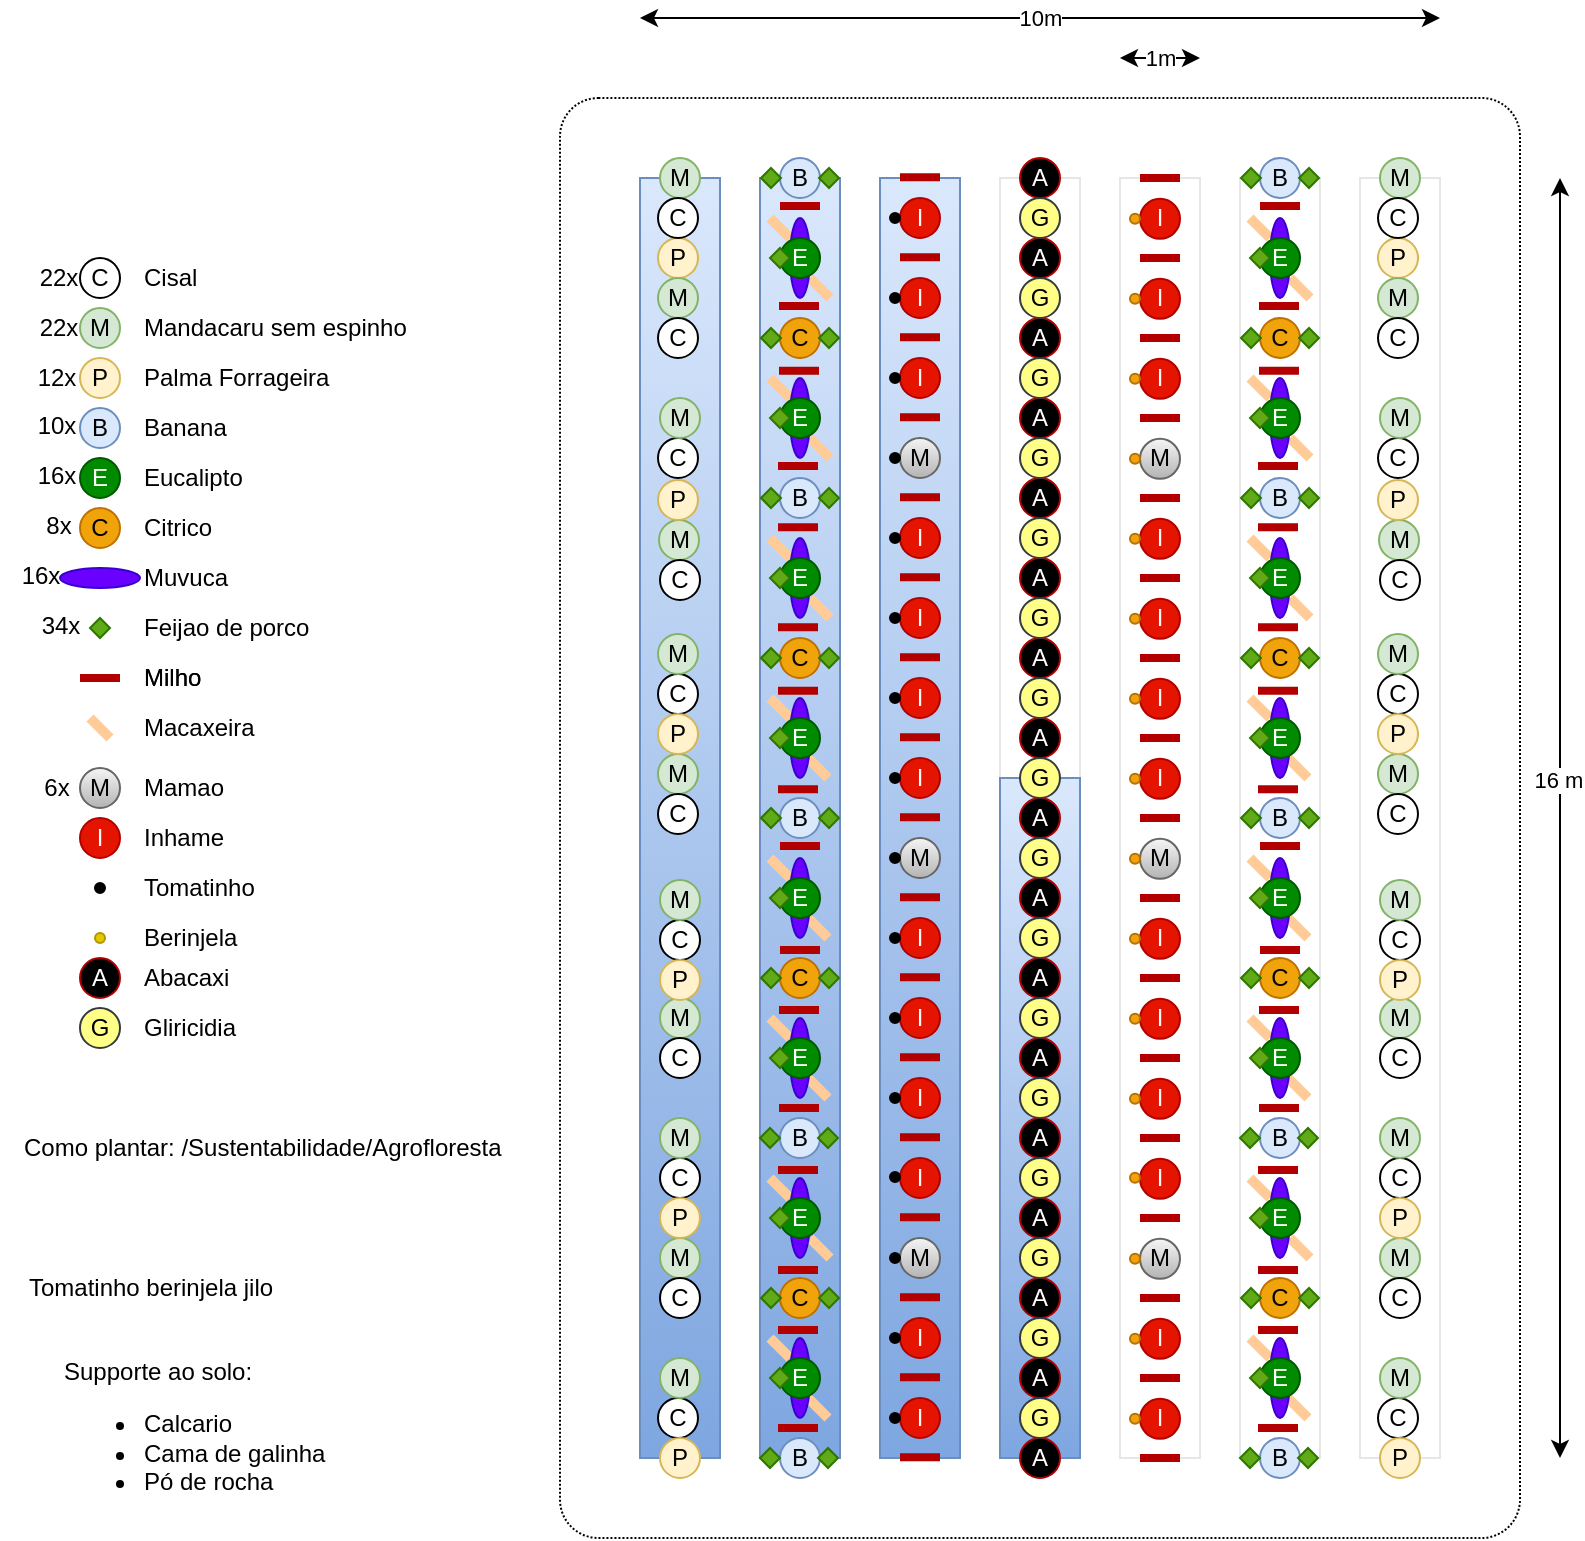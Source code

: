 <mxfile version="22.0.2" type="device" pages="2">
  <diagram name="Plano Inicial" id="c8RYVDo2UGshmz5NLSkm">
    <mxGraphModel dx="739" dy="527" grid="1" gridSize="10" guides="1" tooltips="1" connect="1" arrows="1" fold="1" page="1" pageScale="1" pageWidth="827" pageHeight="1169" math="0" shadow="0">
      <root>
        <mxCell id="0" />
        <mxCell id="1" parent="0" />
        <mxCell id="Sy_jmX8KcxQ-BNodScre-1" value="" style="rounded=1;whiteSpace=wrap;html=1;arcSize=4;imageHeight=24;dashed=1;dashPattern=1 1;" parent="1" vertex="1">
          <mxGeometry x="280" y="80" width="480" height="720" as="geometry" />
        </mxCell>
        <mxCell id="Sy_jmX8KcxQ-BNodScre-13" value="" style="rounded=0;whiteSpace=wrap;html=1;strokeColor=#E6E6E6;" parent="1" vertex="1">
          <mxGeometry x="500" y="120" width="40" height="640" as="geometry" />
        </mxCell>
        <mxCell id="Sy_jmX8KcxQ-BNodScre-14" value="" style="rounded=0;whiteSpace=wrap;html=1;strokeColor=#E6E6E6;" parent="1" vertex="1">
          <mxGeometry x="560" y="120" width="40" height="640" as="geometry" />
        </mxCell>
        <mxCell id="Sy_jmX8KcxQ-BNodScre-15" value="" style="rounded=0;whiteSpace=wrap;html=1;strokeColor=#E6E6E6;" parent="1" vertex="1">
          <mxGeometry x="620" y="120" width="40" height="640" as="geometry" />
        </mxCell>
        <mxCell id="JHuxcT3J-h0tU2cZwM6Y-173" value="" style="rounded=0;whiteSpace=wrap;html=1;strokeColor=#E6E6E6;" parent="1" vertex="1">
          <mxGeometry x="320" y="120" width="40" height="640" as="geometry" />
        </mxCell>
        <mxCell id="JHuxcT3J-h0tU2cZwM6Y-174" value="" style="rounded=0;whiteSpace=wrap;html=1;strokeColor=#E6E6E6;" parent="1" vertex="1">
          <mxGeometry x="680" y="120" width="40" height="640" as="geometry" />
        </mxCell>
        <mxCell id="JHuxcT3J-h0tU2cZwM6Y-175" value="" style="rounded=0;whiteSpace=wrap;html=1;strokeColor=#E6E6E6;" parent="1" vertex="1">
          <mxGeometry x="380" y="120" width="40" height="640" as="geometry" />
        </mxCell>
        <mxCell id="JHuxcT3J-h0tU2cZwM6Y-176" value="" style="rounded=0;whiteSpace=wrap;html=1;strokeColor=#E6E6E6;" parent="1" vertex="1">
          <mxGeometry x="440" y="120" width="40" height="640" as="geometry" />
        </mxCell>
        <mxCell id="JHuxcT3J-h0tU2cZwM6Y-182" value="" style="endArrow=classic;startArrow=classic;html=1;rounded=0;" parent="1" edge="1">
          <mxGeometry width="50" height="50" relative="1" as="geometry">
            <mxPoint x="780" y="760" as="sourcePoint" />
            <mxPoint x="780" y="120" as="targetPoint" />
          </mxGeometry>
        </mxCell>
        <mxCell id="JHuxcT3J-h0tU2cZwM6Y-183" value="16 m" style="edgeLabel;html=1;align=center;verticalAlign=middle;resizable=0;points=[];" parent="JHuxcT3J-h0tU2cZwM6Y-182" vertex="1" connectable="0">
          <mxGeometry x="0.061" y="1" relative="1" as="geometry">
            <mxPoint as="offset" />
          </mxGeometry>
        </mxCell>
        <mxCell id="JHuxcT3J-h0tU2cZwM6Y-184" value="1m" style="endArrow=classic;startArrow=classic;html=1;rounded=0;" parent="1" edge="1">
          <mxGeometry width="50" height="50" relative="1" as="geometry">
            <mxPoint x="600" y="60" as="sourcePoint" />
            <mxPoint x="560" y="60" as="targetPoint" />
          </mxGeometry>
        </mxCell>
        <mxCell id="JHuxcT3J-h0tU2cZwM6Y-185" value="10m" style="endArrow=classic;startArrow=classic;html=1;rounded=0;" parent="1" edge="1">
          <mxGeometry width="50" height="50" relative="1" as="geometry">
            <mxPoint x="720" y="40" as="sourcePoint" />
            <mxPoint x="320" y="40" as="targetPoint" />
          </mxGeometry>
        </mxCell>
        <mxCell id="JHuxcT3J-h0tU2cZwM6Y-112" value="Supporte ao solo" parent="0" />
        <mxCell id="JHuxcT3J-h0tU2cZwM6Y-177" value="" style="rounded=0;whiteSpace=wrap;html=1;strokeColor=#6c8ebf;fillColor=#dae8fc;gradientColor=#7ea6e0;" parent="JHuxcT3J-h0tU2cZwM6Y-112" vertex="1">
          <mxGeometry x="320" y="120" width="40" height="640" as="geometry" />
        </mxCell>
        <mxCell id="JHuxcT3J-h0tU2cZwM6Y-178" value="" style="rounded=0;whiteSpace=wrap;html=1;strokeColor=#6c8ebf;fillColor=#dae8fc;gradientColor=#7ea6e0;" parent="JHuxcT3J-h0tU2cZwM6Y-112" vertex="1">
          <mxGeometry x="380" y="120" width="40" height="640" as="geometry" />
        </mxCell>
        <mxCell id="JHuxcT3J-h0tU2cZwM6Y-179" value="" style="rounded=0;whiteSpace=wrap;html=1;strokeColor=#6c8ebf;fillColor=#dae8fc;gradientColor=#7ea6e0;" parent="JHuxcT3J-h0tU2cZwM6Y-112" vertex="1">
          <mxGeometry x="440" y="120" width="40" height="640" as="geometry" />
        </mxCell>
        <mxCell id="JHuxcT3J-h0tU2cZwM6Y-180" value="Supporte ao solo:&lt;br&gt;&lt;ul&gt;&lt;li&gt;Calcario&lt;/li&gt;&lt;li&gt;Cama de galinha&lt;/li&gt;&lt;li&gt;Pó de rocha&lt;/li&gt;&lt;/ul&gt;" style="text;html=1;align=left;verticalAlign=middle;resizable=0;points=[];autosize=1;strokeColor=none;fillColor=none;" parent="JHuxcT3J-h0tU2cZwM6Y-112" vertex="1">
          <mxGeometry x="30" y="700" width="150" height="100" as="geometry" />
        </mxCell>
        <mxCell id="2Ms6hGy1cNAkD8y6Jtei-11" value="" style="rounded=0;whiteSpace=wrap;html=1;strokeColor=#6c8ebf;fillColor=#dae8fc;gradientColor=#7ea6e0;" parent="JHuxcT3J-h0tU2cZwM6Y-112" vertex="1">
          <mxGeometry x="500" y="420" width="40" height="340" as="geometry" />
        </mxCell>
        <mxCell id="JHuxcT3J-h0tU2cZwM6Y-1" value="Linhas Externas" parent="0" />
        <mxCell id="JHuxcT3J-h0tU2cZwM6Y-4" value="C" style="ellipse;whiteSpace=wrap;html=1;aspect=fixed;strokeColor=#000000;" parent="JHuxcT3J-h0tU2cZwM6Y-1" vertex="1">
          <mxGeometry x="40" y="160" width="20" height="20" as="geometry" />
        </mxCell>
        <mxCell id="JHuxcT3J-h0tU2cZwM6Y-6" value="Cisal" style="text;html=1;align=left;verticalAlign=middle;resizable=0;points=[];autosize=1;strokeColor=none;fillColor=none;" parent="JHuxcT3J-h0tU2cZwM6Y-1" vertex="1">
          <mxGeometry x="70" y="155" width="50" height="30" as="geometry" />
        </mxCell>
        <mxCell id="JHuxcT3J-h0tU2cZwM6Y-7" value="M" style="ellipse;whiteSpace=wrap;html=1;aspect=fixed;strokeColor=#82b366;fillColor=#d5e8d4;" parent="JHuxcT3J-h0tU2cZwM6Y-1" vertex="1">
          <mxGeometry x="40" y="185" width="20" height="20" as="geometry" />
        </mxCell>
        <mxCell id="JHuxcT3J-h0tU2cZwM6Y-8" value="Mandacaru sem espinho" style="text;html=1;align=left;verticalAlign=middle;resizable=0;points=[];autosize=1;strokeColor=none;fillColor=none;" parent="JHuxcT3J-h0tU2cZwM6Y-1" vertex="1">
          <mxGeometry x="70" y="180" width="150" height="30" as="geometry" />
        </mxCell>
        <mxCell id="JHuxcT3J-h0tU2cZwM6Y-9" value="P" style="ellipse;whiteSpace=wrap;html=1;aspect=fixed;strokeColor=#d6b656;fillColor=#fff2cc;" parent="JHuxcT3J-h0tU2cZwM6Y-1" vertex="1">
          <mxGeometry x="40" y="210" width="20" height="20" as="geometry" />
        </mxCell>
        <mxCell id="JHuxcT3J-h0tU2cZwM6Y-10" value="Palma Forrageira" style="text;html=1;align=left;verticalAlign=middle;resizable=0;points=[];autosize=1;strokeColor=none;fillColor=none;" parent="JHuxcT3J-h0tU2cZwM6Y-1" vertex="1">
          <mxGeometry x="70" y="205" width="120" height="30" as="geometry" />
        </mxCell>
        <mxCell id="JHuxcT3J-h0tU2cZwM6Y-70" value="P" style="ellipse;whiteSpace=wrap;html=1;aspect=fixed;strokeColor=#d6b656;fillColor=#fff2cc;" parent="JHuxcT3J-h0tU2cZwM6Y-1" vertex="1">
          <mxGeometry x="689" y="150" width="20" height="20" as="geometry" />
        </mxCell>
        <mxCell id="JHuxcT3J-h0tU2cZwM6Y-71" value="M" style="ellipse;whiteSpace=wrap;html=1;aspect=fixed;strokeColor=#82b366;fillColor=#d5e8d4;" parent="JHuxcT3J-h0tU2cZwM6Y-1" vertex="1">
          <mxGeometry x="690" y="110" width="20" height="20" as="geometry" />
        </mxCell>
        <mxCell id="JHuxcT3J-h0tU2cZwM6Y-72" value="M" style="ellipse;whiteSpace=wrap;html=1;aspect=fixed;strokeColor=#82b366;fillColor=#d5e8d4;" parent="JHuxcT3J-h0tU2cZwM6Y-1" vertex="1">
          <mxGeometry x="689" y="170" width="20" height="20" as="geometry" />
        </mxCell>
        <mxCell id="JHuxcT3J-h0tU2cZwM6Y-73" value="M" style="ellipse;whiteSpace=wrap;html=1;aspect=fixed;strokeColor=#82b366;fillColor=#d5e8d4;" parent="JHuxcT3J-h0tU2cZwM6Y-1" vertex="1">
          <mxGeometry x="689.5" y="291" width="20" height="20" as="geometry" />
        </mxCell>
        <mxCell id="JHuxcT3J-h0tU2cZwM6Y-74" value="M" style="ellipse;whiteSpace=wrap;html=1;aspect=fixed;strokeColor=#82b366;fillColor=#d5e8d4;" parent="JHuxcT3J-h0tU2cZwM6Y-1" vertex="1">
          <mxGeometry x="689" y="408" width="20" height="20" as="geometry" />
        </mxCell>
        <mxCell id="JHuxcT3J-h0tU2cZwM6Y-75" value="M" style="ellipse;whiteSpace=wrap;html=1;aspect=fixed;strokeColor=#82b366;fillColor=#d5e8d4;" parent="JHuxcT3J-h0tU2cZwM6Y-1" vertex="1">
          <mxGeometry x="690" y="530" width="20" height="20" as="geometry" />
        </mxCell>
        <mxCell id="JHuxcT3J-h0tU2cZwM6Y-76" value="M" style="ellipse;whiteSpace=wrap;html=1;aspect=fixed;strokeColor=#82b366;fillColor=#d5e8d4;" parent="JHuxcT3J-h0tU2cZwM6Y-1" vertex="1">
          <mxGeometry x="690" y="650" width="20" height="20" as="geometry" />
        </mxCell>
        <mxCell id="JHuxcT3J-h0tU2cZwM6Y-77" value="C" style="ellipse;whiteSpace=wrap;html=1;aspect=fixed;strokeColor=#000000;" parent="JHuxcT3J-h0tU2cZwM6Y-1" vertex="1">
          <mxGeometry x="689" y="130" width="20" height="20" as="geometry" />
        </mxCell>
        <mxCell id="JHuxcT3J-h0tU2cZwM6Y-78" value="C" style="ellipse;whiteSpace=wrap;html=1;aspect=fixed;strokeColor=#000000;" parent="JHuxcT3J-h0tU2cZwM6Y-1" vertex="1">
          <mxGeometry x="689" y="250" width="20" height="20" as="geometry" />
        </mxCell>
        <mxCell id="JHuxcT3J-h0tU2cZwM6Y-79" value="C" style="ellipse;whiteSpace=wrap;html=1;aspect=fixed;strokeColor=#000000;" parent="JHuxcT3J-h0tU2cZwM6Y-1" vertex="1">
          <mxGeometry x="689" y="368" width="20" height="20" as="geometry" />
        </mxCell>
        <mxCell id="JHuxcT3J-h0tU2cZwM6Y-80" value="C" style="ellipse;whiteSpace=wrap;html=1;aspect=fixed;strokeColor=#000000;" parent="JHuxcT3J-h0tU2cZwM6Y-1" vertex="1">
          <mxGeometry x="690" y="491" width="20" height="20" as="geometry" />
        </mxCell>
        <mxCell id="JHuxcT3J-h0tU2cZwM6Y-81" value="C" style="ellipse;whiteSpace=wrap;html=1;aspect=fixed;strokeColor=#000000;" parent="JHuxcT3J-h0tU2cZwM6Y-1" vertex="1">
          <mxGeometry x="690" y="610" width="20" height="20" as="geometry" />
        </mxCell>
        <mxCell id="JHuxcT3J-h0tU2cZwM6Y-82" value="C" style="ellipse;whiteSpace=wrap;html=1;aspect=fixed;strokeColor=#000000;" parent="JHuxcT3J-h0tU2cZwM6Y-1" vertex="1">
          <mxGeometry x="689" y="730" width="20" height="20" as="geometry" />
        </mxCell>
        <mxCell id="JHuxcT3J-h0tU2cZwM6Y-83" value="P" style="ellipse;whiteSpace=wrap;html=1;aspect=fixed;strokeColor=#d6b656;fillColor=#fff2cc;" parent="JHuxcT3J-h0tU2cZwM6Y-1" vertex="1">
          <mxGeometry x="689" y="271" width="20" height="20" as="geometry" />
        </mxCell>
        <mxCell id="JHuxcT3J-h0tU2cZwM6Y-84" value="P" style="ellipse;whiteSpace=wrap;html=1;aspect=fixed;strokeColor=#d6b656;fillColor=#fff2cc;" parent="JHuxcT3J-h0tU2cZwM6Y-1" vertex="1">
          <mxGeometry x="689" y="388" width="20" height="20" as="geometry" />
        </mxCell>
        <mxCell id="JHuxcT3J-h0tU2cZwM6Y-85" value="P" style="ellipse;whiteSpace=wrap;html=1;aspect=fixed;strokeColor=#d6b656;fillColor=#fff2cc;" parent="JHuxcT3J-h0tU2cZwM6Y-1" vertex="1">
          <mxGeometry x="690" y="511" width="20" height="20" as="geometry" />
        </mxCell>
        <mxCell id="JHuxcT3J-h0tU2cZwM6Y-86" value="P" style="ellipse;whiteSpace=wrap;html=1;aspect=fixed;strokeColor=#d6b656;fillColor=#fff2cc;" parent="JHuxcT3J-h0tU2cZwM6Y-1" vertex="1">
          <mxGeometry x="690" y="630" width="20" height="20" as="geometry" />
        </mxCell>
        <mxCell id="JHuxcT3J-h0tU2cZwM6Y-87" value="P" style="ellipse;whiteSpace=wrap;html=1;aspect=fixed;strokeColor=#d6b656;fillColor=#fff2cc;" parent="JHuxcT3J-h0tU2cZwM6Y-1" vertex="1">
          <mxGeometry x="690" y="750" width="20" height="20" as="geometry" />
        </mxCell>
        <mxCell id="JHuxcT3J-h0tU2cZwM6Y-88" value="M" style="ellipse;whiteSpace=wrap;html=1;aspect=fixed;strokeColor=#82b366;fillColor=#d5e8d4;" parent="JHuxcT3J-h0tU2cZwM6Y-1" vertex="1">
          <mxGeometry x="690" y="590" width="20" height="20" as="geometry" />
        </mxCell>
        <mxCell id="JHuxcT3J-h0tU2cZwM6Y-89" value="M" style="ellipse;whiteSpace=wrap;html=1;aspect=fixed;strokeColor=#82b366;fillColor=#d5e8d4;" parent="JHuxcT3J-h0tU2cZwM6Y-1" vertex="1">
          <mxGeometry x="690" y="710" width="20" height="20" as="geometry" />
        </mxCell>
        <mxCell id="JHuxcT3J-h0tU2cZwM6Y-90" value="M" style="ellipse;whiteSpace=wrap;html=1;aspect=fixed;strokeColor=#82b366;fillColor=#d5e8d4;" parent="JHuxcT3J-h0tU2cZwM6Y-1" vertex="1">
          <mxGeometry x="690" y="471" width="20" height="20" as="geometry" />
        </mxCell>
        <mxCell id="JHuxcT3J-h0tU2cZwM6Y-91" value="M" style="ellipse;whiteSpace=wrap;html=1;aspect=fixed;strokeColor=#82b366;fillColor=#d5e8d4;" parent="JHuxcT3J-h0tU2cZwM6Y-1" vertex="1">
          <mxGeometry x="689" y="348" width="20" height="20" as="geometry" />
        </mxCell>
        <mxCell id="JHuxcT3J-h0tU2cZwM6Y-92" value="M" style="ellipse;whiteSpace=wrap;html=1;aspect=fixed;strokeColor=#82b366;fillColor=#d5e8d4;" parent="JHuxcT3J-h0tU2cZwM6Y-1" vertex="1">
          <mxGeometry x="690" y="230" width="20" height="20" as="geometry" />
        </mxCell>
        <mxCell id="JHuxcT3J-h0tU2cZwM6Y-93" value="C" style="ellipse;whiteSpace=wrap;html=1;aspect=fixed;strokeColor=#000000;" parent="JHuxcT3J-h0tU2cZwM6Y-1" vertex="1">
          <mxGeometry x="689" y="190" width="20" height="20" as="geometry" />
        </mxCell>
        <mxCell id="JHuxcT3J-h0tU2cZwM6Y-94" value="C" style="ellipse;whiteSpace=wrap;html=1;aspect=fixed;strokeColor=#000000;" parent="JHuxcT3J-h0tU2cZwM6Y-1" vertex="1">
          <mxGeometry x="690" y="311" width="20" height="20" as="geometry" />
        </mxCell>
        <mxCell id="JHuxcT3J-h0tU2cZwM6Y-95" value="C" style="ellipse;whiteSpace=wrap;html=1;aspect=fixed;strokeColor=#000000;" parent="JHuxcT3J-h0tU2cZwM6Y-1" vertex="1">
          <mxGeometry x="689" y="428" width="20" height="20" as="geometry" />
        </mxCell>
        <mxCell id="JHuxcT3J-h0tU2cZwM6Y-96" value="C" style="ellipse;whiteSpace=wrap;html=1;aspect=fixed;strokeColor=#000000;" parent="JHuxcT3J-h0tU2cZwM6Y-1" vertex="1">
          <mxGeometry x="690" y="550" width="20" height="20" as="geometry" />
        </mxCell>
        <mxCell id="JHuxcT3J-h0tU2cZwM6Y-97" value="C" style="ellipse;whiteSpace=wrap;html=1;aspect=fixed;strokeColor=#000000;" parent="JHuxcT3J-h0tU2cZwM6Y-1" vertex="1">
          <mxGeometry x="690" y="670" width="20" height="20" as="geometry" />
        </mxCell>
        <mxCell id="JHuxcT3J-h0tU2cZwM6Y-145" value="P" style="ellipse;whiteSpace=wrap;html=1;aspect=fixed;strokeColor=#d6b656;fillColor=#fff2cc;" parent="JHuxcT3J-h0tU2cZwM6Y-1" vertex="1">
          <mxGeometry x="329" y="150" width="20" height="20" as="geometry" />
        </mxCell>
        <mxCell id="JHuxcT3J-h0tU2cZwM6Y-146" value="M" style="ellipse;whiteSpace=wrap;html=1;aspect=fixed;strokeColor=#82b366;fillColor=#d5e8d4;" parent="JHuxcT3J-h0tU2cZwM6Y-1" vertex="1">
          <mxGeometry x="330" y="110" width="20" height="20" as="geometry" />
        </mxCell>
        <mxCell id="JHuxcT3J-h0tU2cZwM6Y-147" value="M" style="ellipse;whiteSpace=wrap;html=1;aspect=fixed;strokeColor=#82b366;fillColor=#d5e8d4;" parent="JHuxcT3J-h0tU2cZwM6Y-1" vertex="1">
          <mxGeometry x="329" y="170" width="20" height="20" as="geometry" />
        </mxCell>
        <mxCell id="JHuxcT3J-h0tU2cZwM6Y-148" value="M" style="ellipse;whiteSpace=wrap;html=1;aspect=fixed;strokeColor=#82b366;fillColor=#d5e8d4;" parent="JHuxcT3J-h0tU2cZwM6Y-1" vertex="1">
          <mxGeometry x="329.5" y="291" width="20" height="20" as="geometry" />
        </mxCell>
        <mxCell id="JHuxcT3J-h0tU2cZwM6Y-149" value="M" style="ellipse;whiteSpace=wrap;html=1;aspect=fixed;strokeColor=#82b366;fillColor=#d5e8d4;" parent="JHuxcT3J-h0tU2cZwM6Y-1" vertex="1">
          <mxGeometry x="329" y="408" width="20" height="20" as="geometry" />
        </mxCell>
        <mxCell id="JHuxcT3J-h0tU2cZwM6Y-150" value="M" style="ellipse;whiteSpace=wrap;html=1;aspect=fixed;strokeColor=#82b366;fillColor=#d5e8d4;" parent="JHuxcT3J-h0tU2cZwM6Y-1" vertex="1">
          <mxGeometry x="330" y="530" width="20" height="20" as="geometry" />
        </mxCell>
        <mxCell id="JHuxcT3J-h0tU2cZwM6Y-151" value="M" style="ellipse;whiteSpace=wrap;html=1;aspect=fixed;strokeColor=#82b366;fillColor=#d5e8d4;" parent="JHuxcT3J-h0tU2cZwM6Y-1" vertex="1">
          <mxGeometry x="330" y="650" width="20" height="20" as="geometry" />
        </mxCell>
        <mxCell id="JHuxcT3J-h0tU2cZwM6Y-152" value="C" style="ellipse;whiteSpace=wrap;html=1;aspect=fixed;strokeColor=#000000;" parent="JHuxcT3J-h0tU2cZwM6Y-1" vertex="1">
          <mxGeometry x="329" y="130" width="20" height="20" as="geometry" />
        </mxCell>
        <mxCell id="JHuxcT3J-h0tU2cZwM6Y-153" value="C" style="ellipse;whiteSpace=wrap;html=1;aspect=fixed;strokeColor=#000000;" parent="JHuxcT3J-h0tU2cZwM6Y-1" vertex="1">
          <mxGeometry x="329" y="250" width="20" height="20" as="geometry" />
        </mxCell>
        <mxCell id="JHuxcT3J-h0tU2cZwM6Y-154" value="C" style="ellipse;whiteSpace=wrap;html=1;aspect=fixed;strokeColor=#000000;" parent="JHuxcT3J-h0tU2cZwM6Y-1" vertex="1">
          <mxGeometry x="329" y="368" width="20" height="20" as="geometry" />
        </mxCell>
        <mxCell id="JHuxcT3J-h0tU2cZwM6Y-155" value="C" style="ellipse;whiteSpace=wrap;html=1;aspect=fixed;strokeColor=#000000;" parent="JHuxcT3J-h0tU2cZwM6Y-1" vertex="1">
          <mxGeometry x="330" y="491" width="20" height="20" as="geometry" />
        </mxCell>
        <mxCell id="JHuxcT3J-h0tU2cZwM6Y-156" value="C" style="ellipse;whiteSpace=wrap;html=1;aspect=fixed;strokeColor=#000000;" parent="JHuxcT3J-h0tU2cZwM6Y-1" vertex="1">
          <mxGeometry x="330" y="610" width="20" height="20" as="geometry" />
        </mxCell>
        <mxCell id="JHuxcT3J-h0tU2cZwM6Y-157" value="C" style="ellipse;whiteSpace=wrap;html=1;aspect=fixed;strokeColor=#000000;" parent="JHuxcT3J-h0tU2cZwM6Y-1" vertex="1">
          <mxGeometry x="329" y="730" width="20" height="20" as="geometry" />
        </mxCell>
        <mxCell id="JHuxcT3J-h0tU2cZwM6Y-158" value="P" style="ellipse;whiteSpace=wrap;html=1;aspect=fixed;strokeColor=#d6b656;fillColor=#fff2cc;" parent="JHuxcT3J-h0tU2cZwM6Y-1" vertex="1">
          <mxGeometry x="329" y="271" width="20" height="20" as="geometry" />
        </mxCell>
        <mxCell id="JHuxcT3J-h0tU2cZwM6Y-159" value="P" style="ellipse;whiteSpace=wrap;html=1;aspect=fixed;strokeColor=#d6b656;fillColor=#fff2cc;" parent="JHuxcT3J-h0tU2cZwM6Y-1" vertex="1">
          <mxGeometry x="329" y="388" width="20" height="20" as="geometry" />
        </mxCell>
        <mxCell id="JHuxcT3J-h0tU2cZwM6Y-160" value="P" style="ellipse;whiteSpace=wrap;html=1;aspect=fixed;strokeColor=#d6b656;fillColor=#fff2cc;" parent="JHuxcT3J-h0tU2cZwM6Y-1" vertex="1">
          <mxGeometry x="330" y="511" width="20" height="20" as="geometry" />
        </mxCell>
        <mxCell id="JHuxcT3J-h0tU2cZwM6Y-161" value="P" style="ellipse;whiteSpace=wrap;html=1;aspect=fixed;strokeColor=#d6b656;fillColor=#fff2cc;" parent="JHuxcT3J-h0tU2cZwM6Y-1" vertex="1">
          <mxGeometry x="330" y="630" width="20" height="20" as="geometry" />
        </mxCell>
        <mxCell id="JHuxcT3J-h0tU2cZwM6Y-162" value="P" style="ellipse;whiteSpace=wrap;html=1;aspect=fixed;strokeColor=#d6b656;fillColor=#fff2cc;" parent="JHuxcT3J-h0tU2cZwM6Y-1" vertex="1">
          <mxGeometry x="330" y="750" width="20" height="20" as="geometry" />
        </mxCell>
        <mxCell id="JHuxcT3J-h0tU2cZwM6Y-163" value="M" style="ellipse;whiteSpace=wrap;html=1;aspect=fixed;strokeColor=#82b366;fillColor=#d5e8d4;" parent="JHuxcT3J-h0tU2cZwM6Y-1" vertex="1">
          <mxGeometry x="330" y="590" width="20" height="20" as="geometry" />
        </mxCell>
        <mxCell id="JHuxcT3J-h0tU2cZwM6Y-164" value="M" style="ellipse;whiteSpace=wrap;html=1;aspect=fixed;strokeColor=#82b366;fillColor=#d5e8d4;" parent="JHuxcT3J-h0tU2cZwM6Y-1" vertex="1">
          <mxGeometry x="330" y="710" width="20" height="20" as="geometry" />
        </mxCell>
        <mxCell id="JHuxcT3J-h0tU2cZwM6Y-165" value="M" style="ellipse;whiteSpace=wrap;html=1;aspect=fixed;strokeColor=#82b366;fillColor=#d5e8d4;" parent="JHuxcT3J-h0tU2cZwM6Y-1" vertex="1">
          <mxGeometry x="330" y="471" width="20" height="20" as="geometry" />
        </mxCell>
        <mxCell id="JHuxcT3J-h0tU2cZwM6Y-166" value="M" style="ellipse;whiteSpace=wrap;html=1;aspect=fixed;strokeColor=#82b366;fillColor=#d5e8d4;" parent="JHuxcT3J-h0tU2cZwM6Y-1" vertex="1">
          <mxGeometry x="329" y="348" width="20" height="20" as="geometry" />
        </mxCell>
        <mxCell id="JHuxcT3J-h0tU2cZwM6Y-167" value="M" style="ellipse;whiteSpace=wrap;html=1;aspect=fixed;strokeColor=#82b366;fillColor=#d5e8d4;" parent="JHuxcT3J-h0tU2cZwM6Y-1" vertex="1">
          <mxGeometry x="330" y="230" width="20" height="20" as="geometry" />
        </mxCell>
        <mxCell id="JHuxcT3J-h0tU2cZwM6Y-168" value="C" style="ellipse;whiteSpace=wrap;html=1;aspect=fixed;strokeColor=#000000;" parent="JHuxcT3J-h0tU2cZwM6Y-1" vertex="1">
          <mxGeometry x="329" y="190" width="20" height="20" as="geometry" />
        </mxCell>
        <mxCell id="JHuxcT3J-h0tU2cZwM6Y-169" value="C" style="ellipse;whiteSpace=wrap;html=1;aspect=fixed;strokeColor=#000000;" parent="JHuxcT3J-h0tU2cZwM6Y-1" vertex="1">
          <mxGeometry x="330" y="311" width="20" height="20" as="geometry" />
        </mxCell>
        <mxCell id="JHuxcT3J-h0tU2cZwM6Y-170" value="C" style="ellipse;whiteSpace=wrap;html=1;aspect=fixed;strokeColor=#000000;" parent="JHuxcT3J-h0tU2cZwM6Y-1" vertex="1">
          <mxGeometry x="329" y="428" width="20" height="20" as="geometry" />
        </mxCell>
        <mxCell id="JHuxcT3J-h0tU2cZwM6Y-171" value="C" style="ellipse;whiteSpace=wrap;html=1;aspect=fixed;strokeColor=#000000;" parent="JHuxcT3J-h0tU2cZwM6Y-1" vertex="1">
          <mxGeometry x="330" y="550" width="20" height="20" as="geometry" />
        </mxCell>
        <mxCell id="JHuxcT3J-h0tU2cZwM6Y-172" value="C" style="ellipse;whiteSpace=wrap;html=1;aspect=fixed;strokeColor=#000000;" parent="JHuxcT3J-h0tU2cZwM6Y-1" vertex="1">
          <mxGeometry x="330" y="670" width="20" height="20" as="geometry" />
        </mxCell>
        <mxCell id="2Ms6hGy1cNAkD8y6Jtei-12" value="12x" style="text;html=1;align=center;verticalAlign=middle;resizable=0;points=[];autosize=1;strokeColor=none;fillColor=none;" parent="JHuxcT3J-h0tU2cZwM6Y-1" vertex="1">
          <mxGeometry x="8" y="205" width="40" height="30" as="geometry" />
        </mxCell>
        <mxCell id="2Ms6hGy1cNAkD8y6Jtei-13" value="22x" style="text;html=1;align=center;verticalAlign=middle;resizable=0;points=[];autosize=1;strokeColor=none;fillColor=none;" parent="JHuxcT3J-h0tU2cZwM6Y-1" vertex="1">
          <mxGeometry x="9" y="180" width="40" height="30" as="geometry" />
        </mxCell>
        <mxCell id="2Ms6hGy1cNAkD8y6Jtei-14" value="22x" style="text;html=1;align=center;verticalAlign=middle;resizable=0;points=[];autosize=1;strokeColor=none;fillColor=none;" parent="JHuxcT3J-h0tU2cZwM6Y-1" vertex="1">
          <mxGeometry x="9" y="155" width="40" height="30" as="geometry" />
        </mxCell>
        <mxCell id="JHuxcT3J-h0tU2cZwM6Y-181" value="Linha Alta" parent="0" />
        <mxCell id="JHuxcT3J-h0tU2cZwM6Y-293" value="" style="endArrow=none;html=1;rounded=0;strokeWidth=5;fillColor=#ffcc99;strokeColor=#FFCC99;" parent="JHuxcT3J-h0tU2cZwM6Y-181" edge="1">
          <mxGeometry width="50" height="50" relative="1" as="geometry">
            <mxPoint x="404" y="730" as="sourcePoint" />
            <mxPoint x="414" y="740" as="targetPoint" />
          </mxGeometry>
        </mxCell>
        <mxCell id="JHuxcT3J-h0tU2cZwM6Y-299" value="" style="endArrow=none;html=1;rounded=0;strokeWidth=5;fillColor=#ffcc99;strokeColor=#FFCC99;" parent="JHuxcT3J-h0tU2cZwM6Y-181" edge="1">
          <mxGeometry width="50" height="50" relative="1" as="geometry">
            <mxPoint x="385" y="700" as="sourcePoint" />
            <mxPoint x="395" y="710" as="targetPoint" />
          </mxGeometry>
        </mxCell>
        <mxCell id="JHuxcT3J-h0tU2cZwM6Y-300" value="" style="endArrow=none;html=1;rounded=0;strokeWidth=5;fillColor=#ffcc99;strokeColor=#FFCC99;" parent="JHuxcT3J-h0tU2cZwM6Y-181" edge="1">
          <mxGeometry width="50" height="50" relative="1" as="geometry">
            <mxPoint x="405" y="650" as="sourcePoint" />
            <mxPoint x="415" y="660" as="targetPoint" />
          </mxGeometry>
        </mxCell>
        <mxCell id="JHuxcT3J-h0tU2cZwM6Y-298" value="" style="endArrow=none;html=1;rounded=0;strokeWidth=5;fillColor=#ffcc99;strokeColor=#FFCC99;" parent="JHuxcT3J-h0tU2cZwM6Y-181" edge="1">
          <mxGeometry width="50" height="50" relative="1" as="geometry">
            <mxPoint x="385" y="620" as="sourcePoint" />
            <mxPoint x="395" y="630" as="targetPoint" />
          </mxGeometry>
        </mxCell>
        <mxCell id="JHuxcT3J-h0tU2cZwM6Y-301" value="" style="endArrow=none;html=1;rounded=0;strokeWidth=5;fillColor=#ffcc99;strokeColor=#FFCC99;" parent="JHuxcT3J-h0tU2cZwM6Y-181" edge="1">
          <mxGeometry width="50" height="50" relative="1" as="geometry">
            <mxPoint x="404" y="570" as="sourcePoint" />
            <mxPoint x="414" y="580" as="targetPoint" />
          </mxGeometry>
        </mxCell>
        <mxCell id="JHuxcT3J-h0tU2cZwM6Y-297" value="" style="endArrow=none;html=1;rounded=0;strokeWidth=5;fillColor=#ffcc99;strokeColor=#FFCC99;" parent="JHuxcT3J-h0tU2cZwM6Y-181" edge="1">
          <mxGeometry width="50" height="50" relative="1" as="geometry">
            <mxPoint x="385" y="540" as="sourcePoint" />
            <mxPoint x="395" y="550" as="targetPoint" />
          </mxGeometry>
        </mxCell>
        <mxCell id="JHuxcT3J-h0tU2cZwM6Y-302" value="" style="endArrow=none;html=1;rounded=0;strokeWidth=5;fillColor=#ffcc99;strokeColor=#FFCC99;" parent="JHuxcT3J-h0tU2cZwM6Y-181" edge="1">
          <mxGeometry width="50" height="50" relative="1" as="geometry">
            <mxPoint x="404" y="490" as="sourcePoint" />
            <mxPoint x="414" y="500" as="targetPoint" />
          </mxGeometry>
        </mxCell>
        <mxCell id="JHuxcT3J-h0tU2cZwM6Y-296" value="" style="endArrow=none;html=1;rounded=0;strokeWidth=5;fillColor=#ffcc99;strokeColor=#FFCC99;" parent="JHuxcT3J-h0tU2cZwM6Y-181" edge="1">
          <mxGeometry width="50" height="50" relative="1" as="geometry">
            <mxPoint x="385" y="460" as="sourcePoint" />
            <mxPoint x="395" y="470" as="targetPoint" />
          </mxGeometry>
        </mxCell>
        <mxCell id="JHuxcT3J-h0tU2cZwM6Y-303" value="" style="endArrow=none;html=1;rounded=0;strokeWidth=5;fillColor=#ffcc99;strokeColor=#FFCC99;" parent="JHuxcT3J-h0tU2cZwM6Y-181" edge="1">
          <mxGeometry width="50" height="50" relative="1" as="geometry">
            <mxPoint x="404" y="410" as="sourcePoint" />
            <mxPoint x="414" y="420" as="targetPoint" />
          </mxGeometry>
        </mxCell>
        <mxCell id="JHuxcT3J-h0tU2cZwM6Y-295" value="" style="endArrow=none;html=1;rounded=0;strokeWidth=5;fillColor=#ffcc99;strokeColor=#FFCC99;" parent="JHuxcT3J-h0tU2cZwM6Y-181" edge="1">
          <mxGeometry width="50" height="50" relative="1" as="geometry">
            <mxPoint x="385" y="380" as="sourcePoint" />
            <mxPoint x="395" y="390" as="targetPoint" />
          </mxGeometry>
        </mxCell>
        <mxCell id="JHuxcT3J-h0tU2cZwM6Y-304" value="" style="endArrow=none;html=1;rounded=0;strokeWidth=5;fillColor=#ffcc99;strokeColor=#FFCC99;" parent="JHuxcT3J-h0tU2cZwM6Y-181" edge="1">
          <mxGeometry width="50" height="50" relative="1" as="geometry">
            <mxPoint x="405" y="330" as="sourcePoint" />
            <mxPoint x="415" y="340" as="targetPoint" />
          </mxGeometry>
        </mxCell>
        <mxCell id="JHuxcT3J-h0tU2cZwM6Y-294" value="" style="endArrow=none;html=1;rounded=0;strokeWidth=5;fillColor=#ffcc99;strokeColor=#FFCC99;" parent="JHuxcT3J-h0tU2cZwM6Y-181" edge="1">
          <mxGeometry width="50" height="50" relative="1" as="geometry">
            <mxPoint x="385" y="300" as="sourcePoint" />
            <mxPoint x="395" y="310" as="targetPoint" />
          </mxGeometry>
        </mxCell>
        <mxCell id="JHuxcT3J-h0tU2cZwM6Y-305" value="" style="endArrow=none;html=1;rounded=0;strokeWidth=5;fillColor=#ffcc99;strokeColor=#FFCC99;" parent="JHuxcT3J-h0tU2cZwM6Y-181" edge="1">
          <mxGeometry width="50" height="50" relative="1" as="geometry">
            <mxPoint x="405" y="250" as="sourcePoint" />
            <mxPoint x="415" y="260" as="targetPoint" />
          </mxGeometry>
        </mxCell>
        <mxCell id="JHuxcT3J-h0tU2cZwM6Y-292" value="" style="endArrow=none;html=1;rounded=0;strokeWidth=5;fillColor=#ffcc99;strokeColor=#FFCC99;" parent="JHuxcT3J-h0tU2cZwM6Y-181" edge="1">
          <mxGeometry width="50" height="50" relative="1" as="geometry">
            <mxPoint x="385" y="220" as="sourcePoint" />
            <mxPoint x="395" y="230" as="targetPoint" />
          </mxGeometry>
        </mxCell>
        <mxCell id="JHuxcT3J-h0tU2cZwM6Y-288" value="" style="endArrow=none;html=1;rounded=0;strokeWidth=5;fillColor=#ffcc99;strokeColor=#FFCC99;" parent="JHuxcT3J-h0tU2cZwM6Y-181" edge="1">
          <mxGeometry width="50" height="50" relative="1" as="geometry">
            <mxPoint x="405" y="170" as="sourcePoint" />
            <mxPoint x="415" y="180" as="targetPoint" />
          </mxGeometry>
        </mxCell>
        <mxCell id="JHuxcT3J-h0tU2cZwM6Y-287" value="" style="endArrow=none;html=1;rounded=0;strokeWidth=5;fillColor=#ffcc99;strokeColor=#FFCC99;" parent="JHuxcT3J-h0tU2cZwM6Y-181" edge="1">
          <mxGeometry width="50" height="50" relative="1" as="geometry">
            <mxPoint x="385" y="140" as="sourcePoint" />
            <mxPoint x="395" y="150" as="targetPoint" />
          </mxGeometry>
        </mxCell>
        <mxCell id="JHuxcT3J-h0tU2cZwM6Y-225" value="" style="ellipse;whiteSpace=wrap;html=1;strokeColor=#3700CC;fillColor=#6a00ff;fontColor=#ffffff;" parent="JHuxcT3J-h0tU2cZwM6Y-181" vertex="1">
          <mxGeometry x="395" y="700" width="10" height="40" as="geometry" />
        </mxCell>
        <mxCell id="JHuxcT3J-h0tU2cZwM6Y-224" value="" style="ellipse;whiteSpace=wrap;html=1;strokeColor=#3700CC;fillColor=#6a00ff;fontColor=#ffffff;" parent="JHuxcT3J-h0tU2cZwM6Y-181" vertex="1">
          <mxGeometry x="395" y="620" width="10" height="40" as="geometry" />
        </mxCell>
        <mxCell id="JHuxcT3J-h0tU2cZwM6Y-223" value="" style="ellipse;whiteSpace=wrap;html=1;strokeColor=#3700CC;fillColor=#6a00ff;fontColor=#ffffff;" parent="JHuxcT3J-h0tU2cZwM6Y-181" vertex="1">
          <mxGeometry x="395" y="540" width="10" height="40" as="geometry" />
        </mxCell>
        <mxCell id="JHuxcT3J-h0tU2cZwM6Y-222" value="" style="ellipse;whiteSpace=wrap;html=1;strokeColor=#3700CC;fillColor=#6a00ff;fontColor=#ffffff;" parent="JHuxcT3J-h0tU2cZwM6Y-181" vertex="1">
          <mxGeometry x="395" y="460" width="10" height="40" as="geometry" />
        </mxCell>
        <mxCell id="JHuxcT3J-h0tU2cZwM6Y-221" value="" style="ellipse;whiteSpace=wrap;html=1;strokeColor=#3700CC;fillColor=#6a00ff;fontColor=#ffffff;" parent="JHuxcT3J-h0tU2cZwM6Y-181" vertex="1">
          <mxGeometry x="395" y="380" width="10" height="40" as="geometry" />
        </mxCell>
        <mxCell id="JHuxcT3J-h0tU2cZwM6Y-220" value="" style="ellipse;whiteSpace=wrap;html=1;strokeColor=#3700CC;fillColor=#6a00ff;fontColor=#ffffff;" parent="JHuxcT3J-h0tU2cZwM6Y-181" vertex="1">
          <mxGeometry x="395" y="300" width="10" height="40" as="geometry" />
        </mxCell>
        <mxCell id="JHuxcT3J-h0tU2cZwM6Y-219" value="" style="ellipse;whiteSpace=wrap;html=1;strokeColor=#3700CC;fillColor=#6a00ff;fontColor=#ffffff;" parent="JHuxcT3J-h0tU2cZwM6Y-181" vertex="1">
          <mxGeometry x="395" y="220" width="10" height="40" as="geometry" />
        </mxCell>
        <mxCell id="JHuxcT3J-h0tU2cZwM6Y-218" value="" style="ellipse;whiteSpace=wrap;html=1;strokeColor=#3700CC;fillColor=#6a00ff;fontColor=#ffffff;" parent="JHuxcT3J-h0tU2cZwM6Y-181" vertex="1">
          <mxGeometry x="395" y="140" width="10" height="40" as="geometry" />
        </mxCell>
        <mxCell id="JHuxcT3J-h0tU2cZwM6Y-186" value="B" style="ellipse;whiteSpace=wrap;html=1;aspect=fixed;strokeColor=#6c8ebf;fillColor=#dae8fc;" parent="JHuxcT3J-h0tU2cZwM6Y-181" vertex="1">
          <mxGeometry x="40" y="235" width="20" height="20" as="geometry" />
        </mxCell>
        <mxCell id="JHuxcT3J-h0tU2cZwM6Y-187" value="Banana" style="text;html=1;align=left;verticalAlign=middle;resizable=0;points=[];autosize=1;strokeColor=none;fillColor=none;" parent="JHuxcT3J-h0tU2cZwM6Y-181" vertex="1">
          <mxGeometry x="70" y="230" width="60" height="30" as="geometry" />
        </mxCell>
        <mxCell id="JHuxcT3J-h0tU2cZwM6Y-188" value="E" style="ellipse;whiteSpace=wrap;html=1;aspect=fixed;strokeColor=#005700;fillColor=#008a00;fontColor=#ffffff;" parent="JHuxcT3J-h0tU2cZwM6Y-181" vertex="1">
          <mxGeometry x="40" y="260" width="20" height="20" as="geometry" />
        </mxCell>
        <mxCell id="JHuxcT3J-h0tU2cZwM6Y-189" value="Eucalipto" style="text;html=1;align=left;verticalAlign=middle;resizable=0;points=[];autosize=1;strokeColor=none;fillColor=none;" parent="JHuxcT3J-h0tU2cZwM6Y-181" vertex="1">
          <mxGeometry x="70" y="255" width="70" height="30" as="geometry" />
        </mxCell>
        <mxCell id="JHuxcT3J-h0tU2cZwM6Y-190" value="C" style="ellipse;whiteSpace=wrap;html=1;aspect=fixed;strokeColor=#BD7000;fillColor=#f0a30a;fontColor=#000000;" parent="JHuxcT3J-h0tU2cZwM6Y-181" vertex="1">
          <mxGeometry x="40" y="285" width="20" height="20" as="geometry" />
        </mxCell>
        <mxCell id="JHuxcT3J-h0tU2cZwM6Y-191" value="Citrico" style="text;html=1;align=left;verticalAlign=middle;resizable=0;points=[];autosize=1;strokeColor=none;fillColor=none;" parent="JHuxcT3J-h0tU2cZwM6Y-181" vertex="1">
          <mxGeometry x="70" y="280" width="60" height="30" as="geometry" />
        </mxCell>
        <mxCell id="JHuxcT3J-h0tU2cZwM6Y-193" value="Muvuca" style="text;html=1;align=left;verticalAlign=middle;resizable=0;points=[];autosize=1;strokeColor=none;fillColor=none;" parent="JHuxcT3J-h0tU2cZwM6Y-181" vertex="1">
          <mxGeometry x="70" y="305" width="70" height="30" as="geometry" />
        </mxCell>
        <mxCell id="JHuxcT3J-h0tU2cZwM6Y-195" value="Feijao de porco" style="text;html=1;align=left;verticalAlign=middle;resizable=0;points=[];autosize=1;strokeColor=none;fillColor=none;" parent="JHuxcT3J-h0tU2cZwM6Y-181" vertex="1">
          <mxGeometry x="70" y="330" width="110" height="30" as="geometry" />
        </mxCell>
        <mxCell id="JHuxcT3J-h0tU2cZwM6Y-197" value="Milho" style="text;html=1;align=left;verticalAlign=middle;resizable=0;points=[];autosize=1;strokeColor=none;fillColor=none;" parent="JHuxcT3J-h0tU2cZwM6Y-181" vertex="1">
          <mxGeometry x="70" y="355" width="50" height="30" as="geometry" />
        </mxCell>
        <mxCell id="JHuxcT3J-h0tU2cZwM6Y-199" value="Macaxeira" style="text;html=1;align=left;verticalAlign=middle;resizable=0;points=[];autosize=1;strokeColor=none;fillColor=none;" parent="JHuxcT3J-h0tU2cZwM6Y-181" vertex="1">
          <mxGeometry x="70" y="380" width="80" height="30" as="geometry" />
        </mxCell>
        <mxCell id="JHuxcT3J-h0tU2cZwM6Y-200" value="B" style="ellipse;whiteSpace=wrap;html=1;aspect=fixed;strokeColor=#6c8ebf;fillColor=#dae8fc;" parent="JHuxcT3J-h0tU2cZwM6Y-181" vertex="1">
          <mxGeometry x="390" y="750" width="20" height="20" as="geometry" />
        </mxCell>
        <mxCell id="JHuxcT3J-h0tU2cZwM6Y-201" value="B" style="ellipse;whiteSpace=wrap;html=1;aspect=fixed;strokeColor=#6c8ebf;fillColor=#dae8fc;" parent="JHuxcT3J-h0tU2cZwM6Y-181" vertex="1">
          <mxGeometry x="390" y="590" width="20" height="20" as="geometry" />
        </mxCell>
        <mxCell id="JHuxcT3J-h0tU2cZwM6Y-202" value="B" style="ellipse;whiteSpace=wrap;html=1;aspect=fixed;strokeColor=#6c8ebf;fillColor=#dae8fc;" parent="JHuxcT3J-h0tU2cZwM6Y-181" vertex="1">
          <mxGeometry x="390" y="430" width="20" height="20" as="geometry" />
        </mxCell>
        <mxCell id="JHuxcT3J-h0tU2cZwM6Y-203" value="B" style="ellipse;whiteSpace=wrap;html=1;aspect=fixed;strokeColor=#6c8ebf;fillColor=#dae8fc;" parent="JHuxcT3J-h0tU2cZwM6Y-181" vertex="1">
          <mxGeometry x="390" y="270" width="20" height="20" as="geometry" />
        </mxCell>
        <mxCell id="JHuxcT3J-h0tU2cZwM6Y-204" value="B" style="ellipse;whiteSpace=wrap;html=1;aspect=fixed;strokeColor=#6c8ebf;fillColor=#dae8fc;" parent="JHuxcT3J-h0tU2cZwM6Y-181" vertex="1">
          <mxGeometry x="390" y="110" width="20" height="20" as="geometry" />
        </mxCell>
        <mxCell id="JHuxcT3J-h0tU2cZwM6Y-205" value="C" style="ellipse;whiteSpace=wrap;html=1;aspect=fixed;strokeColor=#BD7000;fillColor=#f0a30a;fontColor=#000000;" parent="JHuxcT3J-h0tU2cZwM6Y-181" vertex="1">
          <mxGeometry x="390" y="190" width="20" height="20" as="geometry" />
        </mxCell>
        <mxCell id="JHuxcT3J-h0tU2cZwM6Y-206" value="C" style="ellipse;whiteSpace=wrap;html=1;aspect=fixed;strokeColor=#BD7000;fillColor=#f0a30a;fontColor=#000000;" parent="JHuxcT3J-h0tU2cZwM6Y-181" vertex="1">
          <mxGeometry x="390" y="350" width="20" height="20" as="geometry" />
        </mxCell>
        <mxCell id="JHuxcT3J-h0tU2cZwM6Y-207" value="C" style="ellipse;whiteSpace=wrap;html=1;aspect=fixed;strokeColor=#BD7000;fillColor=#f0a30a;fontColor=#000000;" parent="JHuxcT3J-h0tU2cZwM6Y-181" vertex="1">
          <mxGeometry x="390" y="510" width="20" height="20" as="geometry" />
        </mxCell>
        <mxCell id="JHuxcT3J-h0tU2cZwM6Y-208" value="C" style="ellipse;whiteSpace=wrap;html=1;aspect=fixed;strokeColor=#BD7000;fillColor=#f0a30a;fontColor=#000000;" parent="JHuxcT3J-h0tU2cZwM6Y-181" vertex="1">
          <mxGeometry x="390" y="670" width="20" height="20" as="geometry" />
        </mxCell>
        <mxCell id="JHuxcT3J-h0tU2cZwM6Y-209" value="E" style="ellipse;whiteSpace=wrap;html=1;aspect=fixed;strokeColor=#005700;fillColor=#008a00;fontColor=#ffffff;" parent="JHuxcT3J-h0tU2cZwM6Y-181" vertex="1">
          <mxGeometry x="390" y="150" width="20" height="20" as="geometry" />
        </mxCell>
        <mxCell id="JHuxcT3J-h0tU2cZwM6Y-210" value="E" style="ellipse;whiteSpace=wrap;html=1;aspect=fixed;strokeColor=#005700;fillColor=#008a00;fontColor=#ffffff;" parent="JHuxcT3J-h0tU2cZwM6Y-181" vertex="1">
          <mxGeometry x="390" y="230" width="20" height="20" as="geometry" />
        </mxCell>
        <mxCell id="JHuxcT3J-h0tU2cZwM6Y-211" value="E" style="ellipse;whiteSpace=wrap;html=1;aspect=fixed;strokeColor=#005700;fillColor=#008a00;fontColor=#ffffff;" parent="JHuxcT3J-h0tU2cZwM6Y-181" vertex="1">
          <mxGeometry x="390" y="310" width="20" height="20" as="geometry" />
        </mxCell>
        <mxCell id="JHuxcT3J-h0tU2cZwM6Y-212" value="E" style="ellipse;whiteSpace=wrap;html=1;aspect=fixed;strokeColor=#005700;fillColor=#008a00;fontColor=#ffffff;" parent="JHuxcT3J-h0tU2cZwM6Y-181" vertex="1">
          <mxGeometry x="390" y="390" width="20" height="20" as="geometry" />
        </mxCell>
        <mxCell id="JHuxcT3J-h0tU2cZwM6Y-213" value="E" style="ellipse;whiteSpace=wrap;html=1;aspect=fixed;strokeColor=#005700;fillColor=#008a00;fontColor=#ffffff;" parent="JHuxcT3J-h0tU2cZwM6Y-181" vertex="1">
          <mxGeometry x="390" y="470" width="20" height="20" as="geometry" />
        </mxCell>
        <mxCell id="JHuxcT3J-h0tU2cZwM6Y-214" value="E" style="ellipse;whiteSpace=wrap;html=1;aspect=fixed;strokeColor=#005700;fillColor=#008a00;fontColor=#ffffff;" parent="JHuxcT3J-h0tU2cZwM6Y-181" vertex="1">
          <mxGeometry x="390" y="550" width="20" height="20" as="geometry" />
        </mxCell>
        <mxCell id="JHuxcT3J-h0tU2cZwM6Y-215" value="E" style="ellipse;whiteSpace=wrap;html=1;aspect=fixed;strokeColor=#005700;fillColor=#008a00;fontColor=#ffffff;" parent="JHuxcT3J-h0tU2cZwM6Y-181" vertex="1">
          <mxGeometry x="390" y="630" width="20" height="20" as="geometry" />
        </mxCell>
        <mxCell id="JHuxcT3J-h0tU2cZwM6Y-216" value="E" style="ellipse;whiteSpace=wrap;html=1;aspect=fixed;strokeColor=#005700;fillColor=#008a00;fontColor=#ffffff;" parent="JHuxcT3J-h0tU2cZwM6Y-181" vertex="1">
          <mxGeometry x="390" y="710" width="20" height="20" as="geometry" />
        </mxCell>
        <mxCell id="JHuxcT3J-h0tU2cZwM6Y-217" value="" style="ellipse;whiteSpace=wrap;html=1;strokeColor=#3700CC;fillColor=#6a00ff;fontColor=#ffffff;" parent="JHuxcT3J-h0tU2cZwM6Y-181" vertex="1">
          <mxGeometry x="30" y="315" width="40" height="10" as="geometry" />
        </mxCell>
        <mxCell id="JHuxcT3J-h0tU2cZwM6Y-232" value="" style="rhombus;whiteSpace=wrap;html=1;strokeColor=#2D7600;fillColor=#60a917;fontColor=#ffffff;" parent="JHuxcT3J-h0tU2cZwM6Y-181" vertex="1">
          <mxGeometry x="45" y="340" width="10" height="10" as="geometry" />
        </mxCell>
        <mxCell id="JHuxcT3J-h0tU2cZwM6Y-235" value="" style="rhombus;whiteSpace=wrap;html=1;strokeColor=#2D7600;fillColor=#60a917;fontColor=#ffffff;" parent="JHuxcT3J-h0tU2cZwM6Y-181" vertex="1">
          <mxGeometry x="380" y="755" width="10" height="10" as="geometry" />
        </mxCell>
        <mxCell id="JHuxcT3J-h0tU2cZwM6Y-236" value="" style="rhombus;whiteSpace=wrap;html=1;strokeColor=#2D7600;fillColor=#60a917;fontColor=#ffffff;" parent="JHuxcT3J-h0tU2cZwM6Y-181" vertex="1">
          <mxGeometry x="409" y="755" width="10" height="10" as="geometry" />
        </mxCell>
        <mxCell id="JHuxcT3J-h0tU2cZwM6Y-237" value="" style="rhombus;whiteSpace=wrap;html=1;strokeColor=#2D7600;fillColor=#60a917;fontColor=#ffffff;" parent="JHuxcT3J-h0tU2cZwM6Y-181" vertex="1">
          <mxGeometry x="380.5" y="675" width="10" height="10" as="geometry" />
        </mxCell>
        <mxCell id="JHuxcT3J-h0tU2cZwM6Y-238" value="" style="rhombus;whiteSpace=wrap;html=1;strokeColor=#2D7600;fillColor=#60a917;fontColor=#ffffff;" parent="JHuxcT3J-h0tU2cZwM6Y-181" vertex="1">
          <mxGeometry x="409.5" y="675" width="10" height="10" as="geometry" />
        </mxCell>
        <mxCell id="JHuxcT3J-h0tU2cZwM6Y-239" value="" style="rhombus;whiteSpace=wrap;html=1;strokeColor=#2D7600;fillColor=#60a917;fontColor=#ffffff;" parent="JHuxcT3J-h0tU2cZwM6Y-181" vertex="1">
          <mxGeometry x="380" y="595" width="10" height="10" as="geometry" />
        </mxCell>
        <mxCell id="JHuxcT3J-h0tU2cZwM6Y-240" value="" style="rhombus;whiteSpace=wrap;html=1;strokeColor=#2D7600;fillColor=#60a917;fontColor=#ffffff;" parent="JHuxcT3J-h0tU2cZwM6Y-181" vertex="1">
          <mxGeometry x="409" y="595" width="10" height="10" as="geometry" />
        </mxCell>
        <mxCell id="JHuxcT3J-h0tU2cZwM6Y-241" value="" style="rhombus;whiteSpace=wrap;html=1;strokeColor=#2D7600;fillColor=#60a917;fontColor=#ffffff;" parent="JHuxcT3J-h0tU2cZwM6Y-181" vertex="1">
          <mxGeometry x="380.5" y="515" width="10" height="10" as="geometry" />
        </mxCell>
        <mxCell id="JHuxcT3J-h0tU2cZwM6Y-242" value="" style="rhombus;whiteSpace=wrap;html=1;strokeColor=#2D7600;fillColor=#60a917;fontColor=#ffffff;" parent="JHuxcT3J-h0tU2cZwM6Y-181" vertex="1">
          <mxGeometry x="409.5" y="515" width="10" height="10" as="geometry" />
        </mxCell>
        <mxCell id="JHuxcT3J-h0tU2cZwM6Y-246" value="" style="rhombus;whiteSpace=wrap;html=1;strokeColor=#2D7600;fillColor=#60a917;fontColor=#ffffff;" parent="JHuxcT3J-h0tU2cZwM6Y-181" vertex="1">
          <mxGeometry x="380.5" y="435" width="10" height="10" as="geometry" />
        </mxCell>
        <mxCell id="JHuxcT3J-h0tU2cZwM6Y-247" value="" style="rhombus;whiteSpace=wrap;html=1;strokeColor=#2D7600;fillColor=#60a917;fontColor=#ffffff;" parent="JHuxcT3J-h0tU2cZwM6Y-181" vertex="1">
          <mxGeometry x="409.5" y="435" width="10" height="10" as="geometry" />
        </mxCell>
        <mxCell id="JHuxcT3J-h0tU2cZwM6Y-248" value="" style="rhombus;whiteSpace=wrap;html=1;strokeColor=#2D7600;fillColor=#60a917;fontColor=#ffffff;" parent="JHuxcT3J-h0tU2cZwM6Y-181" vertex="1">
          <mxGeometry x="380.5" y="355" width="10" height="10" as="geometry" />
        </mxCell>
        <mxCell id="JHuxcT3J-h0tU2cZwM6Y-249" value="" style="rhombus;whiteSpace=wrap;html=1;strokeColor=#2D7600;fillColor=#60a917;fontColor=#ffffff;" parent="JHuxcT3J-h0tU2cZwM6Y-181" vertex="1">
          <mxGeometry x="409.5" y="355" width="10" height="10" as="geometry" />
        </mxCell>
        <mxCell id="JHuxcT3J-h0tU2cZwM6Y-250" value="" style="rhombus;whiteSpace=wrap;html=1;strokeColor=#2D7600;fillColor=#60a917;fontColor=#ffffff;" parent="JHuxcT3J-h0tU2cZwM6Y-181" vertex="1">
          <mxGeometry x="380.5" y="275" width="10" height="10" as="geometry" />
        </mxCell>
        <mxCell id="JHuxcT3J-h0tU2cZwM6Y-251" value="" style="rhombus;whiteSpace=wrap;html=1;strokeColor=#2D7600;fillColor=#60a917;fontColor=#ffffff;" parent="JHuxcT3J-h0tU2cZwM6Y-181" vertex="1">
          <mxGeometry x="409.5" y="275" width="10" height="10" as="geometry" />
        </mxCell>
        <mxCell id="JHuxcT3J-h0tU2cZwM6Y-252" value="" style="rhombus;whiteSpace=wrap;html=1;strokeColor=#2D7600;fillColor=#60a917;fontColor=#ffffff;" parent="JHuxcT3J-h0tU2cZwM6Y-181" vertex="1">
          <mxGeometry x="380.5" y="195" width="10" height="10" as="geometry" />
        </mxCell>
        <mxCell id="JHuxcT3J-h0tU2cZwM6Y-253" value="" style="rhombus;whiteSpace=wrap;html=1;strokeColor=#2D7600;fillColor=#60a917;fontColor=#ffffff;" parent="JHuxcT3J-h0tU2cZwM6Y-181" vertex="1">
          <mxGeometry x="409.5" y="195" width="10" height="10" as="geometry" />
        </mxCell>
        <mxCell id="JHuxcT3J-h0tU2cZwM6Y-254" value="" style="rhombus;whiteSpace=wrap;html=1;strokeColor=#2D7600;fillColor=#60a917;fontColor=#ffffff;" parent="JHuxcT3J-h0tU2cZwM6Y-181" vertex="1">
          <mxGeometry x="380.5" y="115" width="10" height="10" as="geometry" />
        </mxCell>
        <mxCell id="JHuxcT3J-h0tU2cZwM6Y-255" value="" style="rhombus;whiteSpace=wrap;html=1;strokeColor=#2D7600;fillColor=#60a917;fontColor=#ffffff;" parent="JHuxcT3J-h0tU2cZwM6Y-181" vertex="1">
          <mxGeometry x="409.5" y="115" width="10" height="10" as="geometry" />
        </mxCell>
        <mxCell id="JHuxcT3J-h0tU2cZwM6Y-259" value="" style="rhombus;whiteSpace=wrap;html=1;strokeColor=#2D7600;fillColor=#60a917;fontColor=#ffffff;" parent="JHuxcT3J-h0tU2cZwM6Y-181" vertex="1">
          <mxGeometry x="385" y="155" width="10" height="10" as="geometry" />
        </mxCell>
        <mxCell id="JHuxcT3J-h0tU2cZwM6Y-260" value="" style="rhombus;whiteSpace=wrap;html=1;strokeColor=#2D7600;fillColor=#60a917;fontColor=#ffffff;" parent="JHuxcT3J-h0tU2cZwM6Y-181" vertex="1">
          <mxGeometry x="385" y="235" width="10" height="10" as="geometry" />
        </mxCell>
        <mxCell id="JHuxcT3J-h0tU2cZwM6Y-261" value="" style="rhombus;whiteSpace=wrap;html=1;strokeColor=#2D7600;fillColor=#60a917;fontColor=#ffffff;" parent="JHuxcT3J-h0tU2cZwM6Y-181" vertex="1">
          <mxGeometry x="385" y="315" width="10" height="10" as="geometry" />
        </mxCell>
        <mxCell id="JHuxcT3J-h0tU2cZwM6Y-263" value="" style="rhombus;whiteSpace=wrap;html=1;strokeColor=#2D7600;fillColor=#60a917;fontColor=#ffffff;" parent="JHuxcT3J-h0tU2cZwM6Y-181" vertex="1">
          <mxGeometry x="385" y="395" width="10" height="10" as="geometry" />
        </mxCell>
        <mxCell id="JHuxcT3J-h0tU2cZwM6Y-264" value="" style="rhombus;whiteSpace=wrap;html=1;strokeColor=#2D7600;fillColor=#60a917;fontColor=#ffffff;" parent="JHuxcT3J-h0tU2cZwM6Y-181" vertex="1">
          <mxGeometry x="385" y="475" width="10" height="10" as="geometry" />
        </mxCell>
        <mxCell id="JHuxcT3J-h0tU2cZwM6Y-265" value="" style="rhombus;whiteSpace=wrap;html=1;strokeColor=#2D7600;fillColor=#60a917;fontColor=#ffffff;" parent="JHuxcT3J-h0tU2cZwM6Y-181" vertex="1">
          <mxGeometry x="385" y="555" width="10" height="10" as="geometry" />
        </mxCell>
        <mxCell id="JHuxcT3J-h0tU2cZwM6Y-266" value="" style="rhombus;whiteSpace=wrap;html=1;strokeColor=#2D7600;fillColor=#60a917;fontColor=#ffffff;" parent="JHuxcT3J-h0tU2cZwM6Y-181" vertex="1">
          <mxGeometry x="385" y="635" width="10" height="10" as="geometry" />
        </mxCell>
        <mxCell id="JHuxcT3J-h0tU2cZwM6Y-267" value="" style="rhombus;whiteSpace=wrap;html=1;strokeColor=#2D7600;fillColor=#60a917;fontColor=#ffffff;" parent="JHuxcT3J-h0tU2cZwM6Y-181" vertex="1">
          <mxGeometry x="385" y="715" width="10" height="10" as="geometry" />
        </mxCell>
        <mxCell id="JHuxcT3J-h0tU2cZwM6Y-269" value="" style="endArrow=none;html=1;rounded=0;strokeWidth=4;fillColor=#e51400;strokeColor=#B20000;" parent="JHuxcT3J-h0tU2cZwM6Y-181" edge="1">
          <mxGeometry width="50" height="50" relative="1" as="geometry">
            <mxPoint x="40" y="370" as="sourcePoint" />
            <mxPoint x="60" y="370" as="targetPoint" />
          </mxGeometry>
        </mxCell>
        <mxCell id="JHuxcT3J-h0tU2cZwM6Y-270" value="" style="endArrow=none;html=1;rounded=0;strokeWidth=4;fillColor=#e51400;strokeColor=#B20000;" parent="JHuxcT3J-h0tU2cZwM6Y-181" edge="1">
          <mxGeometry width="50" height="50" relative="1" as="geometry">
            <mxPoint x="409" y="745" as="sourcePoint" />
            <mxPoint x="389" y="745" as="targetPoint" />
          </mxGeometry>
        </mxCell>
        <mxCell id="JHuxcT3J-h0tU2cZwM6Y-271" value="" style="endArrow=none;html=1;rounded=0;strokeWidth=4;fillColor=#e51400;strokeColor=#B20000;" parent="JHuxcT3J-h0tU2cZwM6Y-181" edge="1">
          <mxGeometry width="50" height="50" relative="1" as="geometry">
            <mxPoint x="409" y="696" as="sourcePoint" />
            <mxPoint x="389" y="696" as="targetPoint" />
          </mxGeometry>
        </mxCell>
        <mxCell id="JHuxcT3J-h0tU2cZwM6Y-272" value="" style="endArrow=none;html=1;rounded=0;strokeWidth=4;fillColor=#e51400;strokeColor=#B20000;" parent="JHuxcT3J-h0tU2cZwM6Y-181" edge="1">
          <mxGeometry width="50" height="50" relative="1" as="geometry">
            <mxPoint x="409" y="666" as="sourcePoint" />
            <mxPoint x="389" y="666" as="targetPoint" />
          </mxGeometry>
        </mxCell>
        <mxCell id="JHuxcT3J-h0tU2cZwM6Y-273" value="" style="endArrow=none;html=1;rounded=0;strokeWidth=4;fillColor=#e51400;strokeColor=#B20000;" parent="JHuxcT3J-h0tU2cZwM6Y-181" edge="1">
          <mxGeometry width="50" height="50" relative="1" as="geometry">
            <mxPoint x="409" y="616" as="sourcePoint" />
            <mxPoint x="389" y="616" as="targetPoint" />
          </mxGeometry>
        </mxCell>
        <mxCell id="JHuxcT3J-h0tU2cZwM6Y-274" value="" style="endArrow=none;html=1;rounded=0;strokeWidth=4;fillColor=#e51400;strokeColor=#B20000;" parent="JHuxcT3J-h0tU2cZwM6Y-181" edge="1">
          <mxGeometry width="50" height="50" relative="1" as="geometry">
            <mxPoint x="409.5" y="585" as="sourcePoint" />
            <mxPoint x="389.5" y="585" as="targetPoint" />
          </mxGeometry>
        </mxCell>
        <mxCell id="JHuxcT3J-h0tU2cZwM6Y-275" value="" style="endArrow=none;html=1;rounded=0;strokeWidth=4;fillColor=#e51400;strokeColor=#B20000;" parent="JHuxcT3J-h0tU2cZwM6Y-181" edge="1">
          <mxGeometry width="50" height="50" relative="1" as="geometry">
            <mxPoint x="409.5" y="536" as="sourcePoint" />
            <mxPoint x="389.5" y="536" as="targetPoint" />
          </mxGeometry>
        </mxCell>
        <mxCell id="JHuxcT3J-h0tU2cZwM6Y-276" value="" style="endArrow=none;html=1;rounded=0;strokeWidth=4;fillColor=#e51400;strokeColor=#B20000;" parent="JHuxcT3J-h0tU2cZwM6Y-181" edge="1">
          <mxGeometry width="50" height="50" relative="1" as="geometry">
            <mxPoint x="410" y="506" as="sourcePoint" />
            <mxPoint x="390" y="506" as="targetPoint" />
          </mxGeometry>
        </mxCell>
        <mxCell id="JHuxcT3J-h0tU2cZwM6Y-277" value="" style="endArrow=none;html=1;rounded=0;strokeWidth=4;fillColor=#e51400;strokeColor=#B20000;" parent="JHuxcT3J-h0tU2cZwM6Y-181" edge="1">
          <mxGeometry width="50" height="50" relative="1" as="geometry">
            <mxPoint x="410" y="454" as="sourcePoint" />
            <mxPoint x="390" y="454" as="targetPoint" />
          </mxGeometry>
        </mxCell>
        <mxCell id="JHuxcT3J-h0tU2cZwM6Y-278" value="" style="endArrow=none;html=1;rounded=0;strokeWidth=4;fillColor=#e51400;strokeColor=#B20000;" parent="JHuxcT3J-h0tU2cZwM6Y-181" edge="1">
          <mxGeometry width="50" height="50" relative="1" as="geometry">
            <mxPoint x="409" y="425.67" as="sourcePoint" />
            <mxPoint x="389" y="425.67" as="targetPoint" />
          </mxGeometry>
        </mxCell>
        <mxCell id="JHuxcT3J-h0tU2cZwM6Y-279" value="" style="endArrow=none;html=1;rounded=0;strokeWidth=4;fillColor=#e51400;strokeColor=#B20000;" parent="JHuxcT3J-h0tU2cZwM6Y-181" edge="1">
          <mxGeometry width="50" height="50" relative="1" as="geometry">
            <mxPoint x="409" y="376.33" as="sourcePoint" />
            <mxPoint x="389" y="376.33" as="targetPoint" />
          </mxGeometry>
        </mxCell>
        <mxCell id="JHuxcT3J-h0tU2cZwM6Y-280" value="" style="endArrow=none;html=1;rounded=0;strokeWidth=4;fillColor=#e51400;strokeColor=#B20000;" parent="JHuxcT3J-h0tU2cZwM6Y-181" edge="1">
          <mxGeometry width="50" height="50" relative="1" as="geometry">
            <mxPoint x="409" y="344.67" as="sourcePoint" />
            <mxPoint x="389" y="344.67" as="targetPoint" />
          </mxGeometry>
        </mxCell>
        <mxCell id="JHuxcT3J-h0tU2cZwM6Y-281" value="" style="endArrow=none;html=1;rounded=0;strokeWidth=4;fillColor=#e51400;strokeColor=#B20000;" parent="JHuxcT3J-h0tU2cZwM6Y-181" edge="1">
          <mxGeometry width="50" height="50" relative="1" as="geometry">
            <mxPoint x="409" y="294.67" as="sourcePoint" />
            <mxPoint x="389" y="294.67" as="targetPoint" />
          </mxGeometry>
        </mxCell>
        <mxCell id="JHuxcT3J-h0tU2cZwM6Y-282" value="" style="endArrow=none;html=1;rounded=0;strokeWidth=4;fillColor=#e51400;strokeColor=#B20000;" parent="JHuxcT3J-h0tU2cZwM6Y-181" edge="1">
          <mxGeometry width="50" height="50" relative="1" as="geometry">
            <mxPoint x="409" y="264.0" as="sourcePoint" />
            <mxPoint x="389" y="264.0" as="targetPoint" />
          </mxGeometry>
        </mxCell>
        <mxCell id="JHuxcT3J-h0tU2cZwM6Y-283" value="" style="endArrow=none;html=1;rounded=0;strokeWidth=4;fillColor=#e51400;strokeColor=#B20000;" parent="JHuxcT3J-h0tU2cZwM6Y-181" edge="1">
          <mxGeometry width="50" height="50" relative="1" as="geometry">
            <mxPoint x="409.5" y="216.33" as="sourcePoint" />
            <mxPoint x="389.5" y="216.33" as="targetPoint" />
          </mxGeometry>
        </mxCell>
        <mxCell id="JHuxcT3J-h0tU2cZwM6Y-284" value="" style="endArrow=none;html=1;rounded=0;strokeWidth=4;fillColor=#e51400;strokeColor=#B20000;" parent="JHuxcT3J-h0tU2cZwM6Y-181" edge="1">
          <mxGeometry width="50" height="50" relative="1" as="geometry">
            <mxPoint x="409.5" y="184.0" as="sourcePoint" />
            <mxPoint x="389.5" y="184.0" as="targetPoint" />
          </mxGeometry>
        </mxCell>
        <mxCell id="JHuxcT3J-h0tU2cZwM6Y-285" value="" style="endArrow=none;html=1;rounded=0;strokeWidth=4;fillColor=#e51400;strokeColor=#B20000;" parent="JHuxcT3J-h0tU2cZwM6Y-181" edge="1">
          <mxGeometry width="50" height="50" relative="1" as="geometry">
            <mxPoint x="410" y="134" as="sourcePoint" />
            <mxPoint x="390" y="134" as="targetPoint" />
          </mxGeometry>
        </mxCell>
        <mxCell id="JHuxcT3J-h0tU2cZwM6Y-286" value="" style="endArrow=none;html=1;rounded=0;strokeWidth=5;fillColor=#ffcc99;strokeColor=#FFCC99;" parent="JHuxcT3J-h0tU2cZwM6Y-181" edge="1">
          <mxGeometry width="50" height="50" relative="1" as="geometry">
            <mxPoint x="45" y="390" as="sourcePoint" />
            <mxPoint x="55" y="400" as="targetPoint" />
          </mxGeometry>
        </mxCell>
        <mxCell id="JHuxcT3J-h0tU2cZwM6Y-307" value="" style="endArrow=none;html=1;rounded=0;strokeWidth=5;fillColor=#ffcc99;strokeColor=#FFCC99;" parent="JHuxcT3J-h0tU2cZwM6Y-181" edge="1">
          <mxGeometry width="50" height="50" relative="1" as="geometry">
            <mxPoint x="644" y="730" as="sourcePoint" />
            <mxPoint x="654" y="740" as="targetPoint" />
          </mxGeometry>
        </mxCell>
        <mxCell id="JHuxcT3J-h0tU2cZwM6Y-308" value="" style="endArrow=none;html=1;rounded=0;strokeWidth=5;fillColor=#ffcc99;strokeColor=#FFCC99;" parent="JHuxcT3J-h0tU2cZwM6Y-181" edge="1">
          <mxGeometry width="50" height="50" relative="1" as="geometry">
            <mxPoint x="625" y="700" as="sourcePoint" />
            <mxPoint x="635" y="710" as="targetPoint" />
          </mxGeometry>
        </mxCell>
        <mxCell id="JHuxcT3J-h0tU2cZwM6Y-309" value="" style="endArrow=none;html=1;rounded=0;strokeWidth=5;fillColor=#ffcc99;strokeColor=#FFCC99;" parent="JHuxcT3J-h0tU2cZwM6Y-181" edge="1">
          <mxGeometry width="50" height="50" relative="1" as="geometry">
            <mxPoint x="645" y="650" as="sourcePoint" />
            <mxPoint x="655" y="660" as="targetPoint" />
          </mxGeometry>
        </mxCell>
        <mxCell id="JHuxcT3J-h0tU2cZwM6Y-310" value="" style="endArrow=none;html=1;rounded=0;strokeWidth=5;fillColor=#ffcc99;strokeColor=#FFCC99;" parent="JHuxcT3J-h0tU2cZwM6Y-181" edge="1">
          <mxGeometry width="50" height="50" relative="1" as="geometry">
            <mxPoint x="625" y="620" as="sourcePoint" />
            <mxPoint x="635" y="630" as="targetPoint" />
          </mxGeometry>
        </mxCell>
        <mxCell id="JHuxcT3J-h0tU2cZwM6Y-311" value="" style="endArrow=none;html=1;rounded=0;strokeWidth=5;fillColor=#ffcc99;strokeColor=#FFCC99;" parent="JHuxcT3J-h0tU2cZwM6Y-181" edge="1">
          <mxGeometry width="50" height="50" relative="1" as="geometry">
            <mxPoint x="644" y="570" as="sourcePoint" />
            <mxPoint x="654" y="580" as="targetPoint" />
          </mxGeometry>
        </mxCell>
        <mxCell id="JHuxcT3J-h0tU2cZwM6Y-312" value="" style="endArrow=none;html=1;rounded=0;strokeWidth=5;fillColor=#ffcc99;strokeColor=#FFCC99;" parent="JHuxcT3J-h0tU2cZwM6Y-181" edge="1">
          <mxGeometry width="50" height="50" relative="1" as="geometry">
            <mxPoint x="625" y="540" as="sourcePoint" />
            <mxPoint x="635" y="550" as="targetPoint" />
          </mxGeometry>
        </mxCell>
        <mxCell id="JHuxcT3J-h0tU2cZwM6Y-313" value="" style="endArrow=none;html=1;rounded=0;strokeWidth=5;fillColor=#ffcc99;strokeColor=#FFCC99;" parent="JHuxcT3J-h0tU2cZwM6Y-181" edge="1">
          <mxGeometry width="50" height="50" relative="1" as="geometry">
            <mxPoint x="644" y="490" as="sourcePoint" />
            <mxPoint x="654" y="500" as="targetPoint" />
          </mxGeometry>
        </mxCell>
        <mxCell id="JHuxcT3J-h0tU2cZwM6Y-314" value="" style="endArrow=none;html=1;rounded=0;strokeWidth=5;fillColor=#ffcc99;strokeColor=#FFCC99;" parent="JHuxcT3J-h0tU2cZwM6Y-181" edge="1">
          <mxGeometry width="50" height="50" relative="1" as="geometry">
            <mxPoint x="625" y="460" as="sourcePoint" />
            <mxPoint x="635" y="470" as="targetPoint" />
          </mxGeometry>
        </mxCell>
        <mxCell id="JHuxcT3J-h0tU2cZwM6Y-315" value="" style="endArrow=none;html=1;rounded=0;strokeWidth=5;fillColor=#ffcc99;strokeColor=#FFCC99;" parent="JHuxcT3J-h0tU2cZwM6Y-181" edge="1">
          <mxGeometry width="50" height="50" relative="1" as="geometry">
            <mxPoint x="644" y="410" as="sourcePoint" />
            <mxPoint x="654" y="420" as="targetPoint" />
          </mxGeometry>
        </mxCell>
        <mxCell id="JHuxcT3J-h0tU2cZwM6Y-316" value="" style="endArrow=none;html=1;rounded=0;strokeWidth=5;fillColor=#ffcc99;strokeColor=#FFCC99;" parent="JHuxcT3J-h0tU2cZwM6Y-181" edge="1">
          <mxGeometry width="50" height="50" relative="1" as="geometry">
            <mxPoint x="625" y="380" as="sourcePoint" />
            <mxPoint x="635" y="390" as="targetPoint" />
          </mxGeometry>
        </mxCell>
        <mxCell id="JHuxcT3J-h0tU2cZwM6Y-317" value="" style="endArrow=none;html=1;rounded=0;strokeWidth=5;fillColor=#ffcc99;strokeColor=#FFCC99;" parent="JHuxcT3J-h0tU2cZwM6Y-181" edge="1">
          <mxGeometry width="50" height="50" relative="1" as="geometry">
            <mxPoint x="645" y="330" as="sourcePoint" />
            <mxPoint x="655" y="340" as="targetPoint" />
          </mxGeometry>
        </mxCell>
        <mxCell id="JHuxcT3J-h0tU2cZwM6Y-318" value="" style="endArrow=none;html=1;rounded=0;strokeWidth=5;fillColor=#ffcc99;strokeColor=#FFCC99;" parent="JHuxcT3J-h0tU2cZwM6Y-181" edge="1">
          <mxGeometry width="50" height="50" relative="1" as="geometry">
            <mxPoint x="625" y="300" as="sourcePoint" />
            <mxPoint x="635" y="310" as="targetPoint" />
          </mxGeometry>
        </mxCell>
        <mxCell id="JHuxcT3J-h0tU2cZwM6Y-319" value="" style="endArrow=none;html=1;rounded=0;strokeWidth=5;fillColor=#ffcc99;strokeColor=#FFCC99;" parent="JHuxcT3J-h0tU2cZwM6Y-181" edge="1">
          <mxGeometry width="50" height="50" relative="1" as="geometry">
            <mxPoint x="645" y="250" as="sourcePoint" />
            <mxPoint x="655" y="260" as="targetPoint" />
          </mxGeometry>
        </mxCell>
        <mxCell id="JHuxcT3J-h0tU2cZwM6Y-320" value="" style="endArrow=none;html=1;rounded=0;strokeWidth=5;fillColor=#ffcc99;strokeColor=#FFCC99;" parent="JHuxcT3J-h0tU2cZwM6Y-181" edge="1">
          <mxGeometry width="50" height="50" relative="1" as="geometry">
            <mxPoint x="625" y="220" as="sourcePoint" />
            <mxPoint x="635" y="230" as="targetPoint" />
          </mxGeometry>
        </mxCell>
        <mxCell id="JHuxcT3J-h0tU2cZwM6Y-321" value="" style="endArrow=none;html=1;rounded=0;strokeWidth=5;fillColor=#ffcc99;strokeColor=#FFCC99;" parent="JHuxcT3J-h0tU2cZwM6Y-181" edge="1">
          <mxGeometry width="50" height="50" relative="1" as="geometry">
            <mxPoint x="645" y="170" as="sourcePoint" />
            <mxPoint x="655" y="180" as="targetPoint" />
          </mxGeometry>
        </mxCell>
        <mxCell id="JHuxcT3J-h0tU2cZwM6Y-322" value="" style="endArrow=none;html=1;rounded=0;strokeWidth=5;fillColor=#ffcc99;strokeColor=#FFCC99;" parent="JHuxcT3J-h0tU2cZwM6Y-181" edge="1">
          <mxGeometry width="50" height="50" relative="1" as="geometry">
            <mxPoint x="625" y="140" as="sourcePoint" />
            <mxPoint x="635" y="150" as="targetPoint" />
          </mxGeometry>
        </mxCell>
        <mxCell id="JHuxcT3J-h0tU2cZwM6Y-323" value="" style="ellipse;whiteSpace=wrap;html=1;strokeColor=#3700CC;fillColor=#6a00ff;fontColor=#ffffff;" parent="JHuxcT3J-h0tU2cZwM6Y-181" vertex="1">
          <mxGeometry x="635" y="700" width="10" height="40" as="geometry" />
        </mxCell>
        <mxCell id="JHuxcT3J-h0tU2cZwM6Y-324" value="" style="ellipse;whiteSpace=wrap;html=1;strokeColor=#3700CC;fillColor=#6a00ff;fontColor=#ffffff;" parent="JHuxcT3J-h0tU2cZwM6Y-181" vertex="1">
          <mxGeometry x="635" y="620" width="10" height="40" as="geometry" />
        </mxCell>
        <mxCell id="JHuxcT3J-h0tU2cZwM6Y-325" value="" style="ellipse;whiteSpace=wrap;html=1;strokeColor=#3700CC;fillColor=#6a00ff;fontColor=#ffffff;" parent="JHuxcT3J-h0tU2cZwM6Y-181" vertex="1">
          <mxGeometry x="635" y="540" width="10" height="40" as="geometry" />
        </mxCell>
        <mxCell id="JHuxcT3J-h0tU2cZwM6Y-326" value="" style="ellipse;whiteSpace=wrap;html=1;strokeColor=#3700CC;fillColor=#6a00ff;fontColor=#ffffff;" parent="JHuxcT3J-h0tU2cZwM6Y-181" vertex="1">
          <mxGeometry x="635" y="460" width="10" height="40" as="geometry" />
        </mxCell>
        <mxCell id="JHuxcT3J-h0tU2cZwM6Y-327" value="" style="ellipse;whiteSpace=wrap;html=1;strokeColor=#3700CC;fillColor=#6a00ff;fontColor=#ffffff;" parent="JHuxcT3J-h0tU2cZwM6Y-181" vertex="1">
          <mxGeometry x="635" y="380" width="10" height="40" as="geometry" />
        </mxCell>
        <mxCell id="JHuxcT3J-h0tU2cZwM6Y-328" value="" style="ellipse;whiteSpace=wrap;html=1;strokeColor=#3700CC;fillColor=#6a00ff;fontColor=#ffffff;" parent="JHuxcT3J-h0tU2cZwM6Y-181" vertex="1">
          <mxGeometry x="635" y="300" width="10" height="40" as="geometry" />
        </mxCell>
        <mxCell id="JHuxcT3J-h0tU2cZwM6Y-329" value="" style="ellipse;whiteSpace=wrap;html=1;strokeColor=#3700CC;fillColor=#6a00ff;fontColor=#ffffff;" parent="JHuxcT3J-h0tU2cZwM6Y-181" vertex="1">
          <mxGeometry x="635" y="220" width="10" height="40" as="geometry" />
        </mxCell>
        <mxCell id="JHuxcT3J-h0tU2cZwM6Y-330" value="" style="ellipse;whiteSpace=wrap;html=1;strokeColor=#3700CC;fillColor=#6a00ff;fontColor=#ffffff;" parent="JHuxcT3J-h0tU2cZwM6Y-181" vertex="1">
          <mxGeometry x="635" y="140" width="10" height="40" as="geometry" />
        </mxCell>
        <mxCell id="JHuxcT3J-h0tU2cZwM6Y-331" value="B" style="ellipse;whiteSpace=wrap;html=1;aspect=fixed;strokeColor=#6c8ebf;fillColor=#dae8fc;" parent="JHuxcT3J-h0tU2cZwM6Y-181" vertex="1">
          <mxGeometry x="630" y="750" width="20" height="20" as="geometry" />
        </mxCell>
        <mxCell id="JHuxcT3J-h0tU2cZwM6Y-332" value="B" style="ellipse;whiteSpace=wrap;html=1;aspect=fixed;strokeColor=#6c8ebf;fillColor=#dae8fc;" parent="JHuxcT3J-h0tU2cZwM6Y-181" vertex="1">
          <mxGeometry x="630" y="590" width="20" height="20" as="geometry" />
        </mxCell>
        <mxCell id="JHuxcT3J-h0tU2cZwM6Y-333" value="B" style="ellipse;whiteSpace=wrap;html=1;aspect=fixed;strokeColor=#6c8ebf;fillColor=#dae8fc;" parent="JHuxcT3J-h0tU2cZwM6Y-181" vertex="1">
          <mxGeometry x="630" y="430" width="20" height="20" as="geometry" />
        </mxCell>
        <mxCell id="JHuxcT3J-h0tU2cZwM6Y-334" value="B" style="ellipse;whiteSpace=wrap;html=1;aspect=fixed;strokeColor=#6c8ebf;fillColor=#dae8fc;" parent="JHuxcT3J-h0tU2cZwM6Y-181" vertex="1">
          <mxGeometry x="630" y="270" width="20" height="20" as="geometry" />
        </mxCell>
        <mxCell id="JHuxcT3J-h0tU2cZwM6Y-335" value="B" style="ellipse;whiteSpace=wrap;html=1;aspect=fixed;strokeColor=#6c8ebf;fillColor=#dae8fc;" parent="JHuxcT3J-h0tU2cZwM6Y-181" vertex="1">
          <mxGeometry x="630" y="110" width="20" height="20" as="geometry" />
        </mxCell>
        <mxCell id="JHuxcT3J-h0tU2cZwM6Y-336" value="C" style="ellipse;whiteSpace=wrap;html=1;aspect=fixed;strokeColor=#BD7000;fillColor=#f0a30a;fontColor=#000000;" parent="JHuxcT3J-h0tU2cZwM6Y-181" vertex="1">
          <mxGeometry x="630" y="190" width="20" height="20" as="geometry" />
        </mxCell>
        <mxCell id="JHuxcT3J-h0tU2cZwM6Y-337" value="C" style="ellipse;whiteSpace=wrap;html=1;aspect=fixed;strokeColor=#BD7000;fillColor=#f0a30a;fontColor=#000000;" parent="JHuxcT3J-h0tU2cZwM6Y-181" vertex="1">
          <mxGeometry x="630" y="350" width="20" height="20" as="geometry" />
        </mxCell>
        <mxCell id="JHuxcT3J-h0tU2cZwM6Y-338" value="C" style="ellipse;whiteSpace=wrap;html=1;aspect=fixed;strokeColor=#BD7000;fillColor=#f0a30a;fontColor=#000000;" parent="JHuxcT3J-h0tU2cZwM6Y-181" vertex="1">
          <mxGeometry x="630" y="510" width="20" height="20" as="geometry" />
        </mxCell>
        <mxCell id="JHuxcT3J-h0tU2cZwM6Y-339" value="C" style="ellipse;whiteSpace=wrap;html=1;aspect=fixed;strokeColor=#BD7000;fillColor=#f0a30a;fontColor=#000000;" parent="JHuxcT3J-h0tU2cZwM6Y-181" vertex="1">
          <mxGeometry x="630" y="670" width="20" height="20" as="geometry" />
        </mxCell>
        <mxCell id="JHuxcT3J-h0tU2cZwM6Y-340" value="E" style="ellipse;whiteSpace=wrap;html=1;aspect=fixed;strokeColor=#005700;fillColor=#008a00;fontColor=#ffffff;" parent="JHuxcT3J-h0tU2cZwM6Y-181" vertex="1">
          <mxGeometry x="630" y="150" width="20" height="20" as="geometry" />
        </mxCell>
        <mxCell id="JHuxcT3J-h0tU2cZwM6Y-341" value="E" style="ellipse;whiteSpace=wrap;html=1;aspect=fixed;strokeColor=#005700;fillColor=#008a00;fontColor=#ffffff;" parent="JHuxcT3J-h0tU2cZwM6Y-181" vertex="1">
          <mxGeometry x="630" y="230" width="20" height="20" as="geometry" />
        </mxCell>
        <mxCell id="JHuxcT3J-h0tU2cZwM6Y-342" value="E" style="ellipse;whiteSpace=wrap;html=1;aspect=fixed;strokeColor=#005700;fillColor=#008a00;fontColor=#ffffff;" parent="JHuxcT3J-h0tU2cZwM6Y-181" vertex="1">
          <mxGeometry x="630" y="310" width="20" height="20" as="geometry" />
        </mxCell>
        <mxCell id="JHuxcT3J-h0tU2cZwM6Y-343" value="E" style="ellipse;whiteSpace=wrap;html=1;aspect=fixed;strokeColor=#005700;fillColor=#008a00;fontColor=#ffffff;" parent="JHuxcT3J-h0tU2cZwM6Y-181" vertex="1">
          <mxGeometry x="630" y="390" width="20" height="20" as="geometry" />
        </mxCell>
        <mxCell id="JHuxcT3J-h0tU2cZwM6Y-344" value="E" style="ellipse;whiteSpace=wrap;html=1;aspect=fixed;strokeColor=#005700;fillColor=#008a00;fontColor=#ffffff;" parent="JHuxcT3J-h0tU2cZwM6Y-181" vertex="1">
          <mxGeometry x="630" y="470" width="20" height="20" as="geometry" />
        </mxCell>
        <mxCell id="JHuxcT3J-h0tU2cZwM6Y-345" value="E" style="ellipse;whiteSpace=wrap;html=1;aspect=fixed;strokeColor=#005700;fillColor=#008a00;fontColor=#ffffff;" parent="JHuxcT3J-h0tU2cZwM6Y-181" vertex="1">
          <mxGeometry x="630" y="550" width="20" height="20" as="geometry" />
        </mxCell>
        <mxCell id="JHuxcT3J-h0tU2cZwM6Y-346" value="E" style="ellipse;whiteSpace=wrap;html=1;aspect=fixed;strokeColor=#005700;fillColor=#008a00;fontColor=#ffffff;" parent="JHuxcT3J-h0tU2cZwM6Y-181" vertex="1">
          <mxGeometry x="630" y="630" width="20" height="20" as="geometry" />
        </mxCell>
        <mxCell id="JHuxcT3J-h0tU2cZwM6Y-347" value="E" style="ellipse;whiteSpace=wrap;html=1;aspect=fixed;strokeColor=#005700;fillColor=#008a00;fontColor=#ffffff;" parent="JHuxcT3J-h0tU2cZwM6Y-181" vertex="1">
          <mxGeometry x="630" y="710" width="20" height="20" as="geometry" />
        </mxCell>
        <mxCell id="JHuxcT3J-h0tU2cZwM6Y-348" value="" style="rhombus;whiteSpace=wrap;html=1;strokeColor=#2D7600;fillColor=#60a917;fontColor=#ffffff;" parent="JHuxcT3J-h0tU2cZwM6Y-181" vertex="1">
          <mxGeometry x="620" y="755" width="10" height="10" as="geometry" />
        </mxCell>
        <mxCell id="JHuxcT3J-h0tU2cZwM6Y-349" value="" style="rhombus;whiteSpace=wrap;html=1;strokeColor=#2D7600;fillColor=#60a917;fontColor=#ffffff;" parent="JHuxcT3J-h0tU2cZwM6Y-181" vertex="1">
          <mxGeometry x="649" y="755" width="10" height="10" as="geometry" />
        </mxCell>
        <mxCell id="JHuxcT3J-h0tU2cZwM6Y-350" value="" style="rhombus;whiteSpace=wrap;html=1;strokeColor=#2D7600;fillColor=#60a917;fontColor=#ffffff;" parent="JHuxcT3J-h0tU2cZwM6Y-181" vertex="1">
          <mxGeometry x="620.5" y="675" width="10" height="10" as="geometry" />
        </mxCell>
        <mxCell id="JHuxcT3J-h0tU2cZwM6Y-351" value="" style="rhombus;whiteSpace=wrap;html=1;strokeColor=#2D7600;fillColor=#60a917;fontColor=#ffffff;" parent="JHuxcT3J-h0tU2cZwM6Y-181" vertex="1">
          <mxGeometry x="649.5" y="675" width="10" height="10" as="geometry" />
        </mxCell>
        <mxCell id="JHuxcT3J-h0tU2cZwM6Y-352" value="" style="rhombus;whiteSpace=wrap;html=1;strokeColor=#2D7600;fillColor=#60a917;fontColor=#ffffff;" parent="JHuxcT3J-h0tU2cZwM6Y-181" vertex="1">
          <mxGeometry x="620" y="595" width="10" height="10" as="geometry" />
        </mxCell>
        <mxCell id="JHuxcT3J-h0tU2cZwM6Y-353" value="" style="rhombus;whiteSpace=wrap;html=1;strokeColor=#2D7600;fillColor=#60a917;fontColor=#ffffff;" parent="JHuxcT3J-h0tU2cZwM6Y-181" vertex="1">
          <mxGeometry x="649" y="595" width="10" height="10" as="geometry" />
        </mxCell>
        <mxCell id="JHuxcT3J-h0tU2cZwM6Y-354" value="" style="rhombus;whiteSpace=wrap;html=1;strokeColor=#2D7600;fillColor=#60a917;fontColor=#ffffff;" parent="JHuxcT3J-h0tU2cZwM6Y-181" vertex="1">
          <mxGeometry x="620.5" y="515" width="10" height="10" as="geometry" />
        </mxCell>
        <mxCell id="JHuxcT3J-h0tU2cZwM6Y-355" value="" style="rhombus;whiteSpace=wrap;html=1;strokeColor=#2D7600;fillColor=#60a917;fontColor=#ffffff;" parent="JHuxcT3J-h0tU2cZwM6Y-181" vertex="1">
          <mxGeometry x="649.5" y="515" width="10" height="10" as="geometry" />
        </mxCell>
        <mxCell id="JHuxcT3J-h0tU2cZwM6Y-356" value="" style="rhombus;whiteSpace=wrap;html=1;strokeColor=#2D7600;fillColor=#60a917;fontColor=#ffffff;" parent="JHuxcT3J-h0tU2cZwM6Y-181" vertex="1">
          <mxGeometry x="620.5" y="435" width="10" height="10" as="geometry" />
        </mxCell>
        <mxCell id="JHuxcT3J-h0tU2cZwM6Y-357" value="" style="rhombus;whiteSpace=wrap;html=1;strokeColor=#2D7600;fillColor=#60a917;fontColor=#ffffff;" parent="JHuxcT3J-h0tU2cZwM6Y-181" vertex="1">
          <mxGeometry x="649.5" y="435" width="10" height="10" as="geometry" />
        </mxCell>
        <mxCell id="JHuxcT3J-h0tU2cZwM6Y-358" value="" style="rhombus;whiteSpace=wrap;html=1;strokeColor=#2D7600;fillColor=#60a917;fontColor=#ffffff;" parent="JHuxcT3J-h0tU2cZwM6Y-181" vertex="1">
          <mxGeometry x="620.5" y="355" width="10" height="10" as="geometry" />
        </mxCell>
        <mxCell id="JHuxcT3J-h0tU2cZwM6Y-359" value="" style="rhombus;whiteSpace=wrap;html=1;strokeColor=#2D7600;fillColor=#60a917;fontColor=#ffffff;" parent="JHuxcT3J-h0tU2cZwM6Y-181" vertex="1">
          <mxGeometry x="649.5" y="355" width="10" height="10" as="geometry" />
        </mxCell>
        <mxCell id="JHuxcT3J-h0tU2cZwM6Y-360" value="" style="rhombus;whiteSpace=wrap;html=1;strokeColor=#2D7600;fillColor=#60a917;fontColor=#ffffff;" parent="JHuxcT3J-h0tU2cZwM6Y-181" vertex="1">
          <mxGeometry x="620.5" y="275" width="10" height="10" as="geometry" />
        </mxCell>
        <mxCell id="JHuxcT3J-h0tU2cZwM6Y-361" value="" style="rhombus;whiteSpace=wrap;html=1;strokeColor=#2D7600;fillColor=#60a917;fontColor=#ffffff;" parent="JHuxcT3J-h0tU2cZwM6Y-181" vertex="1">
          <mxGeometry x="649.5" y="275" width="10" height="10" as="geometry" />
        </mxCell>
        <mxCell id="JHuxcT3J-h0tU2cZwM6Y-362" value="" style="rhombus;whiteSpace=wrap;html=1;strokeColor=#2D7600;fillColor=#60a917;fontColor=#ffffff;" parent="JHuxcT3J-h0tU2cZwM6Y-181" vertex="1">
          <mxGeometry x="620.5" y="195" width="10" height="10" as="geometry" />
        </mxCell>
        <mxCell id="JHuxcT3J-h0tU2cZwM6Y-363" value="" style="rhombus;whiteSpace=wrap;html=1;strokeColor=#2D7600;fillColor=#60a917;fontColor=#ffffff;" parent="JHuxcT3J-h0tU2cZwM6Y-181" vertex="1">
          <mxGeometry x="649.5" y="195" width="10" height="10" as="geometry" />
        </mxCell>
        <mxCell id="JHuxcT3J-h0tU2cZwM6Y-364" value="" style="rhombus;whiteSpace=wrap;html=1;strokeColor=#2D7600;fillColor=#60a917;fontColor=#ffffff;" parent="JHuxcT3J-h0tU2cZwM6Y-181" vertex="1">
          <mxGeometry x="620.5" y="115" width="10" height="10" as="geometry" />
        </mxCell>
        <mxCell id="JHuxcT3J-h0tU2cZwM6Y-365" value="" style="rhombus;whiteSpace=wrap;html=1;strokeColor=#2D7600;fillColor=#60a917;fontColor=#ffffff;" parent="JHuxcT3J-h0tU2cZwM6Y-181" vertex="1">
          <mxGeometry x="649.5" y="115" width="10" height="10" as="geometry" />
        </mxCell>
        <mxCell id="JHuxcT3J-h0tU2cZwM6Y-366" value="" style="rhombus;whiteSpace=wrap;html=1;strokeColor=#2D7600;fillColor=#60a917;fontColor=#ffffff;" parent="JHuxcT3J-h0tU2cZwM6Y-181" vertex="1">
          <mxGeometry x="625" y="155" width="10" height="10" as="geometry" />
        </mxCell>
        <mxCell id="JHuxcT3J-h0tU2cZwM6Y-367" value="" style="rhombus;whiteSpace=wrap;html=1;strokeColor=#2D7600;fillColor=#60a917;fontColor=#ffffff;" parent="JHuxcT3J-h0tU2cZwM6Y-181" vertex="1">
          <mxGeometry x="625" y="235" width="10" height="10" as="geometry" />
        </mxCell>
        <mxCell id="JHuxcT3J-h0tU2cZwM6Y-368" value="" style="rhombus;whiteSpace=wrap;html=1;strokeColor=#2D7600;fillColor=#60a917;fontColor=#ffffff;" parent="JHuxcT3J-h0tU2cZwM6Y-181" vertex="1">
          <mxGeometry x="625" y="315" width="10" height="10" as="geometry" />
        </mxCell>
        <mxCell id="JHuxcT3J-h0tU2cZwM6Y-369" value="" style="rhombus;whiteSpace=wrap;html=1;strokeColor=#2D7600;fillColor=#60a917;fontColor=#ffffff;" parent="JHuxcT3J-h0tU2cZwM6Y-181" vertex="1">
          <mxGeometry x="625" y="395" width="10" height="10" as="geometry" />
        </mxCell>
        <mxCell id="JHuxcT3J-h0tU2cZwM6Y-370" value="" style="rhombus;whiteSpace=wrap;html=1;strokeColor=#2D7600;fillColor=#60a917;fontColor=#ffffff;" parent="JHuxcT3J-h0tU2cZwM6Y-181" vertex="1">
          <mxGeometry x="625" y="475" width="10" height="10" as="geometry" />
        </mxCell>
        <mxCell id="JHuxcT3J-h0tU2cZwM6Y-371" value="" style="rhombus;whiteSpace=wrap;html=1;strokeColor=#2D7600;fillColor=#60a917;fontColor=#ffffff;" parent="JHuxcT3J-h0tU2cZwM6Y-181" vertex="1">
          <mxGeometry x="625" y="555" width="10" height="10" as="geometry" />
        </mxCell>
        <mxCell id="JHuxcT3J-h0tU2cZwM6Y-372" value="" style="rhombus;whiteSpace=wrap;html=1;strokeColor=#2D7600;fillColor=#60a917;fontColor=#ffffff;" parent="JHuxcT3J-h0tU2cZwM6Y-181" vertex="1">
          <mxGeometry x="625" y="635" width="10" height="10" as="geometry" />
        </mxCell>
        <mxCell id="JHuxcT3J-h0tU2cZwM6Y-373" value="" style="rhombus;whiteSpace=wrap;html=1;strokeColor=#2D7600;fillColor=#60a917;fontColor=#ffffff;" parent="JHuxcT3J-h0tU2cZwM6Y-181" vertex="1">
          <mxGeometry x="625" y="715" width="10" height="10" as="geometry" />
        </mxCell>
        <mxCell id="JHuxcT3J-h0tU2cZwM6Y-374" value="" style="endArrow=none;html=1;rounded=0;strokeWidth=4;fillColor=#e51400;strokeColor=#B20000;" parent="JHuxcT3J-h0tU2cZwM6Y-181" edge="1">
          <mxGeometry width="50" height="50" relative="1" as="geometry">
            <mxPoint x="649" y="745" as="sourcePoint" />
            <mxPoint x="629" y="745" as="targetPoint" />
          </mxGeometry>
        </mxCell>
        <mxCell id="JHuxcT3J-h0tU2cZwM6Y-375" value="" style="endArrow=none;html=1;rounded=0;strokeWidth=4;fillColor=#e51400;strokeColor=#B20000;" parent="JHuxcT3J-h0tU2cZwM6Y-181" edge="1">
          <mxGeometry width="50" height="50" relative="1" as="geometry">
            <mxPoint x="649" y="696" as="sourcePoint" />
            <mxPoint x="629" y="696" as="targetPoint" />
          </mxGeometry>
        </mxCell>
        <mxCell id="JHuxcT3J-h0tU2cZwM6Y-376" value="" style="endArrow=none;html=1;rounded=0;strokeWidth=4;fillColor=#e51400;strokeColor=#B20000;" parent="JHuxcT3J-h0tU2cZwM6Y-181" edge="1">
          <mxGeometry width="50" height="50" relative="1" as="geometry">
            <mxPoint x="649" y="666" as="sourcePoint" />
            <mxPoint x="629" y="666" as="targetPoint" />
          </mxGeometry>
        </mxCell>
        <mxCell id="JHuxcT3J-h0tU2cZwM6Y-377" value="" style="endArrow=none;html=1;rounded=0;strokeWidth=4;fillColor=#e51400;strokeColor=#B20000;" parent="JHuxcT3J-h0tU2cZwM6Y-181" edge="1">
          <mxGeometry width="50" height="50" relative="1" as="geometry">
            <mxPoint x="649" y="616" as="sourcePoint" />
            <mxPoint x="629" y="616" as="targetPoint" />
          </mxGeometry>
        </mxCell>
        <mxCell id="JHuxcT3J-h0tU2cZwM6Y-378" value="" style="endArrow=none;html=1;rounded=0;strokeWidth=4;fillColor=#e51400;strokeColor=#B20000;" parent="JHuxcT3J-h0tU2cZwM6Y-181" edge="1">
          <mxGeometry width="50" height="50" relative="1" as="geometry">
            <mxPoint x="649.5" y="585" as="sourcePoint" />
            <mxPoint x="629.5" y="585" as="targetPoint" />
          </mxGeometry>
        </mxCell>
        <mxCell id="JHuxcT3J-h0tU2cZwM6Y-379" value="" style="endArrow=none;html=1;rounded=0;strokeWidth=4;fillColor=#e51400;strokeColor=#B20000;" parent="JHuxcT3J-h0tU2cZwM6Y-181" edge="1">
          <mxGeometry width="50" height="50" relative="1" as="geometry">
            <mxPoint x="649.5" y="536" as="sourcePoint" />
            <mxPoint x="629.5" y="536" as="targetPoint" />
          </mxGeometry>
        </mxCell>
        <mxCell id="JHuxcT3J-h0tU2cZwM6Y-380" value="" style="endArrow=none;html=1;rounded=0;strokeWidth=4;fillColor=#e51400;strokeColor=#B20000;" parent="JHuxcT3J-h0tU2cZwM6Y-181" edge="1">
          <mxGeometry width="50" height="50" relative="1" as="geometry">
            <mxPoint x="650" y="506" as="sourcePoint" />
            <mxPoint x="630" y="506" as="targetPoint" />
          </mxGeometry>
        </mxCell>
        <mxCell id="JHuxcT3J-h0tU2cZwM6Y-381" value="" style="endArrow=none;html=1;rounded=0;strokeWidth=4;fillColor=#e51400;strokeColor=#B20000;" parent="JHuxcT3J-h0tU2cZwM6Y-181" edge="1">
          <mxGeometry width="50" height="50" relative="1" as="geometry">
            <mxPoint x="650" y="454" as="sourcePoint" />
            <mxPoint x="630" y="454" as="targetPoint" />
          </mxGeometry>
        </mxCell>
        <mxCell id="JHuxcT3J-h0tU2cZwM6Y-382" value="" style="endArrow=none;html=1;rounded=0;strokeWidth=4;fillColor=#e51400;strokeColor=#B20000;" parent="JHuxcT3J-h0tU2cZwM6Y-181" edge="1">
          <mxGeometry width="50" height="50" relative="1" as="geometry">
            <mxPoint x="649" y="425.67" as="sourcePoint" />
            <mxPoint x="629" y="425.67" as="targetPoint" />
          </mxGeometry>
        </mxCell>
        <mxCell id="JHuxcT3J-h0tU2cZwM6Y-383" value="" style="endArrow=none;html=1;rounded=0;strokeWidth=4;fillColor=#e51400;strokeColor=#B20000;" parent="JHuxcT3J-h0tU2cZwM6Y-181" edge="1">
          <mxGeometry width="50" height="50" relative="1" as="geometry">
            <mxPoint x="649" y="376.33" as="sourcePoint" />
            <mxPoint x="629" y="376.33" as="targetPoint" />
          </mxGeometry>
        </mxCell>
        <mxCell id="JHuxcT3J-h0tU2cZwM6Y-384" value="" style="endArrow=none;html=1;rounded=0;strokeWidth=4;fillColor=#e51400;strokeColor=#B20000;" parent="JHuxcT3J-h0tU2cZwM6Y-181" edge="1">
          <mxGeometry width="50" height="50" relative="1" as="geometry">
            <mxPoint x="649" y="344.67" as="sourcePoint" />
            <mxPoint x="629" y="344.67" as="targetPoint" />
          </mxGeometry>
        </mxCell>
        <mxCell id="JHuxcT3J-h0tU2cZwM6Y-385" value="" style="endArrow=none;html=1;rounded=0;strokeWidth=4;fillColor=#e51400;strokeColor=#B20000;" parent="JHuxcT3J-h0tU2cZwM6Y-181" edge="1">
          <mxGeometry width="50" height="50" relative="1" as="geometry">
            <mxPoint x="649" y="294.67" as="sourcePoint" />
            <mxPoint x="629" y="294.67" as="targetPoint" />
          </mxGeometry>
        </mxCell>
        <mxCell id="JHuxcT3J-h0tU2cZwM6Y-386" value="" style="endArrow=none;html=1;rounded=0;strokeWidth=4;fillColor=#e51400;strokeColor=#B20000;" parent="JHuxcT3J-h0tU2cZwM6Y-181" edge="1">
          <mxGeometry width="50" height="50" relative="1" as="geometry">
            <mxPoint x="649" y="264" as="sourcePoint" />
            <mxPoint x="629" y="264" as="targetPoint" />
          </mxGeometry>
        </mxCell>
        <mxCell id="JHuxcT3J-h0tU2cZwM6Y-387" value="" style="endArrow=none;html=1;rounded=0;strokeWidth=4;fillColor=#e51400;strokeColor=#B20000;" parent="JHuxcT3J-h0tU2cZwM6Y-181" edge="1">
          <mxGeometry width="50" height="50" relative="1" as="geometry">
            <mxPoint x="649.5" y="216.33" as="sourcePoint" />
            <mxPoint x="629.5" y="216.33" as="targetPoint" />
          </mxGeometry>
        </mxCell>
        <mxCell id="JHuxcT3J-h0tU2cZwM6Y-388" value="" style="endArrow=none;html=1;rounded=0;strokeWidth=4;fillColor=#e51400;strokeColor=#B20000;" parent="JHuxcT3J-h0tU2cZwM6Y-181" edge="1">
          <mxGeometry width="50" height="50" relative="1" as="geometry">
            <mxPoint x="649.5" y="184" as="sourcePoint" />
            <mxPoint x="629.5" y="184" as="targetPoint" />
          </mxGeometry>
        </mxCell>
        <mxCell id="JHuxcT3J-h0tU2cZwM6Y-389" value="" style="endArrow=none;html=1;rounded=0;strokeWidth=4;fillColor=#e51400;strokeColor=#B20000;" parent="JHuxcT3J-h0tU2cZwM6Y-181" edge="1">
          <mxGeometry width="50" height="50" relative="1" as="geometry">
            <mxPoint x="650" y="134" as="sourcePoint" />
            <mxPoint x="630" y="134" as="targetPoint" />
          </mxGeometry>
        </mxCell>
        <mxCell id="2Ms6hGy1cNAkD8y6Jtei-15" value="10x" style="text;html=1;align=center;verticalAlign=middle;resizable=0;points=[];autosize=1;strokeColor=none;fillColor=none;" parent="JHuxcT3J-h0tU2cZwM6Y-181" vertex="1">
          <mxGeometry x="8" y="229" width="40" height="30" as="geometry" />
        </mxCell>
        <mxCell id="2Ms6hGy1cNAkD8y6Jtei-16" value="16x" style="text;html=1;align=center;verticalAlign=middle;resizable=0;points=[];autosize=1;strokeColor=none;fillColor=none;" parent="JHuxcT3J-h0tU2cZwM6Y-181" vertex="1">
          <mxGeometry x="8" y="254" width="40" height="30" as="geometry" />
        </mxCell>
        <mxCell id="2Ms6hGy1cNAkD8y6Jtei-17" value="8x" style="text;html=1;align=center;verticalAlign=middle;resizable=0;points=[];autosize=1;strokeColor=none;fillColor=none;" parent="JHuxcT3J-h0tU2cZwM6Y-181" vertex="1">
          <mxGeometry x="9" y="279" width="40" height="30" as="geometry" />
        </mxCell>
        <mxCell id="2Ms6hGy1cNAkD8y6Jtei-18" value="34x" style="text;html=1;align=center;verticalAlign=middle;resizable=0;points=[];autosize=1;strokeColor=none;fillColor=none;" parent="JHuxcT3J-h0tU2cZwM6Y-181" vertex="1">
          <mxGeometry x="10" y="329" width="40" height="30" as="geometry" />
        </mxCell>
        <mxCell id="JHuxcT3J-h0tU2cZwM6Y-390" value="Linha Mamao" parent="0" />
        <mxCell id="JHuxcT3J-h0tU2cZwM6Y-391" value="M" style="ellipse;whiteSpace=wrap;html=1;aspect=fixed;strokeColor=#666666;fillColor=#f5f5f5;gradientColor=#b3b3b3;" parent="JHuxcT3J-h0tU2cZwM6Y-390" vertex="1">
          <mxGeometry x="40" y="415" width="20" height="20" as="geometry" />
        </mxCell>
        <mxCell id="JHuxcT3J-h0tU2cZwM6Y-392" value="Mamao" style="text;html=1;align=left;verticalAlign=middle;resizable=0;points=[];autosize=1;strokeColor=none;fillColor=none;" parent="JHuxcT3J-h0tU2cZwM6Y-390" vertex="1">
          <mxGeometry x="70" y="410" width="60" height="30" as="geometry" />
        </mxCell>
        <mxCell id="JHuxcT3J-h0tU2cZwM6Y-393" value="I" style="ellipse;whiteSpace=wrap;html=1;aspect=fixed;strokeColor=#B20000;fillColor=#e51400;fontColor=#ffffff;" parent="JHuxcT3J-h0tU2cZwM6Y-390" vertex="1">
          <mxGeometry x="40" y="440" width="20" height="20" as="geometry" />
        </mxCell>
        <mxCell id="JHuxcT3J-h0tU2cZwM6Y-394" value="Inhame" style="text;html=1;align=left;verticalAlign=middle;resizable=0;points=[];autosize=1;strokeColor=none;fillColor=none;" parent="JHuxcT3J-h0tU2cZwM6Y-390" vertex="1">
          <mxGeometry x="70" y="435" width="60" height="30" as="geometry" />
        </mxCell>
        <mxCell id="JHuxcT3J-h0tU2cZwM6Y-395" value="" style="ellipse;whiteSpace=wrap;html=1;aspect=fixed;fillColor=#000000;" parent="JHuxcT3J-h0tU2cZwM6Y-390" vertex="1">
          <mxGeometry x="47.5" y="472.5" width="5" height="5" as="geometry" />
        </mxCell>
        <mxCell id="JHuxcT3J-h0tU2cZwM6Y-396" value="Tomatinho" style="text;html=1;align=left;verticalAlign=middle;resizable=0;points=[];autosize=1;strokeColor=none;fillColor=none;" parent="JHuxcT3J-h0tU2cZwM6Y-390" vertex="1">
          <mxGeometry x="70" y="460" width="80" height="30" as="geometry" />
        </mxCell>
        <mxCell id="JHuxcT3J-h0tU2cZwM6Y-410" value="M" style="ellipse;whiteSpace=wrap;html=1;aspect=fixed;strokeColor=#666666;fillColor=#f5f5f5;gradientColor=#b3b3b3;" parent="JHuxcT3J-h0tU2cZwM6Y-390" vertex="1">
          <mxGeometry x="450" y="250" width="20" height="20" as="geometry" />
        </mxCell>
        <mxCell id="JHuxcT3J-h0tU2cZwM6Y-411" value="M" style="ellipse;whiteSpace=wrap;html=1;aspect=fixed;strokeColor=#666666;fillColor=#f5f5f5;gradientColor=#b3b3b3;" parent="JHuxcT3J-h0tU2cZwM6Y-390" vertex="1">
          <mxGeometry x="450" y="450" width="20" height="20" as="geometry" />
        </mxCell>
        <mxCell id="JHuxcT3J-h0tU2cZwM6Y-412" value="M" style="ellipse;whiteSpace=wrap;html=1;aspect=fixed;strokeColor=#666666;fillColor=#f5f5f5;gradientColor=#b3b3b3;" parent="JHuxcT3J-h0tU2cZwM6Y-390" vertex="1">
          <mxGeometry x="450" y="650" width="20" height="20" as="geometry" />
        </mxCell>
        <mxCell id="JHuxcT3J-h0tU2cZwM6Y-413" value="I" style="ellipse;whiteSpace=wrap;html=1;aspect=fixed;strokeColor=#B20000;fillColor=#e51400;fontColor=#ffffff;" parent="JHuxcT3J-h0tU2cZwM6Y-390" vertex="1">
          <mxGeometry x="450" y="690" width="20" height="20" as="geometry" />
        </mxCell>
        <mxCell id="JHuxcT3J-h0tU2cZwM6Y-414" value="I" style="ellipse;whiteSpace=wrap;html=1;aspect=fixed;strokeColor=#B20000;fillColor=#e51400;fontColor=#ffffff;" parent="JHuxcT3J-h0tU2cZwM6Y-390" vertex="1">
          <mxGeometry x="450" y="730" width="20" height="20" as="geometry" />
        </mxCell>
        <mxCell id="JHuxcT3J-h0tU2cZwM6Y-415" value="I" style="ellipse;whiteSpace=wrap;html=1;aspect=fixed;strokeColor=#B20000;fillColor=#e51400;fontColor=#ffffff;" parent="JHuxcT3J-h0tU2cZwM6Y-390" vertex="1">
          <mxGeometry x="450" y="570" width="20" height="20" as="geometry" />
        </mxCell>
        <mxCell id="JHuxcT3J-h0tU2cZwM6Y-416" value="I" style="ellipse;whiteSpace=wrap;html=1;aspect=fixed;strokeColor=#B20000;fillColor=#e51400;fontColor=#ffffff;" parent="JHuxcT3J-h0tU2cZwM6Y-390" vertex="1">
          <mxGeometry x="450" y="610" width="20" height="20" as="geometry" />
        </mxCell>
        <mxCell id="JHuxcT3J-h0tU2cZwM6Y-417" value="I" style="ellipse;whiteSpace=wrap;html=1;aspect=fixed;strokeColor=#B20000;fillColor=#e51400;fontColor=#ffffff;" parent="JHuxcT3J-h0tU2cZwM6Y-390" vertex="1">
          <mxGeometry x="450" y="490" width="20" height="20" as="geometry" />
        </mxCell>
        <mxCell id="JHuxcT3J-h0tU2cZwM6Y-418" value="I" style="ellipse;whiteSpace=wrap;html=1;aspect=fixed;strokeColor=#B20000;fillColor=#e51400;fontColor=#ffffff;" parent="JHuxcT3J-h0tU2cZwM6Y-390" vertex="1">
          <mxGeometry x="450" y="530" width="20" height="20" as="geometry" />
        </mxCell>
        <mxCell id="JHuxcT3J-h0tU2cZwM6Y-419" value="I" style="ellipse;whiteSpace=wrap;html=1;aspect=fixed;strokeColor=#B20000;fillColor=#e51400;fontColor=#ffffff;" parent="JHuxcT3J-h0tU2cZwM6Y-390" vertex="1">
          <mxGeometry x="450" y="370" width="20" height="20" as="geometry" />
        </mxCell>
        <mxCell id="JHuxcT3J-h0tU2cZwM6Y-420" value="I" style="ellipse;whiteSpace=wrap;html=1;aspect=fixed;strokeColor=#B20000;fillColor=#e51400;fontColor=#ffffff;" parent="JHuxcT3J-h0tU2cZwM6Y-390" vertex="1">
          <mxGeometry x="450" y="410" width="20" height="20" as="geometry" />
        </mxCell>
        <mxCell id="JHuxcT3J-h0tU2cZwM6Y-421" value="I" style="ellipse;whiteSpace=wrap;html=1;aspect=fixed;strokeColor=#B20000;fillColor=#e51400;fontColor=#ffffff;" parent="JHuxcT3J-h0tU2cZwM6Y-390" vertex="1">
          <mxGeometry x="450" y="290" width="20" height="20" as="geometry" />
        </mxCell>
        <mxCell id="JHuxcT3J-h0tU2cZwM6Y-422" value="I" style="ellipse;whiteSpace=wrap;html=1;aspect=fixed;strokeColor=#B20000;fillColor=#e51400;fontColor=#ffffff;" parent="JHuxcT3J-h0tU2cZwM6Y-390" vertex="1">
          <mxGeometry x="450" y="330" width="20" height="20" as="geometry" />
        </mxCell>
        <mxCell id="JHuxcT3J-h0tU2cZwM6Y-423" value="I" style="ellipse;whiteSpace=wrap;html=1;aspect=fixed;strokeColor=#B20000;fillColor=#e51400;fontColor=#ffffff;" parent="JHuxcT3J-h0tU2cZwM6Y-390" vertex="1">
          <mxGeometry x="450" y="170" width="20" height="20" as="geometry" />
        </mxCell>
        <mxCell id="JHuxcT3J-h0tU2cZwM6Y-424" value="I" style="ellipse;whiteSpace=wrap;html=1;aspect=fixed;strokeColor=#B20000;fillColor=#e51400;fontColor=#ffffff;" parent="JHuxcT3J-h0tU2cZwM6Y-390" vertex="1">
          <mxGeometry x="450" y="210" width="20" height="20" as="geometry" />
        </mxCell>
        <mxCell id="JHuxcT3J-h0tU2cZwM6Y-425" value="I" style="ellipse;whiteSpace=wrap;html=1;aspect=fixed;strokeColor=#B20000;fillColor=#e51400;fontColor=#ffffff;" parent="JHuxcT3J-h0tU2cZwM6Y-390" vertex="1">
          <mxGeometry x="450" y="130" width="20" height="20" as="geometry" />
        </mxCell>
        <mxCell id="JHuxcT3J-h0tU2cZwM6Y-440" value="Milho" style="text;html=1;align=left;verticalAlign=middle;resizable=0;points=[];autosize=1;strokeColor=none;fillColor=none;" parent="JHuxcT3J-h0tU2cZwM6Y-390" vertex="1">
          <mxGeometry x="70" y="355" width="50" height="30" as="geometry" />
        </mxCell>
        <mxCell id="JHuxcT3J-h0tU2cZwM6Y-441" value="" style="endArrow=none;html=1;rounded=0;strokeWidth=4;fillColor=#e51400;strokeColor=#B20000;" parent="JHuxcT3J-h0tU2cZwM6Y-390" edge="1">
          <mxGeometry width="50" height="50" relative="1" as="geometry">
            <mxPoint x="40" y="370" as="sourcePoint" />
            <mxPoint x="60" y="370" as="targetPoint" />
          </mxGeometry>
        </mxCell>
        <mxCell id="JHuxcT3J-h0tU2cZwM6Y-442" value="" style="endArrow=none;html=1;rounded=0;strokeWidth=4;fillColor=#e51400;strokeColor=#B20000;" parent="JHuxcT3J-h0tU2cZwM6Y-390" edge="1">
          <mxGeometry width="50" height="50" relative="1" as="geometry">
            <mxPoint x="450" y="159.57" as="sourcePoint" />
            <mxPoint x="470" y="159.57" as="targetPoint" />
          </mxGeometry>
        </mxCell>
        <mxCell id="JHuxcT3J-h0tU2cZwM6Y-443" value="" style="endArrow=none;html=1;rounded=0;strokeWidth=4;fillColor=#e51400;strokeColor=#B20000;" parent="JHuxcT3J-h0tU2cZwM6Y-390" edge="1">
          <mxGeometry width="50" height="50" relative="1" as="geometry">
            <mxPoint x="450" y="199.57" as="sourcePoint" />
            <mxPoint x="470" y="199.57" as="targetPoint" />
          </mxGeometry>
        </mxCell>
        <mxCell id="JHuxcT3J-h0tU2cZwM6Y-445" value="" style="endArrow=none;html=1;rounded=0;strokeWidth=4;fillColor=#e51400;strokeColor=#B20000;" parent="JHuxcT3J-h0tU2cZwM6Y-390" edge="1">
          <mxGeometry width="50" height="50" relative="1" as="geometry">
            <mxPoint x="450" y="279.57" as="sourcePoint" />
            <mxPoint x="470" y="279.57" as="targetPoint" />
          </mxGeometry>
        </mxCell>
        <mxCell id="JHuxcT3J-h0tU2cZwM6Y-446" value="" style="endArrow=none;html=1;rounded=0;strokeWidth=4;fillColor=#e51400;strokeColor=#B20000;" parent="JHuxcT3J-h0tU2cZwM6Y-390" edge="1">
          <mxGeometry width="50" height="50" relative="1" as="geometry">
            <mxPoint x="450" y="239.57" as="sourcePoint" />
            <mxPoint x="470" y="239.57" as="targetPoint" />
          </mxGeometry>
        </mxCell>
        <mxCell id="JHuxcT3J-h0tU2cZwM6Y-447" value="" style="endArrow=none;html=1;rounded=0;strokeWidth=4;fillColor=#e51400;strokeColor=#B20000;" parent="JHuxcT3J-h0tU2cZwM6Y-390" edge="1">
          <mxGeometry width="50" height="50" relative="1" as="geometry">
            <mxPoint x="450" y="319.57" as="sourcePoint" />
            <mxPoint x="470" y="319.57" as="targetPoint" />
          </mxGeometry>
        </mxCell>
        <mxCell id="JHuxcT3J-h0tU2cZwM6Y-448" value="" style="endArrow=none;html=1;rounded=0;strokeWidth=4;fillColor=#e51400;strokeColor=#B20000;" parent="JHuxcT3J-h0tU2cZwM6Y-390" edge="1">
          <mxGeometry width="50" height="50" relative="1" as="geometry">
            <mxPoint x="450" y="359.57" as="sourcePoint" />
            <mxPoint x="470" y="359.57" as="targetPoint" />
          </mxGeometry>
        </mxCell>
        <mxCell id="JHuxcT3J-h0tU2cZwM6Y-449" value="" style="endArrow=none;html=1;rounded=0;strokeWidth=4;fillColor=#e51400;strokeColor=#B20000;" parent="JHuxcT3J-h0tU2cZwM6Y-390" edge="1">
          <mxGeometry width="50" height="50" relative="1" as="geometry">
            <mxPoint x="450" y="399.57" as="sourcePoint" />
            <mxPoint x="470" y="399.57" as="targetPoint" />
          </mxGeometry>
        </mxCell>
        <mxCell id="JHuxcT3J-h0tU2cZwM6Y-450" value="" style="endArrow=none;html=1;rounded=0;strokeWidth=4;fillColor=#e51400;strokeColor=#B20000;" parent="JHuxcT3J-h0tU2cZwM6Y-390" edge="1">
          <mxGeometry width="50" height="50" relative="1" as="geometry">
            <mxPoint x="450" y="439.57" as="sourcePoint" />
            <mxPoint x="470" y="439.57" as="targetPoint" />
          </mxGeometry>
        </mxCell>
        <mxCell id="JHuxcT3J-h0tU2cZwM6Y-451" value="" style="endArrow=none;html=1;rounded=0;strokeWidth=4;fillColor=#e51400;strokeColor=#B20000;" parent="JHuxcT3J-h0tU2cZwM6Y-390" edge="1">
          <mxGeometry width="50" height="50" relative="1" as="geometry">
            <mxPoint x="450" y="479.57" as="sourcePoint" />
            <mxPoint x="470" y="479.57" as="targetPoint" />
          </mxGeometry>
        </mxCell>
        <mxCell id="JHuxcT3J-h0tU2cZwM6Y-452" value="" style="endArrow=none;html=1;rounded=0;strokeWidth=4;fillColor=#e51400;strokeColor=#B20000;" parent="JHuxcT3J-h0tU2cZwM6Y-390" edge="1">
          <mxGeometry width="50" height="50" relative="1" as="geometry">
            <mxPoint x="450" y="519.57" as="sourcePoint" />
            <mxPoint x="470" y="519.57" as="targetPoint" />
          </mxGeometry>
        </mxCell>
        <mxCell id="JHuxcT3J-h0tU2cZwM6Y-453" value="" style="endArrow=none;html=1;rounded=0;strokeWidth=4;fillColor=#e51400;strokeColor=#B20000;" parent="JHuxcT3J-h0tU2cZwM6Y-390" edge="1">
          <mxGeometry width="50" height="50" relative="1" as="geometry">
            <mxPoint x="450" y="559.57" as="sourcePoint" />
            <mxPoint x="470" y="559.57" as="targetPoint" />
          </mxGeometry>
        </mxCell>
        <mxCell id="JHuxcT3J-h0tU2cZwM6Y-454" value="" style="endArrow=none;html=1;rounded=0;strokeWidth=4;fillColor=#e51400;strokeColor=#B20000;" parent="JHuxcT3J-h0tU2cZwM6Y-390" edge="1">
          <mxGeometry width="50" height="50" relative="1" as="geometry">
            <mxPoint x="450" y="599.57" as="sourcePoint" />
            <mxPoint x="470" y="599.57" as="targetPoint" />
          </mxGeometry>
        </mxCell>
        <mxCell id="JHuxcT3J-h0tU2cZwM6Y-455" value="" style="endArrow=none;html=1;rounded=0;strokeWidth=4;fillColor=#e51400;strokeColor=#B20000;" parent="JHuxcT3J-h0tU2cZwM6Y-390" edge="1">
          <mxGeometry width="50" height="50" relative="1" as="geometry">
            <mxPoint x="450" y="639.57" as="sourcePoint" />
            <mxPoint x="470" y="639.57" as="targetPoint" />
          </mxGeometry>
        </mxCell>
        <mxCell id="JHuxcT3J-h0tU2cZwM6Y-456" value="" style="endArrow=none;html=1;rounded=0;strokeWidth=4;fillColor=#e51400;strokeColor=#B20000;" parent="JHuxcT3J-h0tU2cZwM6Y-390" edge="1">
          <mxGeometry width="50" height="50" relative="1" as="geometry">
            <mxPoint x="450" y="679.57" as="sourcePoint" />
            <mxPoint x="470" y="679.57" as="targetPoint" />
          </mxGeometry>
        </mxCell>
        <mxCell id="JHuxcT3J-h0tU2cZwM6Y-457" value="" style="endArrow=none;html=1;rounded=0;strokeWidth=4;fillColor=#e51400;strokeColor=#B20000;" parent="JHuxcT3J-h0tU2cZwM6Y-390" edge="1">
          <mxGeometry width="50" height="50" relative="1" as="geometry">
            <mxPoint x="450" y="719.57" as="sourcePoint" />
            <mxPoint x="470" y="719.57" as="targetPoint" />
          </mxGeometry>
        </mxCell>
        <mxCell id="JHuxcT3J-h0tU2cZwM6Y-458" value="" style="endArrow=none;html=1;rounded=0;strokeWidth=4;fillColor=#e51400;strokeColor=#B20000;" parent="JHuxcT3J-h0tU2cZwM6Y-390" edge="1">
          <mxGeometry width="50" height="50" relative="1" as="geometry">
            <mxPoint x="450" y="759.57" as="sourcePoint" />
            <mxPoint x="470" y="759.57" as="targetPoint" />
          </mxGeometry>
        </mxCell>
        <mxCell id="JHuxcT3J-h0tU2cZwM6Y-459" value="" style="endArrow=none;html=1;rounded=0;strokeWidth=4;fillColor=#e51400;strokeColor=#B20000;" parent="JHuxcT3J-h0tU2cZwM6Y-390" edge="1">
          <mxGeometry width="50" height="50" relative="1" as="geometry">
            <mxPoint x="450" y="119.57" as="sourcePoint" />
            <mxPoint x="470" y="119.57" as="targetPoint" />
          </mxGeometry>
        </mxCell>
        <mxCell id="JHuxcT3J-h0tU2cZwM6Y-476" value="Tomatinho berinjela jilo" style="text;html=1;align=center;verticalAlign=middle;resizable=0;points=[];autosize=1;strokeColor=none;fillColor=none;" parent="JHuxcT3J-h0tU2cZwM6Y-390" vertex="1">
          <mxGeometry y="660" width="150" height="30" as="geometry" />
        </mxCell>
        <mxCell id="JHuxcT3J-h0tU2cZwM6Y-477" value="Como plantar: /Sustentabilidade/Agrofloresta" style="text;html=1;align=left;verticalAlign=middle;resizable=0;points=[];autosize=1;strokeColor=none;fillColor=none;" parent="JHuxcT3J-h0tU2cZwM6Y-390" vertex="1">
          <mxGeometry x="10" y="590" width="260" height="30" as="geometry" />
        </mxCell>
        <mxCell id="JHuxcT3J-h0tU2cZwM6Y-478" value="" style="ellipse;whiteSpace=wrap;html=1;aspect=fixed;fillColor=#e3c800;fontColor=#000000;strokeColor=#B09500;" parent="JHuxcT3J-h0tU2cZwM6Y-390" vertex="1">
          <mxGeometry x="47.5" y="497.5" width="5" height="5" as="geometry" />
        </mxCell>
        <mxCell id="JHuxcT3J-h0tU2cZwM6Y-479" value="Berinjela" style="text;html=1;align=left;verticalAlign=middle;resizable=0;points=[];autosize=1;strokeColor=none;fillColor=none;" parent="JHuxcT3J-h0tU2cZwM6Y-390" vertex="1">
          <mxGeometry x="70" y="485" width="70" height="30" as="geometry" />
        </mxCell>
        <mxCell id="JHuxcT3J-h0tU2cZwM6Y-480" value="" style="ellipse;whiteSpace=wrap;html=1;aspect=fixed;fillColor=#000000;" parent="JHuxcT3J-h0tU2cZwM6Y-390" vertex="1">
          <mxGeometry x="445" y="737.5" width="5" height="5" as="geometry" />
        </mxCell>
        <mxCell id="JHuxcT3J-h0tU2cZwM6Y-489" value="" style="ellipse;whiteSpace=wrap;html=1;aspect=fixed;fillColor=#000000;" parent="JHuxcT3J-h0tU2cZwM6Y-390" vertex="1">
          <mxGeometry x="445" y="697.5" width="5" height="5" as="geometry" />
        </mxCell>
        <mxCell id="JHuxcT3J-h0tU2cZwM6Y-497" value="" style="ellipse;whiteSpace=wrap;html=1;aspect=fixed;fillColor=#000000;" parent="JHuxcT3J-h0tU2cZwM6Y-390" vertex="1">
          <mxGeometry x="445" y="657.5" width="5" height="5" as="geometry" />
        </mxCell>
        <mxCell id="JHuxcT3J-h0tU2cZwM6Y-498" value="" style="ellipse;whiteSpace=wrap;html=1;aspect=fixed;fillColor=#000000;" parent="JHuxcT3J-h0tU2cZwM6Y-390" vertex="1">
          <mxGeometry x="445" y="617" width="5" height="5" as="geometry" />
        </mxCell>
        <mxCell id="JHuxcT3J-h0tU2cZwM6Y-499" value="" style="ellipse;whiteSpace=wrap;html=1;aspect=fixed;fillColor=#000000;" parent="JHuxcT3J-h0tU2cZwM6Y-390" vertex="1">
          <mxGeometry x="445" y="577.5" width="5" height="5" as="geometry" />
        </mxCell>
        <mxCell id="JHuxcT3J-h0tU2cZwM6Y-500" value="" style="ellipse;whiteSpace=wrap;html=1;aspect=fixed;fillColor=#000000;" parent="JHuxcT3J-h0tU2cZwM6Y-390" vertex="1">
          <mxGeometry x="445" y="537.5" width="5" height="5" as="geometry" />
        </mxCell>
        <mxCell id="JHuxcT3J-h0tU2cZwM6Y-501" value="" style="ellipse;whiteSpace=wrap;html=1;aspect=fixed;fillColor=#000000;" parent="JHuxcT3J-h0tU2cZwM6Y-390" vertex="1">
          <mxGeometry x="445" y="497.5" width="5" height="5" as="geometry" />
        </mxCell>
        <mxCell id="JHuxcT3J-h0tU2cZwM6Y-502" value="" style="ellipse;whiteSpace=wrap;html=1;aspect=fixed;fillColor=#000000;" parent="JHuxcT3J-h0tU2cZwM6Y-390" vertex="1">
          <mxGeometry x="445" y="457.5" width="5" height="5" as="geometry" />
        </mxCell>
        <mxCell id="JHuxcT3J-h0tU2cZwM6Y-503" value="" style="ellipse;whiteSpace=wrap;html=1;aspect=fixed;fillColor=#000000;" parent="JHuxcT3J-h0tU2cZwM6Y-390" vertex="1">
          <mxGeometry x="445" y="417.5" width="5" height="5" as="geometry" />
        </mxCell>
        <mxCell id="JHuxcT3J-h0tU2cZwM6Y-504" value="" style="ellipse;whiteSpace=wrap;html=1;aspect=fixed;fillColor=#000000;" parent="JHuxcT3J-h0tU2cZwM6Y-390" vertex="1">
          <mxGeometry x="445" y="377.5" width="5" height="5" as="geometry" />
        </mxCell>
        <mxCell id="JHuxcT3J-h0tU2cZwM6Y-505" value="" style="ellipse;whiteSpace=wrap;html=1;aspect=fixed;fillColor=#000000;" parent="JHuxcT3J-h0tU2cZwM6Y-390" vertex="1">
          <mxGeometry x="445" y="337.5" width="5" height="5" as="geometry" />
        </mxCell>
        <mxCell id="JHuxcT3J-h0tU2cZwM6Y-506" value="" style="ellipse;whiteSpace=wrap;html=1;aspect=fixed;fillColor=#000000;" parent="JHuxcT3J-h0tU2cZwM6Y-390" vertex="1">
          <mxGeometry x="445" y="297.5" width="5" height="5" as="geometry" />
        </mxCell>
        <mxCell id="JHuxcT3J-h0tU2cZwM6Y-507" value="" style="ellipse;whiteSpace=wrap;html=1;aspect=fixed;fillColor=#000000;" parent="JHuxcT3J-h0tU2cZwM6Y-390" vertex="1">
          <mxGeometry x="445" y="257.5" width="5" height="5" as="geometry" />
        </mxCell>
        <mxCell id="JHuxcT3J-h0tU2cZwM6Y-508" value="" style="ellipse;whiteSpace=wrap;html=1;aspect=fixed;fillColor=#000000;" parent="JHuxcT3J-h0tU2cZwM6Y-390" vertex="1">
          <mxGeometry x="445" y="217.5" width="5" height="5" as="geometry" />
        </mxCell>
        <mxCell id="JHuxcT3J-h0tU2cZwM6Y-509" value="" style="ellipse;whiteSpace=wrap;html=1;aspect=fixed;fillColor=#000000;" parent="JHuxcT3J-h0tU2cZwM6Y-390" vertex="1">
          <mxGeometry x="445" y="177.5" width="5" height="5" as="geometry" />
        </mxCell>
        <mxCell id="JHuxcT3J-h0tU2cZwM6Y-510" value="" style="ellipse;whiteSpace=wrap;html=1;aspect=fixed;fillColor=#000000;" parent="JHuxcT3J-h0tU2cZwM6Y-390" vertex="1">
          <mxGeometry x="445" y="137.5" width="5" height="5" as="geometry" />
        </mxCell>
        <mxCell id="JHuxcT3J-h0tU2cZwM6Y-511" value="M" style="ellipse;whiteSpace=wrap;html=1;aspect=fixed;strokeColor=#666666;fillColor=#f5f5f5;gradientColor=#b3b3b3;" parent="JHuxcT3J-h0tU2cZwM6Y-390" vertex="1">
          <mxGeometry x="570" y="250.43" width="20" height="20" as="geometry" />
        </mxCell>
        <mxCell id="JHuxcT3J-h0tU2cZwM6Y-512" value="M" style="ellipse;whiteSpace=wrap;html=1;aspect=fixed;strokeColor=#666666;fillColor=#f5f5f5;gradientColor=#b3b3b3;" parent="JHuxcT3J-h0tU2cZwM6Y-390" vertex="1">
          <mxGeometry x="570" y="450.43" width="20" height="20" as="geometry" />
        </mxCell>
        <mxCell id="JHuxcT3J-h0tU2cZwM6Y-513" value="M" style="ellipse;whiteSpace=wrap;html=1;aspect=fixed;strokeColor=#666666;fillColor=#f5f5f5;gradientColor=#b3b3b3;" parent="JHuxcT3J-h0tU2cZwM6Y-390" vertex="1">
          <mxGeometry x="570" y="650.43" width="20" height="20" as="geometry" />
        </mxCell>
        <mxCell id="JHuxcT3J-h0tU2cZwM6Y-514" value="I" style="ellipse;whiteSpace=wrap;html=1;aspect=fixed;strokeColor=#B20000;fillColor=#e51400;fontColor=#ffffff;" parent="JHuxcT3J-h0tU2cZwM6Y-390" vertex="1">
          <mxGeometry x="570" y="690.43" width="20" height="20" as="geometry" />
        </mxCell>
        <mxCell id="JHuxcT3J-h0tU2cZwM6Y-515" value="I" style="ellipse;whiteSpace=wrap;html=1;aspect=fixed;strokeColor=#B20000;fillColor=#e51400;fontColor=#ffffff;" parent="JHuxcT3J-h0tU2cZwM6Y-390" vertex="1">
          <mxGeometry x="570" y="730.43" width="20" height="20" as="geometry" />
        </mxCell>
        <mxCell id="JHuxcT3J-h0tU2cZwM6Y-516" value="I" style="ellipse;whiteSpace=wrap;html=1;aspect=fixed;strokeColor=#B20000;fillColor=#e51400;fontColor=#ffffff;" parent="JHuxcT3J-h0tU2cZwM6Y-390" vertex="1">
          <mxGeometry x="570" y="570.43" width="20" height="20" as="geometry" />
        </mxCell>
        <mxCell id="JHuxcT3J-h0tU2cZwM6Y-517" value="I" style="ellipse;whiteSpace=wrap;html=1;aspect=fixed;strokeColor=#B20000;fillColor=#e51400;fontColor=#ffffff;" parent="JHuxcT3J-h0tU2cZwM6Y-390" vertex="1">
          <mxGeometry x="570" y="610.43" width="20" height="20" as="geometry" />
        </mxCell>
        <mxCell id="JHuxcT3J-h0tU2cZwM6Y-518" value="I" style="ellipse;whiteSpace=wrap;html=1;aspect=fixed;strokeColor=#B20000;fillColor=#e51400;fontColor=#ffffff;" parent="JHuxcT3J-h0tU2cZwM6Y-390" vertex="1">
          <mxGeometry x="570" y="490.43" width="20" height="20" as="geometry" />
        </mxCell>
        <mxCell id="JHuxcT3J-h0tU2cZwM6Y-519" value="I" style="ellipse;whiteSpace=wrap;html=1;aspect=fixed;strokeColor=#B20000;fillColor=#e51400;fontColor=#ffffff;" parent="JHuxcT3J-h0tU2cZwM6Y-390" vertex="1">
          <mxGeometry x="570" y="530.43" width="20" height="20" as="geometry" />
        </mxCell>
        <mxCell id="JHuxcT3J-h0tU2cZwM6Y-520" value="I" style="ellipse;whiteSpace=wrap;html=1;aspect=fixed;strokeColor=#B20000;fillColor=#e51400;fontColor=#ffffff;" parent="JHuxcT3J-h0tU2cZwM6Y-390" vertex="1">
          <mxGeometry x="570" y="370.43" width="20" height="20" as="geometry" />
        </mxCell>
        <mxCell id="JHuxcT3J-h0tU2cZwM6Y-521" value="I" style="ellipse;whiteSpace=wrap;html=1;aspect=fixed;strokeColor=#B20000;fillColor=#e51400;fontColor=#ffffff;" parent="JHuxcT3J-h0tU2cZwM6Y-390" vertex="1">
          <mxGeometry x="570" y="410.43" width="20" height="20" as="geometry" />
        </mxCell>
        <mxCell id="JHuxcT3J-h0tU2cZwM6Y-522" value="I" style="ellipse;whiteSpace=wrap;html=1;aspect=fixed;strokeColor=#B20000;fillColor=#e51400;fontColor=#ffffff;" parent="JHuxcT3J-h0tU2cZwM6Y-390" vertex="1">
          <mxGeometry x="570" y="290.43" width="20" height="20" as="geometry" />
        </mxCell>
        <mxCell id="JHuxcT3J-h0tU2cZwM6Y-523" value="I" style="ellipse;whiteSpace=wrap;html=1;aspect=fixed;strokeColor=#B20000;fillColor=#e51400;fontColor=#ffffff;" parent="JHuxcT3J-h0tU2cZwM6Y-390" vertex="1">
          <mxGeometry x="570" y="330.43" width="20" height="20" as="geometry" />
        </mxCell>
        <mxCell id="JHuxcT3J-h0tU2cZwM6Y-524" value="I" style="ellipse;whiteSpace=wrap;html=1;aspect=fixed;strokeColor=#B20000;fillColor=#e51400;fontColor=#ffffff;" parent="JHuxcT3J-h0tU2cZwM6Y-390" vertex="1">
          <mxGeometry x="570" y="170.43" width="20" height="20" as="geometry" />
        </mxCell>
        <mxCell id="JHuxcT3J-h0tU2cZwM6Y-525" value="I" style="ellipse;whiteSpace=wrap;html=1;aspect=fixed;strokeColor=#B20000;fillColor=#e51400;fontColor=#ffffff;" parent="JHuxcT3J-h0tU2cZwM6Y-390" vertex="1">
          <mxGeometry x="570" y="210.43" width="20" height="20" as="geometry" />
        </mxCell>
        <mxCell id="JHuxcT3J-h0tU2cZwM6Y-526" value="I" style="ellipse;whiteSpace=wrap;html=1;aspect=fixed;strokeColor=#B20000;fillColor=#e51400;fontColor=#ffffff;" parent="JHuxcT3J-h0tU2cZwM6Y-390" vertex="1">
          <mxGeometry x="570" y="130.43" width="20" height="20" as="geometry" />
        </mxCell>
        <mxCell id="JHuxcT3J-h0tU2cZwM6Y-527" value="" style="endArrow=none;html=1;rounded=0;strokeWidth=4;fillColor=#e51400;strokeColor=#B20000;" parent="JHuxcT3J-h0tU2cZwM6Y-390" edge="1">
          <mxGeometry width="50" height="50" relative="1" as="geometry">
            <mxPoint x="570" y="160.0" as="sourcePoint" />
            <mxPoint x="590" y="160.0" as="targetPoint" />
          </mxGeometry>
        </mxCell>
        <mxCell id="JHuxcT3J-h0tU2cZwM6Y-528" value="" style="endArrow=none;html=1;rounded=0;strokeWidth=4;fillColor=#e51400;strokeColor=#B20000;" parent="JHuxcT3J-h0tU2cZwM6Y-390" edge="1">
          <mxGeometry width="50" height="50" relative="1" as="geometry">
            <mxPoint x="570" y="200.0" as="sourcePoint" />
            <mxPoint x="590" y="200.0" as="targetPoint" />
          </mxGeometry>
        </mxCell>
        <mxCell id="JHuxcT3J-h0tU2cZwM6Y-529" value="" style="endArrow=none;html=1;rounded=0;strokeWidth=4;fillColor=#e51400;strokeColor=#B20000;" parent="JHuxcT3J-h0tU2cZwM6Y-390" edge="1">
          <mxGeometry width="50" height="50" relative="1" as="geometry">
            <mxPoint x="570" y="280.0" as="sourcePoint" />
            <mxPoint x="590" y="280.0" as="targetPoint" />
          </mxGeometry>
        </mxCell>
        <mxCell id="JHuxcT3J-h0tU2cZwM6Y-530" value="" style="endArrow=none;html=1;rounded=0;strokeWidth=4;fillColor=#e51400;strokeColor=#B20000;" parent="JHuxcT3J-h0tU2cZwM6Y-390" edge="1">
          <mxGeometry width="50" height="50" relative="1" as="geometry">
            <mxPoint x="570" y="240.0" as="sourcePoint" />
            <mxPoint x="590" y="240.0" as="targetPoint" />
          </mxGeometry>
        </mxCell>
        <mxCell id="JHuxcT3J-h0tU2cZwM6Y-531" value="" style="endArrow=none;html=1;rounded=0;strokeWidth=4;fillColor=#e51400;strokeColor=#B20000;" parent="JHuxcT3J-h0tU2cZwM6Y-390" edge="1">
          <mxGeometry width="50" height="50" relative="1" as="geometry">
            <mxPoint x="570" y="320.0" as="sourcePoint" />
            <mxPoint x="590" y="320.0" as="targetPoint" />
          </mxGeometry>
        </mxCell>
        <mxCell id="JHuxcT3J-h0tU2cZwM6Y-532" value="" style="endArrow=none;html=1;rounded=0;strokeWidth=4;fillColor=#e51400;strokeColor=#B20000;" parent="JHuxcT3J-h0tU2cZwM6Y-390" edge="1">
          <mxGeometry width="50" height="50" relative="1" as="geometry">
            <mxPoint x="570" y="360.0" as="sourcePoint" />
            <mxPoint x="590" y="360.0" as="targetPoint" />
          </mxGeometry>
        </mxCell>
        <mxCell id="JHuxcT3J-h0tU2cZwM6Y-533" value="" style="endArrow=none;html=1;rounded=0;strokeWidth=4;fillColor=#e51400;strokeColor=#B20000;" parent="JHuxcT3J-h0tU2cZwM6Y-390" edge="1">
          <mxGeometry width="50" height="50" relative="1" as="geometry">
            <mxPoint x="570" y="400.0" as="sourcePoint" />
            <mxPoint x="590" y="400.0" as="targetPoint" />
          </mxGeometry>
        </mxCell>
        <mxCell id="JHuxcT3J-h0tU2cZwM6Y-534" value="" style="endArrow=none;html=1;rounded=0;strokeWidth=4;fillColor=#e51400;strokeColor=#B20000;" parent="JHuxcT3J-h0tU2cZwM6Y-390" edge="1">
          <mxGeometry width="50" height="50" relative="1" as="geometry">
            <mxPoint x="570" y="440.0" as="sourcePoint" />
            <mxPoint x="590" y="440.0" as="targetPoint" />
          </mxGeometry>
        </mxCell>
        <mxCell id="JHuxcT3J-h0tU2cZwM6Y-535" value="" style="endArrow=none;html=1;rounded=0;strokeWidth=4;fillColor=#e51400;strokeColor=#B20000;" parent="JHuxcT3J-h0tU2cZwM6Y-390" edge="1">
          <mxGeometry width="50" height="50" relative="1" as="geometry">
            <mxPoint x="570" y="480.0" as="sourcePoint" />
            <mxPoint x="590" y="480.0" as="targetPoint" />
          </mxGeometry>
        </mxCell>
        <mxCell id="JHuxcT3J-h0tU2cZwM6Y-536" value="" style="endArrow=none;html=1;rounded=0;strokeWidth=4;fillColor=#e51400;strokeColor=#B20000;" parent="JHuxcT3J-h0tU2cZwM6Y-390" edge="1">
          <mxGeometry width="50" height="50" relative="1" as="geometry">
            <mxPoint x="570" y="520.0" as="sourcePoint" />
            <mxPoint x="590" y="520.0" as="targetPoint" />
          </mxGeometry>
        </mxCell>
        <mxCell id="JHuxcT3J-h0tU2cZwM6Y-537" value="" style="endArrow=none;html=1;rounded=0;strokeWidth=4;fillColor=#e51400;strokeColor=#B20000;" parent="JHuxcT3J-h0tU2cZwM6Y-390" edge="1">
          <mxGeometry width="50" height="50" relative="1" as="geometry">
            <mxPoint x="570" y="560.0" as="sourcePoint" />
            <mxPoint x="590" y="560.0" as="targetPoint" />
          </mxGeometry>
        </mxCell>
        <mxCell id="JHuxcT3J-h0tU2cZwM6Y-538" value="" style="endArrow=none;html=1;rounded=0;strokeWidth=4;fillColor=#e51400;strokeColor=#B20000;" parent="JHuxcT3J-h0tU2cZwM6Y-390" edge="1">
          <mxGeometry width="50" height="50" relative="1" as="geometry">
            <mxPoint x="570" y="600.0" as="sourcePoint" />
            <mxPoint x="590" y="600.0" as="targetPoint" />
          </mxGeometry>
        </mxCell>
        <mxCell id="JHuxcT3J-h0tU2cZwM6Y-539" value="" style="endArrow=none;html=1;rounded=0;strokeWidth=4;fillColor=#e51400;strokeColor=#B20000;" parent="JHuxcT3J-h0tU2cZwM6Y-390" edge="1">
          <mxGeometry width="50" height="50" relative="1" as="geometry">
            <mxPoint x="570" y="640.0" as="sourcePoint" />
            <mxPoint x="590" y="640.0" as="targetPoint" />
          </mxGeometry>
        </mxCell>
        <mxCell id="JHuxcT3J-h0tU2cZwM6Y-540" value="" style="endArrow=none;html=1;rounded=0;strokeWidth=4;fillColor=#e51400;strokeColor=#B20000;" parent="JHuxcT3J-h0tU2cZwM6Y-390" edge="1">
          <mxGeometry width="50" height="50" relative="1" as="geometry">
            <mxPoint x="570" y="680.0" as="sourcePoint" />
            <mxPoint x="590" y="680.0" as="targetPoint" />
          </mxGeometry>
        </mxCell>
        <mxCell id="JHuxcT3J-h0tU2cZwM6Y-541" value="" style="endArrow=none;html=1;rounded=0;strokeWidth=4;fillColor=#e51400;strokeColor=#B20000;" parent="JHuxcT3J-h0tU2cZwM6Y-390" edge="1">
          <mxGeometry width="50" height="50" relative="1" as="geometry">
            <mxPoint x="570" y="720.0" as="sourcePoint" />
            <mxPoint x="590" y="720.0" as="targetPoint" />
          </mxGeometry>
        </mxCell>
        <mxCell id="JHuxcT3J-h0tU2cZwM6Y-542" value="" style="endArrow=none;html=1;rounded=0;strokeWidth=4;fillColor=#e51400;strokeColor=#B20000;" parent="JHuxcT3J-h0tU2cZwM6Y-390" edge="1">
          <mxGeometry width="50" height="50" relative="1" as="geometry">
            <mxPoint x="570" y="760.0" as="sourcePoint" />
            <mxPoint x="590" y="760.0" as="targetPoint" />
          </mxGeometry>
        </mxCell>
        <mxCell id="JHuxcT3J-h0tU2cZwM6Y-543" value="" style="endArrow=none;html=1;rounded=0;strokeWidth=4;fillColor=#e51400;strokeColor=#B20000;" parent="JHuxcT3J-h0tU2cZwM6Y-390" edge="1">
          <mxGeometry width="50" height="50" relative="1" as="geometry">
            <mxPoint x="570" y="120.0" as="sourcePoint" />
            <mxPoint x="590" y="120.0" as="targetPoint" />
          </mxGeometry>
        </mxCell>
        <mxCell id="JHuxcT3J-h0tU2cZwM6Y-544" value="" style="ellipse;whiteSpace=wrap;html=1;aspect=fixed;fillColor=#f0a30a;fontColor=#000000;strokeColor=#BD7000;" parent="JHuxcT3J-h0tU2cZwM6Y-390" vertex="1">
          <mxGeometry x="565" y="737.93" width="5" height="5" as="geometry" />
        </mxCell>
        <mxCell id="JHuxcT3J-h0tU2cZwM6Y-545" value="" style="ellipse;whiteSpace=wrap;html=1;aspect=fixed;fillColor=#f0a30a;fontColor=#000000;strokeColor=#BD7000;" parent="JHuxcT3J-h0tU2cZwM6Y-390" vertex="1">
          <mxGeometry x="565" y="697.93" width="5" height="5" as="geometry" />
        </mxCell>
        <mxCell id="JHuxcT3J-h0tU2cZwM6Y-546" value="" style="ellipse;whiteSpace=wrap;html=1;aspect=fixed;fillColor=#f0a30a;fontColor=#000000;strokeColor=#BD7000;" parent="JHuxcT3J-h0tU2cZwM6Y-390" vertex="1">
          <mxGeometry x="565" y="657.93" width="5" height="5" as="geometry" />
        </mxCell>
        <mxCell id="JHuxcT3J-h0tU2cZwM6Y-547" value="" style="ellipse;whiteSpace=wrap;html=1;aspect=fixed;fillColor=#f0a30a;fontColor=#000000;strokeColor=#BD7000;" parent="JHuxcT3J-h0tU2cZwM6Y-390" vertex="1">
          <mxGeometry x="565" y="617.43" width="5" height="5" as="geometry" />
        </mxCell>
        <mxCell id="JHuxcT3J-h0tU2cZwM6Y-548" value="" style="ellipse;whiteSpace=wrap;html=1;aspect=fixed;fillColor=#f0a30a;fontColor=#000000;strokeColor=#BD7000;" parent="JHuxcT3J-h0tU2cZwM6Y-390" vertex="1">
          <mxGeometry x="565" y="577.93" width="5" height="5" as="geometry" />
        </mxCell>
        <mxCell id="JHuxcT3J-h0tU2cZwM6Y-549" value="" style="ellipse;whiteSpace=wrap;html=1;aspect=fixed;fillColor=#f0a30a;fontColor=#000000;strokeColor=#BD7000;" parent="JHuxcT3J-h0tU2cZwM6Y-390" vertex="1">
          <mxGeometry x="565" y="537.93" width="5" height="5" as="geometry" />
        </mxCell>
        <mxCell id="JHuxcT3J-h0tU2cZwM6Y-550" value="" style="ellipse;whiteSpace=wrap;html=1;aspect=fixed;fillColor=#f0a30a;fontColor=#000000;strokeColor=#BD7000;" parent="JHuxcT3J-h0tU2cZwM6Y-390" vertex="1">
          <mxGeometry x="565" y="497.93" width="5" height="5" as="geometry" />
        </mxCell>
        <mxCell id="JHuxcT3J-h0tU2cZwM6Y-551" value="" style="ellipse;whiteSpace=wrap;html=1;aspect=fixed;fillColor=#f0a30a;fontColor=#000000;strokeColor=#BD7000;" parent="JHuxcT3J-h0tU2cZwM6Y-390" vertex="1">
          <mxGeometry x="565" y="457.93" width="5" height="5" as="geometry" />
        </mxCell>
        <mxCell id="JHuxcT3J-h0tU2cZwM6Y-552" value="" style="ellipse;whiteSpace=wrap;html=1;aspect=fixed;fillColor=#f0a30a;fontColor=#000000;strokeColor=#BD7000;" parent="JHuxcT3J-h0tU2cZwM6Y-390" vertex="1">
          <mxGeometry x="565" y="417.93" width="5" height="5" as="geometry" />
        </mxCell>
        <mxCell id="JHuxcT3J-h0tU2cZwM6Y-553" value="" style="ellipse;whiteSpace=wrap;html=1;aspect=fixed;fillColor=#f0a30a;fontColor=#000000;strokeColor=#BD7000;" parent="JHuxcT3J-h0tU2cZwM6Y-390" vertex="1">
          <mxGeometry x="565" y="377.93" width="5" height="5" as="geometry" />
        </mxCell>
        <mxCell id="JHuxcT3J-h0tU2cZwM6Y-554" value="" style="ellipse;whiteSpace=wrap;html=1;aspect=fixed;fillColor=#f0a30a;fontColor=#000000;strokeColor=#BD7000;" parent="JHuxcT3J-h0tU2cZwM6Y-390" vertex="1">
          <mxGeometry x="565" y="337.93" width="5" height="5" as="geometry" />
        </mxCell>
        <mxCell id="JHuxcT3J-h0tU2cZwM6Y-555" value="" style="ellipse;whiteSpace=wrap;html=1;aspect=fixed;fillColor=#f0a30a;fontColor=#000000;strokeColor=#BD7000;" parent="JHuxcT3J-h0tU2cZwM6Y-390" vertex="1">
          <mxGeometry x="565" y="297.93" width="5" height="5" as="geometry" />
        </mxCell>
        <mxCell id="JHuxcT3J-h0tU2cZwM6Y-556" value="" style="ellipse;whiteSpace=wrap;html=1;aspect=fixed;fillColor=#f0a30a;fontColor=#000000;strokeColor=#BD7000;" parent="JHuxcT3J-h0tU2cZwM6Y-390" vertex="1">
          <mxGeometry x="565" y="257.93" width="5" height="5" as="geometry" />
        </mxCell>
        <mxCell id="JHuxcT3J-h0tU2cZwM6Y-557" value="" style="ellipse;whiteSpace=wrap;html=1;aspect=fixed;fillColor=#f0a30a;fontColor=#000000;strokeColor=#BD7000;" parent="JHuxcT3J-h0tU2cZwM6Y-390" vertex="1">
          <mxGeometry x="565" y="217.93" width="5" height="5" as="geometry" />
        </mxCell>
        <mxCell id="JHuxcT3J-h0tU2cZwM6Y-558" value="" style="ellipse;whiteSpace=wrap;html=1;aspect=fixed;fillColor=#f0a30a;fontColor=#000000;strokeColor=#BD7000;" parent="JHuxcT3J-h0tU2cZwM6Y-390" vertex="1">
          <mxGeometry x="565" y="177.93" width="5" height="5" as="geometry" />
        </mxCell>
        <mxCell id="JHuxcT3J-h0tU2cZwM6Y-559" value="" style="ellipse;whiteSpace=wrap;html=1;aspect=fixed;fillColor=#f0a30a;fontColor=#000000;strokeColor=#BD7000;" parent="JHuxcT3J-h0tU2cZwM6Y-390" vertex="1">
          <mxGeometry x="565" y="137.93" width="5" height="5" as="geometry" />
        </mxCell>
        <mxCell id="2Ms6hGy1cNAkD8y6Jtei-19" value="6x" style="text;html=1;align=center;verticalAlign=middle;resizable=0;points=[];autosize=1;strokeColor=none;fillColor=none;" parent="JHuxcT3J-h0tU2cZwM6Y-390" vertex="1">
          <mxGeometry x="8" y="410" width="40" height="30" as="geometry" />
        </mxCell>
        <mxCell id="2Ms6hGy1cNAkD8y6Jtei-20" value="16x" style="text;html=1;align=center;verticalAlign=middle;resizable=0;points=[];autosize=1;strokeColor=none;fillColor=none;" parent="JHuxcT3J-h0tU2cZwM6Y-390" vertex="1">
          <mxGeometry y="303.93" width="40" height="30" as="geometry" />
        </mxCell>
        <mxCell id="JHuxcT3J-h0tU2cZwM6Y-560" value="Linha Abacaxi" parent="0" />
        <mxCell id="JHuxcT3J-h0tU2cZwM6Y-561" value="A" style="ellipse;whiteSpace=wrap;html=1;aspect=fixed;strokeColor=#B20000;fillColor=#000000;fontColor=#ffffff;" parent="JHuxcT3J-h0tU2cZwM6Y-560" vertex="1">
          <mxGeometry x="40" y="510" width="20" height="20" as="geometry" />
        </mxCell>
        <mxCell id="JHuxcT3J-h0tU2cZwM6Y-562" value="Abacaxi" style="text;html=1;align=left;verticalAlign=middle;resizable=0;points=[];autosize=1;strokeColor=none;fillColor=none;" parent="JHuxcT3J-h0tU2cZwM6Y-560" vertex="1">
          <mxGeometry x="70" y="505" width="70" height="30" as="geometry" />
        </mxCell>
        <mxCell id="JHuxcT3J-h0tU2cZwM6Y-563" value="A" style="ellipse;whiteSpace=wrap;html=1;aspect=fixed;strokeColor=#B20000;fillColor=#000000;fontColor=#ffffff;" parent="JHuxcT3J-h0tU2cZwM6Y-560" vertex="1">
          <mxGeometry x="510" y="750" width="20" height="20" as="geometry" />
        </mxCell>
        <mxCell id="JHuxcT3J-h0tU2cZwM6Y-564" value="A" style="ellipse;whiteSpace=wrap;html=1;aspect=fixed;strokeColor=#B20000;fillColor=#000000;fontColor=#ffffff;" parent="JHuxcT3J-h0tU2cZwM6Y-560" vertex="1">
          <mxGeometry x="510" y="710" width="20" height="20" as="geometry" />
        </mxCell>
        <mxCell id="JHuxcT3J-h0tU2cZwM6Y-565" value="A" style="ellipse;whiteSpace=wrap;html=1;aspect=fixed;strokeColor=#B20000;fillColor=#000000;fontColor=#ffffff;" parent="JHuxcT3J-h0tU2cZwM6Y-560" vertex="1">
          <mxGeometry x="510" y="670" width="20" height="20" as="geometry" />
        </mxCell>
        <mxCell id="JHuxcT3J-h0tU2cZwM6Y-566" value="A" style="ellipse;whiteSpace=wrap;html=1;aspect=fixed;strokeColor=#B20000;fillColor=#000000;fontColor=#ffffff;" parent="JHuxcT3J-h0tU2cZwM6Y-560" vertex="1">
          <mxGeometry x="510" y="630" width="20" height="20" as="geometry" />
        </mxCell>
        <mxCell id="JHuxcT3J-h0tU2cZwM6Y-567" value="A" style="ellipse;whiteSpace=wrap;html=1;aspect=fixed;strokeColor=#B20000;fillColor=#000000;fontColor=#ffffff;" parent="JHuxcT3J-h0tU2cZwM6Y-560" vertex="1">
          <mxGeometry x="510" y="590" width="20" height="20" as="geometry" />
        </mxCell>
        <mxCell id="JHuxcT3J-h0tU2cZwM6Y-568" value="A" style="ellipse;whiteSpace=wrap;html=1;aspect=fixed;strokeColor=#B20000;fillColor=#000000;fontColor=#ffffff;" parent="JHuxcT3J-h0tU2cZwM6Y-560" vertex="1">
          <mxGeometry x="510" y="550" width="20" height="20" as="geometry" />
        </mxCell>
        <mxCell id="JHuxcT3J-h0tU2cZwM6Y-569" value="A" style="ellipse;whiteSpace=wrap;html=1;aspect=fixed;strokeColor=#B20000;fillColor=#000000;fontColor=#ffffff;" parent="JHuxcT3J-h0tU2cZwM6Y-560" vertex="1">
          <mxGeometry x="510" y="510" width="20" height="20" as="geometry" />
        </mxCell>
        <mxCell id="JHuxcT3J-h0tU2cZwM6Y-570" value="A" style="ellipse;whiteSpace=wrap;html=1;aspect=fixed;strokeColor=#B20000;fillColor=#000000;fontColor=#ffffff;" parent="JHuxcT3J-h0tU2cZwM6Y-560" vertex="1">
          <mxGeometry x="510" y="470" width="20" height="20" as="geometry" />
        </mxCell>
        <mxCell id="JHuxcT3J-h0tU2cZwM6Y-571" value="A" style="ellipse;whiteSpace=wrap;html=1;aspect=fixed;strokeColor=#B20000;fillColor=#000000;fontColor=#ffffff;" parent="JHuxcT3J-h0tU2cZwM6Y-560" vertex="1">
          <mxGeometry x="510" y="430" width="20" height="20" as="geometry" />
        </mxCell>
        <mxCell id="JHuxcT3J-h0tU2cZwM6Y-572" value="A" style="ellipse;whiteSpace=wrap;html=1;aspect=fixed;strokeColor=#B20000;fillColor=#000000;fontColor=#ffffff;" parent="JHuxcT3J-h0tU2cZwM6Y-560" vertex="1">
          <mxGeometry x="510" y="390" width="20" height="20" as="geometry" />
        </mxCell>
        <mxCell id="JHuxcT3J-h0tU2cZwM6Y-573" value="A" style="ellipse;whiteSpace=wrap;html=1;aspect=fixed;strokeColor=#B20000;fillColor=#000000;fontColor=#ffffff;" parent="JHuxcT3J-h0tU2cZwM6Y-560" vertex="1">
          <mxGeometry x="510" y="350" width="20" height="20" as="geometry" />
        </mxCell>
        <mxCell id="JHuxcT3J-h0tU2cZwM6Y-574" value="A" style="ellipse;whiteSpace=wrap;html=1;aspect=fixed;strokeColor=#B20000;fillColor=#000000;fontColor=#ffffff;" parent="JHuxcT3J-h0tU2cZwM6Y-560" vertex="1">
          <mxGeometry x="510" y="310" width="20" height="20" as="geometry" />
        </mxCell>
        <mxCell id="JHuxcT3J-h0tU2cZwM6Y-575" value="A" style="ellipse;whiteSpace=wrap;html=1;aspect=fixed;strokeColor=#B20000;fillColor=#000000;fontColor=#ffffff;" parent="JHuxcT3J-h0tU2cZwM6Y-560" vertex="1">
          <mxGeometry x="510" y="270" width="20" height="20" as="geometry" />
        </mxCell>
        <mxCell id="JHuxcT3J-h0tU2cZwM6Y-576" value="A" style="ellipse;whiteSpace=wrap;html=1;aspect=fixed;strokeColor=#B20000;fillColor=#000000;fontColor=#ffffff;" parent="JHuxcT3J-h0tU2cZwM6Y-560" vertex="1">
          <mxGeometry x="510" y="230" width="20" height="20" as="geometry" />
        </mxCell>
        <mxCell id="JHuxcT3J-h0tU2cZwM6Y-577" value="A" style="ellipse;whiteSpace=wrap;html=1;aspect=fixed;strokeColor=#B20000;fillColor=#000000;fontColor=#ffffff;" parent="JHuxcT3J-h0tU2cZwM6Y-560" vertex="1">
          <mxGeometry x="510" y="190" width="20" height="20" as="geometry" />
        </mxCell>
        <mxCell id="JHuxcT3J-h0tU2cZwM6Y-578" value="A" style="ellipse;whiteSpace=wrap;html=1;aspect=fixed;strokeColor=#B20000;fillColor=#000000;fontColor=#ffffff;" parent="JHuxcT3J-h0tU2cZwM6Y-560" vertex="1">
          <mxGeometry x="510" y="150" width="20" height="20" as="geometry" />
        </mxCell>
        <mxCell id="JHuxcT3J-h0tU2cZwM6Y-579" value="A" style="ellipse;whiteSpace=wrap;html=1;aspect=fixed;strokeColor=#B20000;fillColor=#000000;fontColor=#ffffff;" parent="JHuxcT3J-h0tU2cZwM6Y-560" vertex="1">
          <mxGeometry x="510" y="110" width="20" height="20" as="geometry" />
        </mxCell>
        <mxCell id="JHuxcT3J-h0tU2cZwM6Y-580" value="G" style="ellipse;whiteSpace=wrap;html=1;aspect=fixed;strokeColor=#36393d;fillColor=#ffff88;" parent="JHuxcT3J-h0tU2cZwM6Y-560" vertex="1">
          <mxGeometry x="40" y="535" width="20" height="20" as="geometry" />
        </mxCell>
        <mxCell id="JHuxcT3J-h0tU2cZwM6Y-581" value="Gliricidia" style="text;html=1;align=left;verticalAlign=middle;resizable=0;points=[];autosize=1;strokeColor=none;fillColor=none;" parent="JHuxcT3J-h0tU2cZwM6Y-560" vertex="1">
          <mxGeometry x="70" y="530" width="70" height="30" as="geometry" />
        </mxCell>
        <mxCell id="JHuxcT3J-h0tU2cZwM6Y-582" value="G" style="ellipse;whiteSpace=wrap;html=1;aspect=fixed;strokeColor=#36393d;fillColor=#ffff88;" parent="JHuxcT3J-h0tU2cZwM6Y-560" vertex="1">
          <mxGeometry x="510" y="530" width="20" height="20" as="geometry" />
        </mxCell>
        <mxCell id="JHuxcT3J-h0tU2cZwM6Y-583" value="G" style="ellipse;whiteSpace=wrap;html=1;aspect=fixed;strokeColor=#36393d;fillColor=#ffff88;" parent="JHuxcT3J-h0tU2cZwM6Y-560" vertex="1">
          <mxGeometry x="510" y="570" width="20" height="20" as="geometry" />
        </mxCell>
        <mxCell id="JHuxcT3J-h0tU2cZwM6Y-584" value="G" style="ellipse;whiteSpace=wrap;html=1;aspect=fixed;strokeColor=#36393d;fillColor=#ffff88;" parent="JHuxcT3J-h0tU2cZwM6Y-560" vertex="1">
          <mxGeometry x="510" y="610" width="20" height="20" as="geometry" />
        </mxCell>
        <mxCell id="JHuxcT3J-h0tU2cZwM6Y-585" value="G" style="ellipse;whiteSpace=wrap;html=1;aspect=fixed;strokeColor=#36393d;fillColor=#ffff88;" parent="JHuxcT3J-h0tU2cZwM6Y-560" vertex="1">
          <mxGeometry x="510" y="650" width="20" height="20" as="geometry" />
        </mxCell>
        <mxCell id="JHuxcT3J-h0tU2cZwM6Y-586" value="G" style="ellipse;whiteSpace=wrap;html=1;aspect=fixed;strokeColor=#36393d;fillColor=#ffff88;" parent="JHuxcT3J-h0tU2cZwM6Y-560" vertex="1">
          <mxGeometry x="510" y="690" width="20" height="20" as="geometry" />
        </mxCell>
        <mxCell id="JHuxcT3J-h0tU2cZwM6Y-587" value="G" style="ellipse;whiteSpace=wrap;html=1;aspect=fixed;strokeColor=#36393d;fillColor=#ffff88;" parent="JHuxcT3J-h0tU2cZwM6Y-560" vertex="1">
          <mxGeometry x="510" y="730" width="20" height="20" as="geometry" />
        </mxCell>
        <mxCell id="JHuxcT3J-h0tU2cZwM6Y-588" value="G" style="ellipse;whiteSpace=wrap;html=1;aspect=fixed;strokeColor=#36393d;fillColor=#ffff88;" parent="JHuxcT3J-h0tU2cZwM6Y-560" vertex="1">
          <mxGeometry x="510" y="490" width="20" height="20" as="geometry" />
        </mxCell>
        <mxCell id="JHuxcT3J-h0tU2cZwM6Y-589" value="G" style="ellipse;whiteSpace=wrap;html=1;aspect=fixed;strokeColor=#36393d;fillColor=#ffff88;" parent="JHuxcT3J-h0tU2cZwM6Y-560" vertex="1">
          <mxGeometry x="510" y="450" width="20" height="20" as="geometry" />
        </mxCell>
        <mxCell id="JHuxcT3J-h0tU2cZwM6Y-590" value="G" style="ellipse;whiteSpace=wrap;html=1;aspect=fixed;strokeColor=#36393d;fillColor=#ffff88;" parent="JHuxcT3J-h0tU2cZwM6Y-560" vertex="1">
          <mxGeometry x="510" y="410" width="20" height="20" as="geometry" />
        </mxCell>
        <mxCell id="JHuxcT3J-h0tU2cZwM6Y-591" value="G" style="ellipse;whiteSpace=wrap;html=1;aspect=fixed;strokeColor=#36393d;fillColor=#ffff88;" parent="JHuxcT3J-h0tU2cZwM6Y-560" vertex="1">
          <mxGeometry x="510" y="370" width="20" height="20" as="geometry" />
        </mxCell>
        <mxCell id="JHuxcT3J-h0tU2cZwM6Y-592" value="G" style="ellipse;whiteSpace=wrap;html=1;aspect=fixed;strokeColor=#36393d;fillColor=#ffff88;" parent="JHuxcT3J-h0tU2cZwM6Y-560" vertex="1">
          <mxGeometry x="510" y="330" width="20" height="20" as="geometry" />
        </mxCell>
        <mxCell id="JHuxcT3J-h0tU2cZwM6Y-593" value="G" style="ellipse;whiteSpace=wrap;html=1;aspect=fixed;strokeColor=#36393d;fillColor=#ffff88;" parent="JHuxcT3J-h0tU2cZwM6Y-560" vertex="1">
          <mxGeometry x="510" y="290" width="20" height="20" as="geometry" />
        </mxCell>
        <mxCell id="JHuxcT3J-h0tU2cZwM6Y-594" value="G" style="ellipse;whiteSpace=wrap;html=1;aspect=fixed;strokeColor=#36393d;fillColor=#ffff88;" parent="JHuxcT3J-h0tU2cZwM6Y-560" vertex="1">
          <mxGeometry x="510" y="250" width="20" height="20" as="geometry" />
        </mxCell>
        <mxCell id="JHuxcT3J-h0tU2cZwM6Y-595" value="G" style="ellipse;whiteSpace=wrap;html=1;aspect=fixed;strokeColor=#36393d;fillColor=#ffff88;" parent="JHuxcT3J-h0tU2cZwM6Y-560" vertex="1">
          <mxGeometry x="510" y="210" width="20" height="20" as="geometry" />
        </mxCell>
        <mxCell id="JHuxcT3J-h0tU2cZwM6Y-596" value="G" style="ellipse;whiteSpace=wrap;html=1;aspect=fixed;strokeColor=#36393d;fillColor=#ffff88;" parent="JHuxcT3J-h0tU2cZwM6Y-560" vertex="1">
          <mxGeometry x="510" y="170" width="20" height="20" as="geometry" />
        </mxCell>
        <mxCell id="JHuxcT3J-h0tU2cZwM6Y-597" value="G" style="ellipse;whiteSpace=wrap;html=1;aspect=fixed;strokeColor=#36393d;fillColor=#ffff88;" parent="JHuxcT3J-h0tU2cZwM6Y-560" vertex="1">
          <mxGeometry x="510" y="130" width="20" height="20" as="geometry" />
        </mxCell>
      </root>
    </mxGraphModel>
  </diagram>
  <diagram id="mO3zfyklITBXGNU7xB83" name="Efetivamente plantado">
    <mxGraphModel dx="739" dy="527" grid="1" gridSize="10" guides="1" tooltips="1" connect="1" arrows="1" fold="1" page="1" pageScale="1" pageWidth="827" pageHeight="1169" math="0" shadow="0">
      <root>
        <mxCell id="0" />
        <mxCell id="1" parent="0" />
        <mxCell id="bBp3CcxReZf-BwdW5Ul_-1" value="" style="rounded=1;whiteSpace=wrap;html=1;arcSize=4;imageHeight=24;dashed=1;dashPattern=1 1;" parent="1" vertex="1">
          <mxGeometry x="280" y="80" width="480" height="600" as="geometry" />
        </mxCell>
        <mxCell id="xsQzcYcw_pQsXOeXIUhO-1" value="" style="rounded=0;whiteSpace=wrap;html=1;dashed=1;dashPattern=1 2;fontSize=14;fillColor=none;gradientColor=default;spacing=2;" parent="1" vertex="1">
          <mxGeometry x="320" y="120" width="400" height="40" as="geometry" />
        </mxCell>
        <mxCell id="FrHUNly10IG96oTwMMSK-37" value="" style="ellipse;whiteSpace=wrap;html=1;strokeColor=#3700CC;fillColor=#6a00ff;fontColor=#ffffff;" parent="1" vertex="1">
          <mxGeometry x="420" y="135" width="40" height="10" as="geometry" />
        </mxCell>
        <mxCell id="FrHUNly10IG96oTwMMSK-38" value="" style="ellipse;whiteSpace=wrap;html=1;strokeColor=#3700CC;fillColor=#6a00ff;fontColor=#ffffff;" parent="1" vertex="1">
          <mxGeometry x="500" y="135" width="40" height="10" as="geometry" />
        </mxCell>
        <mxCell id="FrHUNly10IG96oTwMMSK-39" value="" style="ellipse;whiteSpace=wrap;html=1;strokeColor=#3700CC;fillColor=#6a00ff;fontColor=#ffffff;" parent="1" vertex="1">
          <mxGeometry x="580" y="135" width="40" height="10" as="geometry" />
        </mxCell>
        <mxCell id="FrHUNly10IG96oTwMMSK-40" value="" style="ellipse;whiteSpace=wrap;html=1;strokeColor=#3700CC;fillColor=#6a00ff;fontColor=#ffffff;" parent="1" vertex="1">
          <mxGeometry x="660" y="135" width="40" height="10" as="geometry" />
        </mxCell>
        <mxCell id="FrHUNly10IG96oTwMMSK-36" value="" style="ellipse;whiteSpace=wrap;html=1;strokeColor=#3700CC;fillColor=#6a00ff;fontColor=#ffffff;" parent="1" vertex="1">
          <mxGeometry x="340" y="135" width="40" height="10" as="geometry" />
        </mxCell>
        <mxCell id="bBp3CcxReZf-BwdW5Ul_-9" value="" style="endArrow=classic;startArrow=classic;html=1;rounded=0;" parent="1" edge="1">
          <mxGeometry width="50" height="50" relative="1" as="geometry">
            <mxPoint x="780" y="480" as="sourcePoint" />
            <mxPoint x="780" y="120" as="targetPoint" />
          </mxGeometry>
        </mxCell>
        <mxCell id="bBp3CcxReZf-BwdW5Ul_-10" value="ca. 8m" style="edgeLabel;html=1;align=center;verticalAlign=middle;resizable=0;points=[];" parent="bBp3CcxReZf-BwdW5Ul_-9" vertex="1" connectable="0">
          <mxGeometry x="0.061" y="1" relative="1" as="geometry">
            <mxPoint y="6" as="offset" />
          </mxGeometry>
        </mxCell>
        <mxCell id="bBp3CcxReZf-BwdW5Ul_-11" value="1m" style="endArrow=classic;startArrow=classic;html=1;rounded=0;" parent="1" edge="1">
          <mxGeometry width="50" height="50" relative="1" as="geometry">
            <mxPoint x="600" y="60" as="sourcePoint" />
            <mxPoint x="560" y="60" as="targetPoint" />
          </mxGeometry>
        </mxCell>
        <mxCell id="bBp3CcxReZf-BwdW5Ul_-12" value="10m" style="endArrow=classic;startArrow=classic;html=1;rounded=0;" parent="1" edge="1">
          <mxGeometry width="50" height="50" relative="1" as="geometry">
            <mxPoint x="720" y="40" as="sourcePoint" />
            <mxPoint x="320" y="40" as="targetPoint" />
          </mxGeometry>
        </mxCell>
        <mxCell id="bBp3CcxReZf-BwdW5Ul_-16" value="Supporte ao solo:&lt;br&gt;&lt;ul&gt;&lt;li&gt;Calcario&lt;/li&gt;&lt;li&gt;Cama de galinha&lt;/li&gt;&lt;li&gt;Pó de rocha&lt;/li&gt;&lt;/ul&gt;" style="text;html=1;align=left;verticalAlign=middle;resizable=0;points=[];autosize=1;strokeColor=none;fillColor=none;" parent="1" vertex="1">
          <mxGeometry x="30" y="700" width="150" height="100" as="geometry" />
        </mxCell>
        <mxCell id="bBp3CcxReZf-BwdW5Ul_-20" value="M" style="ellipse;whiteSpace=wrap;html=1;aspect=fixed;strokeColor=#82b366;fillColor=#d5e8d4;" parent="1" vertex="1">
          <mxGeometry x="40" y="185" width="20" height="20" as="geometry" />
        </mxCell>
        <mxCell id="bBp3CcxReZf-BwdW5Ul_-21" value="Mandacaru sem espinho" style="text;html=1;align=left;verticalAlign=middle;resizable=0;points=[];autosize=1;strokeColor=none;fillColor=none;" parent="1" vertex="1">
          <mxGeometry x="70" y="180" width="150" height="30" as="geometry" />
        </mxCell>
        <mxCell id="bBp3CcxReZf-BwdW5Ul_-22" value="P" style="ellipse;whiteSpace=wrap;html=1;aspect=fixed;strokeColor=#d6b656;fillColor=#fff2cc;" parent="1" vertex="1">
          <mxGeometry x="40" y="210" width="20" height="20" as="geometry" />
        </mxCell>
        <mxCell id="bBp3CcxReZf-BwdW5Ul_-23" value="Palma Forrageira" style="text;html=1;align=left;verticalAlign=middle;resizable=0;points=[];autosize=1;strokeColor=none;fillColor=none;" parent="1" vertex="1">
          <mxGeometry x="70" y="205" width="120" height="30" as="geometry" />
        </mxCell>
        <mxCell id="bBp3CcxReZf-BwdW5Ul_-80" value="?x" style="text;html=1;align=center;verticalAlign=middle;resizable=0;points=[];autosize=1;strokeColor=none;fillColor=none;" parent="1" vertex="1">
          <mxGeometry x="8" y="205" width="40" height="30" as="geometry" />
        </mxCell>
        <mxCell id="bBp3CcxReZf-BwdW5Ul_-81" value="2x" style="text;html=1;align=center;verticalAlign=middle;resizable=0;points=[];autosize=1;strokeColor=none;fillColor=none;" parent="1" vertex="1">
          <mxGeometry x="9" y="180" width="40" height="30" as="geometry" />
        </mxCell>
        <mxCell id="bBp3CcxReZf-BwdW5Ul_-107" value="B" style="ellipse;whiteSpace=wrap;html=1;aspect=fixed;strokeColor=#6c8ebf;fillColor=#dae8fc;" parent="1" vertex="1">
          <mxGeometry x="40" y="235" width="20" height="20" as="geometry" />
        </mxCell>
        <mxCell id="APZceCnyRrjONS-exiHB-1" value="" style="edgeStyle=orthogonalEdgeStyle;rounded=0;orthogonalLoop=1;jettySize=auto;html=1;strokeWidth=1;fontSize=14;startArrow=none;startFill=0;endArrow=none;endFill=0;" parent="1" source="bBp3CcxReZf-BwdW5Ul_-108" target="bBp3CcxReZf-BwdW5Ul_-21" edge="1">
          <mxGeometry relative="1" as="geometry" />
        </mxCell>
        <mxCell id="bBp3CcxReZf-BwdW5Ul_-108" value="Banana (p=preparada, s=s/preparo)" style="text;html=1;align=left;verticalAlign=middle;resizable=0;points=[];autosize=1;strokeColor=none;fillColor=none;" parent="1" vertex="1">
          <mxGeometry x="70" y="230" width="210" height="30" as="geometry" />
        </mxCell>
        <mxCell id="bBp3CcxReZf-BwdW5Ul_-109" value="E" style="ellipse;whiteSpace=wrap;html=1;aspect=fixed;strokeColor=#005700;fillColor=#008a00;fontColor=#ffffff;" parent="1" vertex="1">
          <mxGeometry x="40" y="260" width="20" height="20" as="geometry" />
        </mxCell>
        <mxCell id="bBp3CcxReZf-BwdW5Ul_-110" value="Eucalipto" style="text;html=1;align=left;verticalAlign=middle;resizable=0;points=[];autosize=1;strokeColor=none;fillColor=none;" parent="1" vertex="1">
          <mxGeometry x="70" y="255" width="70" height="30" as="geometry" />
        </mxCell>
        <mxCell id="bBp3CcxReZf-BwdW5Ul_-111" value="C" style="ellipse;whiteSpace=wrap;html=1;aspect=fixed;strokeColor=#BD7000;fillColor=#f0a30a;fontColor=#000000;" parent="1" vertex="1">
          <mxGeometry x="40" y="285" width="20" height="20" as="geometry" />
        </mxCell>
        <mxCell id="bBp3CcxReZf-BwdW5Ul_-112" value="Citrico" style="text;html=1;align=left;verticalAlign=middle;resizable=0;points=[];autosize=1;strokeColor=none;fillColor=none;" parent="1" vertex="1">
          <mxGeometry x="70" y="280" width="60" height="30" as="geometry" />
        </mxCell>
        <mxCell id="bBp3CcxReZf-BwdW5Ul_-113" value="Muvuca" style="text;html=1;align=left;verticalAlign=middle;resizable=0;points=[];autosize=1;strokeColor=none;fillColor=none;" parent="1" vertex="1">
          <mxGeometry x="70" y="305" width="70" height="30" as="geometry" />
        </mxCell>
        <mxCell id="bBp3CcxReZf-BwdW5Ul_-114" value="Feijao de porco" style="text;html=1;align=left;verticalAlign=middle;resizable=0;points=[];autosize=1;strokeColor=none;fillColor=none;" parent="1" vertex="1">
          <mxGeometry x="70" y="330" width="110" height="30" as="geometry" />
        </mxCell>
        <mxCell id="bBp3CcxReZf-BwdW5Ul_-115" value="Milho" style="text;html=1;align=left;verticalAlign=middle;resizable=0;points=[];autosize=1;strokeColor=none;fillColor=none;" parent="1" vertex="1">
          <mxGeometry x="70" y="355" width="50" height="30" as="geometry" />
        </mxCell>
        <mxCell id="bBp3CcxReZf-BwdW5Ul_-116" value="Macaxeira" style="text;html=1;align=left;verticalAlign=middle;resizable=0;points=[];autosize=1;strokeColor=none;fillColor=none;" parent="1" vertex="1">
          <mxGeometry x="70" y="380" width="80" height="30" as="geometry" />
        </mxCell>
        <mxCell id="bBp3CcxReZf-BwdW5Ul_-134" value="" style="ellipse;whiteSpace=wrap;html=1;strokeColor=#3700CC;fillColor=#6a00ff;fontColor=#ffffff;" parent="1" vertex="1">
          <mxGeometry x="30" y="315" width="40" height="10" as="geometry" />
        </mxCell>
        <mxCell id="bBp3CcxReZf-BwdW5Ul_-135" value="" style="rhombus;whiteSpace=wrap;html=1;strokeColor=#2D7600;fillColor=#60a917;fontColor=#ffffff;" parent="1" vertex="1">
          <mxGeometry x="45" y="340" width="10" height="10" as="geometry" />
        </mxCell>
        <mxCell id="bBp3CcxReZf-BwdW5Ul_-162" value="" style="endArrow=none;html=1;rounded=0;strokeWidth=4;fillColor=#e51400;strokeColor=#B20000;" parent="1" edge="1">
          <mxGeometry width="50" height="50" relative="1" as="geometry">
            <mxPoint x="40" y="370" as="sourcePoint" />
            <mxPoint x="60" y="370" as="targetPoint" />
          </mxGeometry>
        </mxCell>
        <mxCell id="bBp3CcxReZf-BwdW5Ul_-179" value="" style="endArrow=none;html=1;rounded=0;strokeWidth=5;fillColor=#ffcc99;strokeColor=#FFCC99;" parent="1" edge="1">
          <mxGeometry width="50" height="50" relative="1" as="geometry">
            <mxPoint x="45" y="390" as="sourcePoint" />
            <mxPoint x="55" y="400" as="targetPoint" />
          </mxGeometry>
        </mxCell>
        <mxCell id="bBp3CcxReZf-BwdW5Ul_-263" value="6x" style="text;html=1;align=center;verticalAlign=middle;resizable=0;points=[];autosize=1;strokeColor=none;fillColor=none;" parent="1" vertex="1">
          <mxGeometry x="8" y="229" width="40" height="30" as="geometry" />
        </mxCell>
        <mxCell id="bBp3CcxReZf-BwdW5Ul_-264" value="16x" style="text;html=1;align=center;verticalAlign=middle;resizable=0;points=[];autosize=1;strokeColor=none;fillColor=none;" parent="1" vertex="1">
          <mxGeometry x="8" y="254" width="40" height="30" as="geometry" />
        </mxCell>
        <mxCell id="bBp3CcxReZf-BwdW5Ul_-265" value="8x" style="text;html=1;align=center;verticalAlign=middle;resizable=0;points=[];autosize=1;strokeColor=none;fillColor=none;" parent="1" vertex="1">
          <mxGeometry x="9" y="279" width="40" height="30" as="geometry" />
        </mxCell>
        <mxCell id="bBp3CcxReZf-BwdW5Ul_-266" value="?" style="text;html=1;align=center;verticalAlign=middle;resizable=0;points=[];autosize=1;strokeColor=none;fillColor=none;" parent="1" vertex="1">
          <mxGeometry x="15" y="329" width="30" height="30" as="geometry" />
        </mxCell>
        <mxCell id="bBp3CcxReZf-BwdW5Ul_-267" value="M" style="ellipse;whiteSpace=wrap;html=1;aspect=fixed;strokeColor=#666666;fillColor=#f5f5f5;gradientColor=#b3b3b3;" parent="1" vertex="1">
          <mxGeometry x="40" y="415" width="20" height="20" as="geometry" />
        </mxCell>
        <mxCell id="bBp3CcxReZf-BwdW5Ul_-268" value="Mamao" style="text;html=1;align=left;verticalAlign=middle;resizable=0;points=[];autosize=1;strokeColor=none;fillColor=none;" parent="1" vertex="1">
          <mxGeometry x="70" y="410" width="60" height="30" as="geometry" />
        </mxCell>
        <mxCell id="bBp3CcxReZf-BwdW5Ul_-269" value="C" style="ellipse;whiteSpace=wrap;html=1;aspect=fixed;strokeColor=#B20000;fillColor=#e51400;fontColor=#ffffff;" parent="1" vertex="1">
          <mxGeometry x="40" y="440" width="20" height="20" as="geometry" />
        </mxCell>
        <mxCell id="bBp3CcxReZf-BwdW5Ul_-270" value="Coco Anao" style="text;html=1;align=left;verticalAlign=middle;resizable=0;points=[];autosize=1;strokeColor=none;fillColor=none;" parent="1" vertex="1">
          <mxGeometry x="70" y="435" width="80" height="30" as="geometry" />
        </mxCell>
        <mxCell id="bBp3CcxReZf-BwdW5Ul_-271" value="" style="ellipse;whiteSpace=wrap;html=1;aspect=fixed;fillColor=#000000;" parent="1" vertex="1">
          <mxGeometry x="47.5" y="472.5" width="5" height="5" as="geometry" />
        </mxCell>
        <mxCell id="bBp3CcxReZf-BwdW5Ul_-272" value="Tomatinho" style="text;html=1;align=left;verticalAlign=middle;resizable=0;points=[];autosize=1;strokeColor=none;fillColor=none;" parent="1" vertex="1">
          <mxGeometry x="70" y="460" width="80" height="30" as="geometry" />
        </mxCell>
        <mxCell id="bBp3CcxReZf-BwdW5Ul_-289" value="Milho" style="text;html=1;align=left;verticalAlign=middle;resizable=0;points=[];autosize=1;strokeColor=none;fillColor=none;" parent="1" vertex="1">
          <mxGeometry x="70" y="355" width="50" height="30" as="geometry" />
        </mxCell>
        <mxCell id="bBp3CcxReZf-BwdW5Ul_-290" value="" style="endArrow=none;html=1;rounded=0;strokeWidth=4;fillColor=#e51400;strokeColor=#B20000;" parent="1" edge="1">
          <mxGeometry width="50" height="50" relative="1" as="geometry">
            <mxPoint x="40" y="370" as="sourcePoint" />
            <mxPoint x="60" y="370" as="targetPoint" />
          </mxGeometry>
        </mxCell>
        <mxCell id="bBp3CcxReZf-BwdW5Ul_-308" value="Tomatinho berinjela jilo" style="text;html=1;align=center;verticalAlign=middle;resizable=0;points=[];autosize=1;strokeColor=none;fillColor=none;" parent="1" vertex="1">
          <mxGeometry y="660" width="150" height="30" as="geometry" />
        </mxCell>
        <mxCell id="bBp3CcxReZf-BwdW5Ul_-309" value="Como plantar: /Sustentabilidade/Agrofloresta" style="text;html=1;align=left;verticalAlign=middle;resizable=0;points=[];autosize=1;strokeColor=none;fillColor=none;" parent="1" vertex="1">
          <mxGeometry x="10" y="590" width="260" height="30" as="geometry" />
        </mxCell>
        <mxCell id="bBp3CcxReZf-BwdW5Ul_-310" value="" style="ellipse;whiteSpace=wrap;html=1;aspect=fixed;fillColor=#e3c800;fontColor=#000000;strokeColor=#B09500;" parent="1" vertex="1">
          <mxGeometry x="47.5" y="497.5" width="5" height="5" as="geometry" />
        </mxCell>
        <mxCell id="bBp3CcxReZf-BwdW5Ul_-311" value="Berinjela" style="text;html=1;align=left;verticalAlign=middle;resizable=0;points=[];autosize=1;strokeColor=none;fillColor=none;" parent="1" vertex="1">
          <mxGeometry x="70" y="485" width="70" height="30" as="geometry" />
        </mxCell>
        <mxCell id="bBp3CcxReZf-BwdW5Ul_-377" value="6x" style="text;html=1;align=center;verticalAlign=middle;resizable=0;points=[];autosize=1;strokeColor=none;fillColor=none;" parent="1" vertex="1">
          <mxGeometry x="8" y="410" width="40" height="30" as="geometry" />
        </mxCell>
        <mxCell id="bBp3CcxReZf-BwdW5Ul_-378" value="16x" style="text;html=1;align=center;verticalAlign=middle;resizable=0;points=[];autosize=1;strokeColor=none;fillColor=none;" parent="1" vertex="1">
          <mxGeometry y="303.93" width="40" height="30" as="geometry" />
        </mxCell>
        <mxCell id="bBp3CcxReZf-BwdW5Ul_-379" value="A" style="ellipse;whiteSpace=wrap;html=1;aspect=fixed;strokeColor=#B20000;fillColor=#000000;fontColor=#ffffff;" parent="1" vertex="1">
          <mxGeometry x="40" y="510" width="20" height="20" as="geometry" />
        </mxCell>
        <mxCell id="bBp3CcxReZf-BwdW5Ul_-380" value="Abacaxi" style="text;html=1;align=left;verticalAlign=middle;resizable=0;points=[];autosize=1;strokeColor=none;fillColor=none;" parent="1" vertex="1">
          <mxGeometry x="70" y="505" width="70" height="30" as="geometry" />
        </mxCell>
        <mxCell id="bBp3CcxReZf-BwdW5Ul_-398" value="G" style="ellipse;whiteSpace=wrap;html=1;aspect=fixed;strokeColor=#36393d;fillColor=#ffff88;" parent="1" vertex="1">
          <mxGeometry x="40" y="535" width="20" height="20" as="geometry" />
        </mxCell>
        <mxCell id="bBp3CcxReZf-BwdW5Ul_-399" value="Gliricidia" style="text;html=1;align=left;verticalAlign=middle;resizable=0;points=[];autosize=1;strokeColor=none;fillColor=none;" parent="1" vertex="1">
          <mxGeometry x="70" y="530" width="70" height="30" as="geometry" />
        </mxCell>
        <mxCell id="IXqRI-1DZCqr3sWKkBxc-1" value="" style="rounded=0;whiteSpace=wrap;html=1;dashed=1;dashPattern=1 2;fontSize=14;fillColor=none;gradientColor=default;spacing=2;" parent="1" vertex="1">
          <mxGeometry x="320" y="185" width="400" height="35" as="geometry" />
        </mxCell>
        <mxCell id="kXp2HtFMQDy5l6T75rRw-1" value="Bp" style="ellipse;whiteSpace=wrap;html=1;aspect=fixed;strokeColor=#6c8ebf;fillColor=#dae8fc;" parent="1" vertex="1">
          <mxGeometry x="310" y="130" width="20" height="20" as="geometry" />
        </mxCell>
        <mxCell id="yegak22okooUBsSaq_Kd-1" value="E" style="ellipse;whiteSpace=wrap;html=1;aspect=fixed;strokeColor=#005700;fillColor=#008a00;fontColor=#ffffff;" parent="1" vertex="1">
          <mxGeometry x="350" y="130" width="20" height="20" as="geometry" />
        </mxCell>
        <mxCell id="An5SlClEKBWXKZxIha_--1" value="8x" style="text;html=1;align=center;verticalAlign=middle;resizable=0;points=[];autosize=1;strokeColor=none;fillColor=none;" parent="1" vertex="1">
          <mxGeometry x="9" y="279" width="40" height="30" as="geometry" />
        </mxCell>
        <mxCell id="An5SlClEKBWXKZxIha_--2" value="C" style="ellipse;whiteSpace=wrap;html=1;aspect=fixed;strokeColor=#BD7000;fillColor=#f0a30a;fontColor=#000000;" parent="1" vertex="1">
          <mxGeometry x="390" y="130" width="20" height="20" as="geometry" />
        </mxCell>
        <mxCell id="FrHUNly10IG96oTwMMSK-1" value="E" style="ellipse;whiteSpace=wrap;html=1;aspect=fixed;strokeColor=#005700;fillColor=#008a00;fontColor=#ffffff;" parent="1" vertex="1">
          <mxGeometry x="430" y="130" width="20" height="20" as="geometry" />
        </mxCell>
        <mxCell id="FrHUNly10IG96oTwMMSK-2" value="Bp" style="ellipse;whiteSpace=wrap;html=1;aspect=fixed;strokeColor=#6c8ebf;fillColor=#dae8fc;" parent="1" vertex="1">
          <mxGeometry x="470" y="130" width="20" height="20" as="geometry" />
        </mxCell>
        <mxCell id="FrHUNly10IG96oTwMMSK-3" value="C" style="ellipse;whiteSpace=wrap;html=1;aspect=fixed;strokeColor=#BD7000;fillColor=#f0a30a;fontColor=#000000;" parent="1" vertex="1">
          <mxGeometry x="550" y="130" width="20" height="20" as="geometry" />
        </mxCell>
        <mxCell id="FrHUNly10IG96oTwMMSK-4" value="E" style="ellipse;whiteSpace=wrap;html=1;aspect=fixed;strokeColor=#005700;fillColor=#008a00;fontColor=#ffffff;" parent="1" vertex="1">
          <mxGeometry x="510" y="130" width="20" height="20" as="geometry" />
        </mxCell>
        <mxCell id="FrHUNly10IG96oTwMMSK-5" value="E" style="ellipse;whiteSpace=wrap;html=1;aspect=fixed;strokeColor=#005700;fillColor=#008a00;fontColor=#ffffff;" parent="1" vertex="1">
          <mxGeometry x="590" y="130" width="20" height="20" as="geometry" />
        </mxCell>
        <mxCell id="FrHUNly10IG96oTwMMSK-6" value="Bs" style="ellipse;whiteSpace=wrap;html=1;aspect=fixed;strokeColor=#6c8ebf;fillColor=#dae8fc;" parent="1" vertex="1">
          <mxGeometry x="630" y="130" width="20" height="20" as="geometry" />
        </mxCell>
        <mxCell id="FrHUNly10IG96oTwMMSK-7" value="E" style="ellipse;whiteSpace=wrap;html=1;aspect=fixed;strokeColor=#005700;fillColor=#008a00;fontColor=#ffffff;" parent="1" vertex="1">
          <mxGeometry x="670" y="130" width="20" height="20" as="geometry" />
        </mxCell>
        <mxCell id="FrHUNly10IG96oTwMMSK-8" value="C" style="ellipse;whiteSpace=wrap;html=1;aspect=fixed;strokeColor=#BD7000;fillColor=#f0a30a;fontColor=#000000;" parent="1" vertex="1">
          <mxGeometry x="710" y="130" width="20" height="20" as="geometry" />
        </mxCell>
        <mxCell id="FrHUNly10IG96oTwMMSK-9" value="" style="rounded=0;whiteSpace=wrap;html=1;dashed=1;dashPattern=1 2;fontSize=14;fillColor=none;gradientColor=default;spacing=2;" parent="1" vertex="1">
          <mxGeometry x="320" y="245" width="400" height="35" as="geometry" />
        </mxCell>
        <mxCell id="FrHUNly10IG96oTwMMSK-11" value="" style="rounded=0;whiteSpace=wrap;html=1;dashed=1;dashPattern=1 2;fontSize=14;fillColor=none;gradientColor=default;spacing=2;" parent="1" vertex="1">
          <mxGeometry x="320" y="305" width="400" height="35" as="geometry" />
        </mxCell>
        <mxCell id="FrHUNly10IG96oTwMMSK-23" value="" style="rounded=0;whiteSpace=wrap;html=1;dashed=1;dashPattern=1 2;fontSize=14;fillColor=none;gradientColor=default;spacing=2;" parent="1" vertex="1">
          <mxGeometry x="320" y="365" width="400" height="35" as="geometry" />
        </mxCell>
        <mxCell id="FrHUNly10IG96oTwMMSK-41" value="" style="rounded=0;whiteSpace=wrap;html=1;dashed=1;dashPattern=1 2;fontSize=14;fillColor=none;gradientColor=default;spacing=2;" parent="1" vertex="1">
          <mxGeometry x="320" y="420" width="400" height="40" as="geometry" />
        </mxCell>
        <mxCell id="FrHUNly10IG96oTwMMSK-43" value="" style="ellipse;whiteSpace=wrap;html=1;strokeColor=#3700CC;fillColor=#6a00ff;fontColor=#ffffff;" parent="1" vertex="1">
          <mxGeometry x="500" y="435" width="40" height="10" as="geometry" />
        </mxCell>
        <mxCell id="FrHUNly10IG96oTwMMSK-44" value="" style="ellipse;whiteSpace=wrap;html=1;strokeColor=#3700CC;fillColor=#6a00ff;fontColor=#ffffff;" parent="1" vertex="1">
          <mxGeometry x="580" y="435" width="40" height="10" as="geometry" />
        </mxCell>
        <mxCell id="FrHUNly10IG96oTwMMSK-45" value="" style="ellipse;whiteSpace=wrap;html=1;strokeColor=#3700CC;fillColor=#6a00ff;fontColor=#ffffff;" parent="1" vertex="1">
          <mxGeometry x="660" y="435" width="40" height="10" as="geometry" />
        </mxCell>
        <mxCell id="FrHUNly10IG96oTwMMSK-46" value="" style="ellipse;whiteSpace=wrap;html=1;strokeColor=#3700CC;fillColor=#6a00ff;fontColor=#ffffff;" parent="1" vertex="1">
          <mxGeometry x="340" y="435" width="40" height="10" as="geometry" />
        </mxCell>
        <mxCell id="FrHUNly10IG96oTwMMSK-47" value="Bp" style="ellipse;whiteSpace=wrap;html=1;aspect=fixed;strokeColor=#6c8ebf;fillColor=#dae8fc;" parent="1" vertex="1">
          <mxGeometry x="430" y="430" width="20" height="20" as="geometry" />
        </mxCell>
        <mxCell id="FrHUNly10IG96oTwMMSK-48" value="E" style="ellipse;whiteSpace=wrap;html=1;aspect=fixed;strokeColor=#005700;fillColor=#008a00;fontColor=#ffffff;" parent="1" vertex="1">
          <mxGeometry x="350" y="430" width="20" height="20" as="geometry" />
        </mxCell>
        <mxCell id="FrHUNly10IG96oTwMMSK-49" value="C" style="ellipse;whiteSpace=wrap;html=1;aspect=fixed;strokeColor=#BD7000;fillColor=#f0a30a;fontColor=#000000;" parent="1" vertex="1">
          <mxGeometry x="310" y="430" width="20" height="20" as="geometry" />
        </mxCell>
        <mxCell id="FrHUNly10IG96oTwMMSK-50" value="J" style="ellipse;whiteSpace=wrap;html=1;aspect=fixed;strokeColor=#6F0000;fillColor=#a20025;fontColor=#ffffff;" parent="1" vertex="1">
          <mxGeometry x="394" y="430" width="20" height="20" as="geometry" />
        </mxCell>
        <mxCell id="FrHUNly10IG96oTwMMSK-51" value="Bs" style="ellipse;whiteSpace=wrap;html=1;aspect=fixed;strokeColor=#6c8ebf;fillColor=#dae8fc;" parent="1" vertex="1">
          <mxGeometry x="550" y="430" width="20" height="20" as="geometry" />
        </mxCell>
        <mxCell id="FrHUNly10IG96oTwMMSK-52" value="C" style="ellipse;whiteSpace=wrap;html=1;aspect=fixed;strokeColor=#BD7000;fillColor=#f0a30a;fontColor=#000000;" parent="1" vertex="1">
          <mxGeometry x="470" y="430" width="20" height="20" as="geometry" />
        </mxCell>
        <mxCell id="FrHUNly10IG96oTwMMSK-53" value="E" style="ellipse;whiteSpace=wrap;html=1;aspect=fixed;strokeColor=#005700;fillColor=#008a00;fontColor=#ffffff;" parent="1" vertex="1">
          <mxGeometry x="510" y="430" width="20" height="20" as="geometry" />
        </mxCell>
        <mxCell id="FrHUNly10IG96oTwMMSK-54" value="E" style="ellipse;whiteSpace=wrap;html=1;aspect=fixed;strokeColor=#005700;fillColor=#008a00;fontColor=#ffffff;" parent="1" vertex="1">
          <mxGeometry x="590" y="430" width="20" height="20" as="geometry" />
        </mxCell>
        <mxCell id="FrHUNly10IG96oTwMMSK-55" value="Bp" style="ellipse;whiteSpace=wrap;html=1;aspect=fixed;strokeColor=#6c8ebf;fillColor=#dae8fc;" parent="1" vertex="1">
          <mxGeometry x="710" y="430" width="20" height="20" as="geometry" />
        </mxCell>
        <mxCell id="FrHUNly10IG96oTwMMSK-56" value="E" style="ellipse;whiteSpace=wrap;html=1;aspect=fixed;strokeColor=#005700;fillColor=#008a00;fontColor=#ffffff;" parent="1" vertex="1">
          <mxGeometry x="670" y="430" width="20" height="20" as="geometry" />
        </mxCell>
        <mxCell id="FrHUNly10IG96oTwMMSK-57" value="C" style="ellipse;whiteSpace=wrap;html=1;aspect=fixed;strokeColor=#BD7000;fillColor=#f0a30a;fontColor=#000000;" parent="1" vertex="1">
          <mxGeometry x="630" y="430" width="20" height="20" as="geometry" />
        </mxCell>
        <mxCell id="IcGRKIfF5GRLWEjF-bq5-1" value="M" style="ellipse;whiteSpace=wrap;html=1;aspect=fixed;strokeColor=#82b366;fillColor=#d5e8d4;" parent="1" vertex="1">
          <mxGeometry x="310" y="192.5" width="20" height="20" as="geometry" />
        </mxCell>
        <mxCell id="IcGRKIfF5GRLWEjF-bq5-2" value="M" style="ellipse;whiteSpace=wrap;html=1;aspect=fixed;strokeColor=#82b366;fillColor=#d5e8d4;" parent="1" vertex="1">
          <mxGeometry x="310" y="312.5" width="20" height="20" as="geometry" />
        </mxCell>
        <mxCell id="z5Dx_a0B9mhYXNRLHY4f-1" value="A" style="ellipse;whiteSpace=wrap;html=1;aspect=fixed;strokeColor=#B20000;fillColor=#000000;fontColor=#ffffff;" parent="1" vertex="1">
          <mxGeometry x="350" y="252.5" width="20" height="20" as="geometry" />
        </mxCell>
        <mxCell id="z5Dx_a0B9mhYXNRLHY4f-5" value="A" style="ellipse;whiteSpace=wrap;html=1;aspect=fixed;strokeColor=#B20000;fillColor=#000000;fontColor=#ffffff;" parent="1" vertex="1">
          <mxGeometry x="430" y="252.5" width="20" height="20" as="geometry" />
        </mxCell>
        <mxCell id="z5Dx_a0B9mhYXNRLHY4f-6" value="" style="endArrow=none;html=1;rounded=0;strokeWidth=5;fillColor=#ffcc99;strokeColor=#FFCC99;" parent="1" edge="1">
          <mxGeometry width="50" height="50" relative="1" as="geometry">
            <mxPoint x="475" y="260" as="sourcePoint" />
            <mxPoint x="485" y="270" as="targetPoint" />
          </mxGeometry>
        </mxCell>
        <mxCell id="z5Dx_a0B9mhYXNRLHY4f-13" value="CA" style="ellipse;whiteSpace=wrap;html=1;aspect=fixed;strokeColor=#B20000;fillColor=#e51400;fontColor=#ffffff;" parent="1" vertex="1">
          <mxGeometry x="390" y="252.5" width="20" height="20" as="geometry" />
        </mxCell>
        <mxCell id="z5Dx_a0B9mhYXNRLHY4f-14" value="CA" style="ellipse;whiteSpace=wrap;html=1;aspect=fixed;strokeColor=#B20000;fillColor=#e51400;fontColor=#ffffff;" parent="1" vertex="1">
          <mxGeometry x="550" y="312.5" width="20" height="20" as="geometry" />
        </mxCell>
        <mxCell id="z5Dx_a0B9mhYXNRLHY4f-15" value="P" style="ellipse;whiteSpace=wrap;html=1;aspect=fixed;strokeColor=#d6b656;fillColor=#fff2cc;" parent="1" vertex="1">
          <mxGeometry x="350" y="312.5" width="20" height="20" as="geometry" />
        </mxCell>
        <mxCell id="z5Dx_a0B9mhYXNRLHY4f-16" value="P" style="ellipse;whiteSpace=wrap;html=1;aspect=fixed;strokeColor=#d6b656;fillColor=#fff2cc;" parent="1" vertex="1">
          <mxGeometry x="390" y="312.5" width="20" height="20" as="geometry" />
        </mxCell>
        <mxCell id="z5Dx_a0B9mhYXNRLHY4f-17" value="P" style="ellipse;whiteSpace=wrap;html=1;aspect=fixed;strokeColor=#d6b656;fillColor=#fff2cc;" parent="1" vertex="1">
          <mxGeometry x="430" y="312.5" width="20" height="20" as="geometry" />
        </mxCell>
        <mxCell id="z5Dx_a0B9mhYXNRLHY4f-18" value="P" style="ellipse;whiteSpace=wrap;html=1;aspect=fixed;strokeColor=#d6b656;fillColor=#fff2cc;" parent="1" vertex="1">
          <mxGeometry x="470" y="312.5" width="20" height="20" as="geometry" />
        </mxCell>
        <mxCell id="z5Dx_a0B9mhYXNRLHY4f-19" value="P" style="ellipse;whiteSpace=wrap;html=1;aspect=fixed;strokeColor=#d6b656;fillColor=#fff2cc;" parent="1" vertex="1">
          <mxGeometry x="510" y="312.5" width="20" height="20" as="geometry" />
        </mxCell>
        <mxCell id="z5Dx_a0B9mhYXNRLHY4f-27" value="AC" style="ellipse;whiteSpace=wrap;html=1;aspect=fixed;strokeColor=#A50040;fillColor=#d80073;fontColor=#ffffff;" parent="1" vertex="1">
          <mxGeometry x="470" y="192.5" width="20" height="20" as="geometry" />
        </mxCell>
        <mxCell id="z5Dx_a0B9mhYXNRLHY4f-32" value="M" style="ellipse;whiteSpace=wrap;html=1;aspect=fixed;strokeColor=#666666;fillColor=#f5f5f5;gradientColor=#b3b3b3;" parent="1" vertex="1">
          <mxGeometry x="510" y="252.5" width="20" height="20" as="geometry" />
        </mxCell>
        <mxCell id="z5Dx_a0B9mhYXNRLHY4f-33" value="M" style="ellipse;whiteSpace=wrap;html=1;aspect=fixed;strokeColor=#666666;fillColor=#f5f5f5;gradientColor=#b3b3b3;" parent="1" vertex="1">
          <mxGeometry x="610" y="372.5" width="20" height="20" as="geometry" />
        </mxCell>
        <mxCell id="APZceCnyRrjONS-exiHB-2" value="L1" style="text;html=1;align=center;verticalAlign=middle;resizable=0;points=[];autosize=1;strokeColor=none;fillColor=none;fontSize=14;" parent="1" vertex="1">
          <mxGeometry x="230" y="115" width="40" height="30" as="geometry" />
        </mxCell>
        <mxCell id="APZceCnyRrjONS-exiHB-3" value="L6" style="text;html=1;align=center;verticalAlign=middle;resizable=0;points=[];autosize=1;strokeColor=none;fillColor=none;fontSize=14;" parent="1" vertex="1">
          <mxGeometry x="230" y="420" width="40" height="30" as="geometry" />
        </mxCell>
        <mxCell id="APZceCnyRrjONS-exiHB-4" value="m0" style="text;html=1;align=center;verticalAlign=middle;resizable=0;points=[];autosize=1;strokeColor=none;fillColor=none;fontSize=14;" parent="1" vertex="1">
          <mxGeometry x="300" y="50" width="40" height="30" as="geometry" />
        </mxCell>
        <mxCell id="APZceCnyRrjONS-exiHB-5" value="m10" style="text;html=1;align=center;verticalAlign=middle;resizable=0;points=[];autosize=1;strokeColor=none;fillColor=none;fontSize=14;" parent="1" vertex="1">
          <mxGeometry x="695" y="50" width="50" height="30" as="geometry" />
        </mxCell>
        <mxCell id="yybTKD_mRQ5h1pJL_ekW-1" value="" style="endArrow=none;html=1;rounded=0;strokeWidth=5;fillColor=#ffcc99;strokeColor=#FFCC99;" parent="1" edge="1">
          <mxGeometry width="50" height="50" relative="1" as="geometry">
            <mxPoint x="555" y="257.5" as="sourcePoint" />
            <mxPoint x="565" y="267.5" as="targetPoint" />
          </mxGeometry>
        </mxCell>
        <mxCell id="yybTKD_mRQ5h1pJL_ekW-6" value="P" style="ellipse;whiteSpace=wrap;html=1;aspect=fixed;strokeColor=#d6b656;fillColor=#fff2cc;" parent="1" vertex="1">
          <mxGeometry x="590" y="312.5" width="20" height="20" as="geometry" />
        </mxCell>
        <mxCell id="yybTKD_mRQ5h1pJL_ekW-7" value="P" style="ellipse;whiteSpace=wrap;html=1;aspect=fixed;strokeColor=#d6b656;fillColor=#fff2cc;" parent="1" vertex="1">
          <mxGeometry x="630" y="312.5" width="20" height="20" as="geometry" />
        </mxCell>
        <mxCell id="yybTKD_mRQ5h1pJL_ekW-8" value="P" style="ellipse;whiteSpace=wrap;html=1;aspect=fixed;strokeColor=#d6b656;fillColor=#fff2cc;" parent="1" vertex="1">
          <mxGeometry x="670" y="312.5" width="20" height="20" as="geometry" />
        </mxCell>
        <mxCell id="yybTKD_mRQ5h1pJL_ekW-9" value="P" style="ellipse;whiteSpace=wrap;html=1;aspect=fixed;strokeColor=#d6b656;fillColor=#fff2cc;" parent="1" vertex="1">
          <mxGeometry x="710" y="312.5" width="20" height="20" as="geometry" />
        </mxCell>
        <mxCell id="yybTKD_mRQ5h1pJL_ekW-10" value="P" style="ellipse;whiteSpace=wrap;html=1;aspect=fixed;strokeColor=#d6b656;fillColor=#fff2cc;" parent="1" vertex="1">
          <mxGeometry x="590" y="192.5" width="20" height="20" as="geometry" />
        </mxCell>
        <mxCell id="yybTKD_mRQ5h1pJL_ekW-11" value="P" style="ellipse;whiteSpace=wrap;html=1;aspect=fixed;strokeColor=#d6b656;fillColor=#fff2cc;" parent="1" vertex="1">
          <mxGeometry x="630" y="192.5" width="20" height="20" as="geometry" />
        </mxCell>
        <mxCell id="yybTKD_mRQ5h1pJL_ekW-12" value="P" style="ellipse;whiteSpace=wrap;html=1;aspect=fixed;strokeColor=#d6b656;fillColor=#fff2cc;" parent="1" vertex="1">
          <mxGeometry x="670" y="192.5" width="20" height="20" as="geometry" />
        </mxCell>
        <mxCell id="yybTKD_mRQ5h1pJL_ekW-13" value="P" style="ellipse;whiteSpace=wrap;html=1;aspect=fixed;strokeColor=#d6b656;fillColor=#fff2cc;" parent="1" vertex="1">
          <mxGeometry x="710" y="192.5" width="20" height="20" as="geometry" />
        </mxCell>
        <mxCell id="bL5fcGn-7LWbHQi0tBxk-1" value="M" style="ellipse;whiteSpace=wrap;html=1;aspect=fixed;strokeColor=#666666;fillColor=#f5f5f5;gradientColor=#b3b3b3;" parent="1" vertex="1">
          <mxGeometry x="710" y="252.5" width="20" height="20" as="geometry" />
        </mxCell>
        <mxCell id="bL5fcGn-7LWbHQi0tBxk-3" value="P" style="ellipse;whiteSpace=wrap;html=1;aspect=fixed;strokeColor=#d6b656;fillColor=#fff2cc;" parent="1" vertex="1">
          <mxGeometry x="550" y="192.5" width="20" height="20" as="geometry" />
        </mxCell>
        <mxCell id="bL5fcGn-7LWbHQi0tBxk-4" value="P" style="ellipse;whiteSpace=wrap;html=1;aspect=fixed;strokeColor=#d6b656;fillColor=#fff2cc;" parent="1" vertex="1">
          <mxGeometry x="510" y="192.5" width="20" height="20" as="geometry" />
        </mxCell>
        <mxCell id="bL5fcGn-7LWbHQi0tBxk-5" value="P" style="ellipse;whiteSpace=wrap;html=1;aspect=fixed;strokeColor=#d6b656;fillColor=#fff2cc;" parent="1" vertex="1">
          <mxGeometry x="430" y="192.5" width="20" height="20" as="geometry" />
        </mxCell>
        <mxCell id="bL5fcGn-7LWbHQi0tBxk-6" value="P" style="ellipse;whiteSpace=wrap;html=1;aspect=fixed;strokeColor=#d6b656;fillColor=#fff2cc;" parent="1" vertex="1">
          <mxGeometry x="350" y="192.5" width="20" height="20" as="geometry" />
        </mxCell>
        <mxCell id="bL5fcGn-7LWbHQi0tBxk-7" value="" style="endArrow=none;html=1;rounded=0;strokeWidth=5;fillColor=#ffcc99;strokeColor=#FFCC99;" parent="1" edge="1">
          <mxGeometry width="50" height="50" relative="1" as="geometry">
            <mxPoint x="510" y="377.5" as="sourcePoint" />
            <mxPoint x="520" y="387.5" as="targetPoint" />
          </mxGeometry>
        </mxCell>
        <mxCell id="bL5fcGn-7LWbHQi0tBxk-8" value="P" style="ellipse;whiteSpace=wrap;html=1;aspect=fixed;strokeColor=#d6b656;fillColor=#fff2cc;" parent="1" vertex="1">
          <mxGeometry x="390" y="192.5" width="20" height="20" as="geometry" />
        </mxCell>
      </root>
    </mxGraphModel>
  </diagram>
</mxfile>

